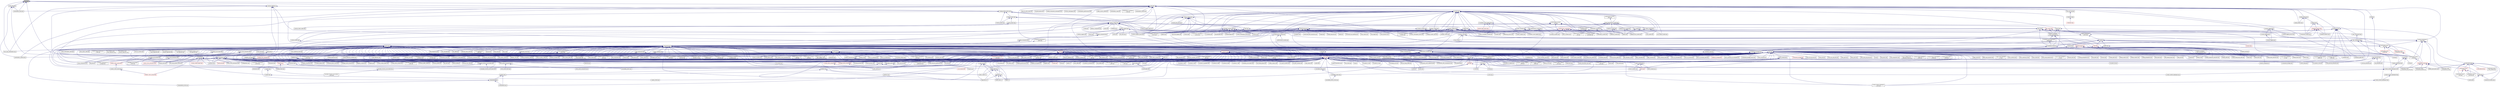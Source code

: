 digraph "array.hpp"
{
  edge [fontname="Helvetica",fontsize="10",labelfontname="Helvetica",labelfontsize="10"];
  node [fontname="Helvetica",fontsize="10",shape=record];
  Node165 [label="array.hpp",height=0.2,width=0.4,color="black", fillcolor="grey75", style="filled", fontcolor="black"];
  Node165 -> Node166 [dir="back",color="midnightblue",fontsize="10",style="solid",fontname="Helvetica"];
  Node166 [label="serialization.hpp",height=0.2,width=0.4,color="black", fillcolor="white", style="filled",URL="$d8/d21/serialization_8hpp.html"];
  Node166 -> Node167 [dir="back",color="midnightblue",fontsize="10",style="solid",fontname="Helvetica"];
  Node167 [label="template_function_accumulator.cpp",height=0.2,width=0.4,color="black", fillcolor="white", style="filled",URL="$d5/d02/template__function__accumulator_8cpp.html"];
  Node166 -> Node168 [dir="back",color="midnightblue",fontsize="10",style="solid",fontname="Helvetica"];
  Node168 [label="cancelable_action.cpp",height=0.2,width=0.4,color="black", fillcolor="white", style="filled",URL="$d5/d0c/cancelable__action_8cpp.html"];
  Node166 -> Node169 [dir="back",color="midnightblue",fontsize="10",style="solid",fontname="Helvetica"];
  Node169 [label="hello_world_component.hpp",height=0.2,width=0.4,color="black", fillcolor="white", style="filled",URL="$df/df0/hello__world__component_8hpp.html"];
  Node169 -> Node170 [dir="back",color="midnightblue",fontsize="10",style="solid",fontname="Helvetica"];
  Node170 [label="hello_world_client.cpp",height=0.2,width=0.4,color="black", fillcolor="white", style="filled",URL="$d5/da6/hello__world__client_8cpp.html"];
  Node169 -> Node171 [dir="back",color="midnightblue",fontsize="10",style="solid",fontname="Helvetica"];
  Node171 [label="hello_world_component.cpp",height=0.2,width=0.4,color="black", fillcolor="white", style="filled",URL="$d8/daa/hello__world__component_8cpp.html"];
  Node166 -> Node172 [dir="back",color="midnightblue",fontsize="10",style="solid",fontname="Helvetica"];
  Node172 [label="dimension.cpp",height=0.2,width=0.4,color="black", fillcolor="white", style="filled",URL="$db/d4a/interpolate1d_2interpolate1d_2dimension_8cpp.html"];
  Node166 -> Node173 [dir="back",color="midnightblue",fontsize="10",style="solid",fontname="Helvetica"];
  Node173 [label="dimension.hpp",height=0.2,width=0.4,color="black", fillcolor="white", style="filled",URL="$dc/da5/interpolate1d_2interpolate1d_2dimension_8hpp.html"];
  Node173 -> Node172 [dir="back",color="midnightblue",fontsize="10",style="solid",fontname="Helvetica"];
  Node173 -> Node174 [dir="back",color="midnightblue",fontsize="10",style="solid",fontname="Helvetica"];
  Node174 [label="partition.hpp",height=0.2,width=0.4,color="black", fillcolor="white", style="filled",URL="$d0/dff/examples_2interpolate1d_2interpolate1d_2server_2partition_8hpp.html"];
  Node174 -> Node175 [dir="back",color="midnightblue",fontsize="10",style="solid",fontname="Helvetica"];
  Node175 [label="partition.hpp",height=0.2,width=0.4,color="black", fillcolor="white", style="filled",URL="$d0/d7a/examples_2interpolate1d_2interpolate1d_2partition_8hpp.html"];
  Node175 -> Node176 [dir="back",color="midnightblue",fontsize="10",style="solid",fontname="Helvetica"];
  Node176 [label="interpolate1d.cpp",height=0.2,width=0.4,color="black", fillcolor="white", style="filled",URL="$d0/d05/interpolate1d_8cpp.html"];
  Node175 -> Node177 [dir="back",color="midnightblue",fontsize="10",style="solid",fontname="Helvetica"];
  Node177 [label="interpolate1d.hpp",height=0.2,width=0.4,color="black", fillcolor="white", style="filled",URL="$d4/dc7/interpolate1d_8hpp.html"];
  Node177 -> Node176 [dir="back",color="midnightblue",fontsize="10",style="solid",fontname="Helvetica"];
  Node177 -> Node178 [dir="back",color="midnightblue",fontsize="10",style="solid",fontname="Helvetica"];
  Node178 [label="interpolate1d_client.cpp",height=0.2,width=0.4,color="black", fillcolor="white", style="filled",URL="$d4/da6/interpolate1d__client_8cpp.html"];
  Node174 -> Node179 [dir="back",color="midnightblue",fontsize="10",style="solid",fontname="Helvetica"];
  Node179 [label="partition.cpp",height=0.2,width=0.4,color="black", fillcolor="white", style="filled",URL="$d0/d4f/examples_2interpolate1d_2interpolate1d_2server_2partition_8cpp.html"];
  Node166 -> Node180 [dir="back",color="midnightblue",fontsize="10",style="solid",fontname="Helvetica"];
  Node180 [label="fractals_struct.cpp",height=0.2,width=0.4,color="black", fillcolor="white", style="filled",URL="$d8/d2f/fractals__struct_8cpp.html"];
  Node166 -> Node181 [dir="back",color="midnightblue",fontsize="10",style="solid",fontname="Helvetica"];
  Node181 [label="pingpong.cpp",height=0.2,width=0.4,color="black", fillcolor="white", style="filled",URL="$dd/d4d/pingpong_8cpp.html"];
  Node166 -> Node182 [dir="back",color="midnightblue",fontsize="10",style="solid",fontname="Helvetica"];
  Node182 [label="sierpinski.cpp",height=0.2,width=0.4,color="black", fillcolor="white", style="filled",URL="$d3/d7e/sierpinski_8cpp.html"];
  Node166 -> Node183 [dir="back",color="midnightblue",fontsize="10",style="solid",fontname="Helvetica"];
  Node183 [label="dimension.cpp",height=0.2,width=0.4,color="black", fillcolor="white", style="filled",URL="$d8/db3/sheneos_2sheneos_2dimension_8cpp.html"];
  Node166 -> Node184 [dir="back",color="midnightblue",fontsize="10",style="solid",fontname="Helvetica"];
  Node184 [label="configuration.cpp",height=0.2,width=0.4,color="black", fillcolor="white", style="filled",URL="$df/d22/configuration_8cpp.html"];
  Node166 -> Node185 [dir="back",color="midnightblue",fontsize="10",style="solid",fontname="Helvetica"];
  Node185 [label="transpose_block_numa.cpp",height=0.2,width=0.4,color="black", fillcolor="white", style="filled",URL="$dd/d3b/transpose__block__numa_8cpp.html"];
  Node166 -> Node186 [dir="back",color="midnightblue",fontsize="10",style="solid",fontname="Helvetica"];
  Node186 [label="osu_bcast.cpp",height=0.2,width=0.4,color="black", fillcolor="white", style="filled",URL="$d3/dca/osu__bcast_8cpp.html"];
  Node166 -> Node187 [dir="back",color="midnightblue",fontsize="10",style="solid",fontname="Helvetica"];
  Node187 [label="osu_bibw.cpp",height=0.2,width=0.4,color="black", fillcolor="white", style="filled",URL="$d2/d04/osu__bibw_8cpp.html"];
  Node166 -> Node188 [dir="back",color="midnightblue",fontsize="10",style="solid",fontname="Helvetica"];
  Node188 [label="osu_bw.cpp",height=0.2,width=0.4,color="black", fillcolor="white", style="filled",URL="$d4/d20/osu__bw_8cpp.html"];
  Node166 -> Node189 [dir="back",color="midnightblue",fontsize="10",style="solid",fontname="Helvetica"];
  Node189 [label="osu_latency.cpp",height=0.2,width=0.4,color="black", fillcolor="white", style="filled",URL="$df/d58/osu__latency_8cpp.html"];
  Node166 -> Node190 [dir="back",color="midnightblue",fontsize="10",style="solid",fontname="Helvetica"];
  Node190 [label="osu_multi_lat.cpp",height=0.2,width=0.4,color="black", fillcolor="white", style="filled",URL="$d7/d91/osu__multi__lat_8cpp.html"];
  Node166 -> Node191 [dir="back",color="midnightblue",fontsize="10",style="solid",fontname="Helvetica"];
  Node191 [label="pingpong_performance.cpp",height=0.2,width=0.4,color="black", fillcolor="white", style="filled",URL="$de/d03/pingpong__performance_8cpp.html"];
  Node166 -> Node192 [dir="back",color="midnightblue",fontsize="10",style="solid",fontname="Helvetica"];
  Node192 [label="action_move_semantics.cpp",height=0.2,width=0.4,color="black", fillcolor="white", style="filled",URL="$d4/db3/action__move__semantics_8cpp.html"];
  Node166 -> Node193 [dir="back",color="midnightblue",fontsize="10",style="solid",fontname="Helvetica"];
  Node193 [label="movable_objects.cpp",height=0.2,width=0.4,color="black", fillcolor="white", style="filled",URL="$d8/d65/movable__objects_8cpp.html"];
  Node166 -> Node194 [dir="back",color="midnightblue",fontsize="10",style="solid",fontname="Helvetica"];
  Node194 [label="duplicate_id_registration\l_1596.cpp",height=0.2,width=0.4,color="black", fillcolor="white", style="filled",URL="$db/d8d/duplicate__id__registration__1596_8cpp.html"];
  Node166 -> Node195 [dir="back",color="midnightblue",fontsize="10",style="solid",fontname="Helvetica"];
  Node195 [label="zero_copy_parcels_1001.cpp",height=0.2,width=0.4,color="black", fillcolor="white", style="filled",URL="$da/dfd/zero__copy__parcels__1001_8cpp.html"];
  Node166 -> Node196 [dir="back",color="midnightblue",fontsize="10",style="solid",fontname="Helvetica"];
  Node196 [label="managed_refcnt_checker.cpp",height=0.2,width=0.4,color="black", fillcolor="white", style="filled",URL="$d3/d8d/managed__refcnt__checker_8cpp.html"];
  Node166 -> Node197 [dir="back",color="midnightblue",fontsize="10",style="solid",fontname="Helvetica"];
  Node197 [label="simple_mobile_object.cpp",height=0.2,width=0.4,color="black", fillcolor="white", style="filled",URL="$d2/da7/simple__mobile__object_8cpp.html"];
  Node166 -> Node198 [dir="back",color="midnightblue",fontsize="10",style="solid",fontname="Helvetica"];
  Node198 [label="simple_refcnt_checker.cpp",height=0.2,width=0.4,color="black", fillcolor="white", style="filled",URL="$df/d16/simple__refcnt__checker_8cpp.html"];
  Node166 -> Node199 [dir="back",color="midnightblue",fontsize="10",style="solid",fontname="Helvetica"];
  Node199 [label="copy_component.cpp",height=0.2,width=0.4,color="black", fillcolor="white", style="filled",URL="$d5/d8d/copy__component_8cpp.html"];
  Node166 -> Node200 [dir="back",color="midnightblue",fontsize="10",style="solid",fontname="Helvetica"];
  Node200 [label="get_gid.cpp",height=0.2,width=0.4,color="black", fillcolor="white", style="filled",URL="$dc/dc1/get__gid_8cpp.html"];
  Node166 -> Node201 [dir="back",color="midnightblue",fontsize="10",style="solid",fontname="Helvetica"];
  Node201 [label="migrate_component.cpp",height=0.2,width=0.4,color="black", fillcolor="white", style="filled",URL="$dc/d78/migrate__component_8cpp.html"];
  Node166 -> Node202 [dir="back",color="midnightblue",fontsize="10",style="solid",fontname="Helvetica"];
  Node202 [label="migrate_component_to\l_storage.cpp",height=0.2,width=0.4,color="black", fillcolor="white", style="filled",URL="$dd/d02/migrate__component__to__storage_8cpp.html"];
  Node166 -> Node203 [dir="back",color="midnightblue",fontsize="10",style="solid",fontname="Helvetica"];
  Node203 [label="serialization_partitioned\l_vector.cpp",height=0.2,width=0.4,color="black", fillcolor="white", style="filled",URL="$dd/dc9/serialization__partitioned__vector_8cpp.html"];
  Node165 -> Node204 [dir="back",color="midnightblue",fontsize="10",style="solid",fontname="Helvetica"];
  Node204 [label="manage_object_action.hpp",height=0.2,width=0.4,color="black", fillcolor="white", style="filled",URL="$de/dd2/manage__object__action_8hpp.html"];
  Node204 -> Node205 [dir="back",color="midnightblue",fontsize="10",style="solid",fontname="Helvetica"];
  Node205 [label="actions.hpp",height=0.2,width=0.4,color="black", fillcolor="white", style="filled",URL="$d4/dad/actions_8hpp.html"];
  Node205 -> Node206 [dir="back",color="midnightblue",fontsize="10",style="solid",fontname="Helvetica"];
  Node206 [label="1d_stencil_4_throttle.cpp",height=0.2,width=0.4,color="black", fillcolor="white", style="filled",URL="$d6/de5/1d__stencil__4__throttle_8cpp.html"];
  Node205 -> Node207 [dir="back",color="midnightblue",fontsize="10",style="solid",fontname="Helvetica"];
  Node207 [label="template_accumulator.hpp",height=0.2,width=0.4,color="black", fillcolor="white", style="filled",URL="$d0/d3f/server_2template__accumulator_8hpp.html"];
  Node207 -> Node208 [dir="back",color="midnightblue",fontsize="10",style="solid",fontname="Helvetica"];
  Node208 [label="template_accumulator.hpp",height=0.2,width=0.4,color="black", fillcolor="white", style="filled",URL="$dd/da9/template__accumulator_8hpp.html"];
  Node208 -> Node209 [dir="back",color="midnightblue",fontsize="10",style="solid",fontname="Helvetica"];
  Node209 [label="template_accumulator\l_client.cpp",height=0.2,width=0.4,color="black", fillcolor="white", style="filled",URL="$df/d93/template__accumulator__client_8cpp.html"];
  Node205 -> Node210 [dir="back",color="midnightblue",fontsize="10",style="solid",fontname="Helvetica"];
  Node210 [label="template_function_accumulator\l_client.cpp",height=0.2,width=0.4,color="black", fillcolor="white", style="filled",URL="$d0/dc6/template__function__accumulator__client_8cpp.html"];
  Node205 -> Node211 [dir="back",color="midnightblue",fontsize="10",style="solid",fontname="Helvetica"];
  Node211 [label="allgather_and_gate.hpp",height=0.2,width=0.4,color="black", fillcolor="white", style="filled",URL="$d9/dbb/allgather__and__gate_8hpp.html"];
  Node211 -> Node212 [dir="back",color="midnightblue",fontsize="10",style="solid",fontname="Helvetica"];
  Node212 [label="allgather_module.cpp",height=0.2,width=0.4,color="black", fillcolor="white", style="filled",URL="$df/de4/allgather__module_8cpp.html"];
  Node211 -> Node213 [dir="back",color="midnightblue",fontsize="10",style="solid",fontname="Helvetica"];
  Node213 [label="allgather_and_gate.cpp",height=0.2,width=0.4,color="black", fillcolor="white", style="filled",URL="$d1/d56/allgather__and__gate_8cpp.html"];
  Node211 -> Node214 [dir="back",color="midnightblue",fontsize="10",style="solid",fontname="Helvetica"];
  Node214 [label="ag_client.cpp",height=0.2,width=0.4,color="black", fillcolor="white", style="filled",URL="$d4/d5d/ag__client_8cpp.html"];
  Node205 -> Node215 [dir="back",color="midnightblue",fontsize="10",style="solid",fontname="Helvetica"];
  Node215 [label="apex_balance.cpp",height=0.2,width=0.4,color="black", fillcolor="white", style="filled",URL="$d4/d8e/apex__balance_8cpp.html"];
  Node205 -> Node216 [dir="back",color="midnightblue",fontsize="10",style="solid",fontname="Helvetica"];
  Node216 [label="apex_fibonacci.cpp",height=0.2,width=0.4,color="black", fillcolor="white", style="filled",URL="$de/de1/apex__fibonacci_8cpp.html"];
  Node205 -> Node217 [dir="back",color="midnightblue",fontsize="10",style="solid",fontname="Helvetica"];
  Node217 [label="apex_policy_engine\l_active_thread_count.cpp",height=0.2,width=0.4,color="black", fillcolor="white", style="filled",URL="$d5/d01/apex__policy__engine__active__thread__count_8cpp.html"];
  Node205 -> Node218 [dir="back",color="midnightblue",fontsize="10",style="solid",fontname="Helvetica"];
  Node218 [label="apex_policy_engine\l_events.cpp",height=0.2,width=0.4,color="black", fillcolor="white", style="filled",URL="$df/d0f/apex__policy__engine__events_8cpp.html"];
  Node205 -> Node219 [dir="back",color="midnightblue",fontsize="10",style="solid",fontname="Helvetica"];
  Node219 [label="apex_policy_engine\l_periodic.cpp",height=0.2,width=0.4,color="black", fillcolor="white", style="filled",URL="$d5/d7b/apex__policy__engine__periodic_8cpp.html"];
  Node205 -> Node220 [dir="back",color="midnightblue",fontsize="10",style="solid",fontname="Helvetica"];
  Node220 [label="async_io_action.cpp",height=0.2,width=0.4,color="black", fillcolor="white", style="filled",URL="$d3/df5/async__io__action_8cpp.html"];
  Node205 -> Node221 [dir="back",color="midnightblue",fontsize="10",style="solid",fontname="Helvetica"];
  Node221 [label="cancelable_action.hpp",height=0.2,width=0.4,color="black", fillcolor="white", style="filled",URL="$d5/d4d/server_2cancelable__action_8hpp.html"];
  Node221 -> Node168 [dir="back",color="midnightblue",fontsize="10",style="solid",fontname="Helvetica"];
  Node221 -> Node222 [dir="back",color="midnightblue",fontsize="10",style="solid",fontname="Helvetica"];
  Node222 [label="cancelable_action.hpp",height=0.2,width=0.4,color="black", fillcolor="white", style="filled",URL="$d0/da3/stubs_2cancelable__action_8hpp.html"];
  Node222 -> Node223 [dir="back",color="midnightblue",fontsize="10",style="solid",fontname="Helvetica"];
  Node223 [label="cancelable_action.hpp",height=0.2,width=0.4,color="black", fillcolor="white", style="filled",URL="$d6/d28/cancelable__action_8hpp.html"];
  Node223 -> Node224 [dir="back",color="midnightblue",fontsize="10",style="solid",fontname="Helvetica"];
  Node224 [label="cancelable_action_client.cpp",height=0.2,width=0.4,color="black", fillcolor="white", style="filled",URL="$d1/db8/cancelable__action__client_8cpp.html"];
  Node205 -> Node169 [dir="back",color="midnightblue",fontsize="10",style="solid",fontname="Helvetica"];
  Node205 -> Node178 [dir="back",color="midnightblue",fontsize="10",style="solid",fontname="Helvetica"];
  Node205 -> Node225 [dir="back",color="midnightblue",fontsize="10",style="solid",fontname="Helvetica"];
  Node225 [label="component_ctors.cpp",height=0.2,width=0.4,color="black", fillcolor="white", style="filled",URL="$d3/d2a/component__ctors_8cpp.html"];
  Node205 -> Node226 [dir="back",color="midnightblue",fontsize="10",style="solid",fontname="Helvetica"];
  Node226 [label="component_in_executable.cpp",height=0.2,width=0.4,color="black", fillcolor="white", style="filled",URL="$d8/d4b/component__in__executable_8cpp.html"];
  Node205 -> Node227 [dir="back",color="midnightblue",fontsize="10",style="solid",fontname="Helvetica"];
  Node227 [label="component_inheritance.cpp",height=0.2,width=0.4,color="black", fillcolor="white", style="filled",URL="$d8/d55/component__inheritance_8cpp.html"];
  Node205 -> Node228 [dir="back",color="midnightblue",fontsize="10",style="solid",fontname="Helvetica"];
  Node228 [label="component_with_executor.cpp",height=0.2,width=0.4,color="black", fillcolor="white", style="filled",URL="$d4/d20/component__with__executor_8cpp.html"];
  Node205 -> Node229 [dir="back",color="midnightblue",fontsize="10",style="solid",fontname="Helvetica"];
  Node229 [label="factorial.cpp",height=0.2,width=0.4,color="black", fillcolor="white", style="filled",URL="$d9/d00/factorial_8cpp.html"];
  Node205 -> Node230 [dir="back",color="midnightblue",fontsize="10",style="solid",fontname="Helvetica"];
  Node230 [label="fibonacci.cpp",height=0.2,width=0.4,color="black", fillcolor="white", style="filled",URL="$d9/d89/fibonacci_8cpp.html"];
  Node205 -> Node231 [dir="back",color="midnightblue",fontsize="10",style="solid",fontname="Helvetica"];
  Node231 [label="fibonacci_await.cpp",height=0.2,width=0.4,color="black", fillcolor="white", style="filled",URL="$dc/d1c/fibonacci__await_8cpp.html"];
  Node205 -> Node232 [dir="back",color="midnightblue",fontsize="10",style="solid",fontname="Helvetica"];
  Node232 [label="fibonacci_dataflow.cpp",height=0.2,width=0.4,color="black", fillcolor="white", style="filled",URL="$df/d3d/fibonacci__dataflow_8cpp.html"];
  Node205 -> Node233 [dir="back",color="midnightblue",fontsize="10",style="solid",fontname="Helvetica"];
  Node233 [label="fibonacci_futures.cpp",height=0.2,width=0.4,color="black", fillcolor="white", style="filled",URL="$d6/de3/fibonacci__futures_8cpp.html"];
  Node205 -> Node234 [dir="back",color="midnightblue",fontsize="10",style="solid",fontname="Helvetica"];
  Node234 [label="fibonacci_futures_distributed.cpp",height=0.2,width=0.4,color="black", fillcolor="white", style="filled",URL="$d1/dc9/fibonacci__futures__distributed_8cpp.html"];
  Node205 -> Node235 [dir="back",color="midnightblue",fontsize="10",style="solid",fontname="Helvetica"];
  Node235 [label="fibonacci_one.cpp",height=0.2,width=0.4,color="black", fillcolor="white", style="filled",URL="$d8/d78/fibonacci__one_8cpp.html"];
  Node205 -> Node236 [dir="back",color="midnightblue",fontsize="10",style="solid",fontname="Helvetica"];
  Node236 [label="fractals.cpp",height=0.2,width=0.4,color="black", fillcolor="white", style="filled",URL="$d8/d58/fractals_8cpp.html"];
  Node205 -> Node237 [dir="back",color="midnightblue",fontsize="10",style="solid",fontname="Helvetica"];
  Node237 [label="fractals_executor.cpp",height=0.2,width=0.4,color="black", fillcolor="white", style="filled",URL="$d9/da9/fractals__executor_8cpp.html"];
  Node205 -> Node180 [dir="back",color="midnightblue",fontsize="10",style="solid",fontname="Helvetica"];
  Node205 -> Node238 [dir="back",color="midnightblue",fontsize="10",style="solid",fontname="Helvetica"];
  Node238 [label="hello_world.cpp",height=0.2,width=0.4,color="black", fillcolor="white", style="filled",URL="$d0/d67/hello__world_8cpp.html"];
  Node205 -> Node181 [dir="back",color="midnightblue",fontsize="10",style="solid",fontname="Helvetica"];
  Node205 -> Node239 [dir="back",color="midnightblue",fontsize="10",style="solid",fontname="Helvetica"];
  Node239 [label="print_to_console.cpp",height=0.2,width=0.4,color="black", fillcolor="white", style="filled",URL="$d7/de6/print__to__console_8cpp.html"];
  Node205 -> Node182 [dir="back",color="midnightblue",fontsize="10",style="solid",fontname="Helvetica"];
  Node205 -> Node240 [dir="back",color="midnightblue",fontsize="10",style="solid",fontname="Helvetica"];
  Node240 [label="sheneos_compare.cpp",height=0.2,width=0.4,color="black", fillcolor="white", style="filled",URL="$dc/d11/sheneos__compare_8cpp.html"];
  Node205 -> Node241 [dir="back",color="midnightblue",fontsize="10",style="solid",fontname="Helvetica"];
  Node241 [label="spell_check_file.cpp",height=0.2,width=0.4,color="black", fillcolor="white", style="filled",URL="$df/df7/spell__check__file_8cpp.html"];
  Node205 -> Node242 [dir="back",color="midnightblue",fontsize="10",style="solid",fontname="Helvetica"];
  Node242 [label="spell_check_simple.cpp",height=0.2,width=0.4,color="black", fillcolor="white", style="filled",URL="$dd/d54/spell__check__simple_8cpp.html"];
  Node205 -> Node243 [dir="back",color="midnightblue",fontsize="10",style="solid",fontname="Helvetica"];
  Node243 [label="simple_central_tuplespace\l_client.cpp",height=0.2,width=0.4,color="black", fillcolor="white", style="filled",URL="$d1/d7b/simple__central__tuplespace__client_8cpp.html"];
  Node205 -> Node244 [dir="back",color="midnightblue",fontsize="10",style="solid",fontname="Helvetica"];
  Node244 [label="lcos.hpp",height=0.2,width=0.4,color="black", fillcolor="white", style="filled",URL="$d5/deb/lcos_8hpp.html"];
  Node244 -> Node213 [dir="back",color="midnightblue",fontsize="10",style="solid",fontname="Helvetica"];
  Node244 -> Node215 [dir="back",color="midnightblue",fontsize="10",style="solid",fontname="Helvetica"];
  Node244 -> Node217 [dir="back",color="midnightblue",fontsize="10",style="solid",fontname="Helvetica"];
  Node244 -> Node218 [dir="back",color="midnightblue",fontsize="10",style="solid",fontname="Helvetica"];
  Node244 -> Node219 [dir="back",color="midnightblue",fontsize="10",style="solid",fontname="Helvetica"];
  Node244 -> Node245 [dir="back",color="midnightblue",fontsize="10",style="solid",fontname="Helvetica"];
  Node245 [label="heartbeat.cpp",height=0.2,width=0.4,color="black", fillcolor="white", style="filled",URL="$d8/d98/heartbeat_8cpp.html"];
  Node244 -> Node169 [dir="back",color="midnightblue",fontsize="10",style="solid",fontname="Helvetica"];
  Node244 -> Node246 [dir="back",color="midnightblue",fontsize="10",style="solid",fontname="Helvetica"];
  Node246 [label="row.hpp",height=0.2,width=0.4,color="black", fillcolor="white", style="filled",URL="$dc/d69/row_8hpp.html"];
  Node246 -> Node247 [dir="back",color="midnightblue",fontsize="10",style="solid",fontname="Helvetica"];
  Node247 [label="grid.hpp",height=0.2,width=0.4,color="red", fillcolor="white", style="filled",URL="$dc/d8a/grid_8hpp.html"];
  Node247 -> Node248 [dir="back",color="midnightblue",fontsize="10",style="solid",fontname="Helvetica"];
  Node248 [label="jacobi.cpp",height=0.2,width=0.4,color="black", fillcolor="white", style="filled",URL="$d2/d27/jacobi_8cpp.html"];
  Node247 -> Node249 [dir="back",color="midnightblue",fontsize="10",style="solid",fontname="Helvetica"];
  Node249 [label="solver.hpp",height=0.2,width=0.4,color="red", fillcolor="white", style="filled",URL="$db/d9a/server_2solver_8hpp.html"];
  Node249 -> Node251 [dir="back",color="midnightblue",fontsize="10",style="solid",fontname="Helvetica"];
  Node251 [label="solver.cpp",height=0.2,width=0.4,color="black", fillcolor="white", style="filled",URL="$d6/d94/solver_8cpp.html"];
  Node247 -> Node252 [dir="back",color="midnightblue",fontsize="10",style="solid",fontname="Helvetica"];
  Node252 [label="grid.cpp",height=0.2,width=0.4,color="black", fillcolor="white", style="filled",URL="$d6/d1b/jacobi__component_2grid_8cpp.html"];
  Node246 -> Node253 [dir="back",color="midnightblue",fontsize="10",style="solid",fontname="Helvetica"];
  Node253 [label="stencil_iterator.hpp",height=0.2,width=0.4,color="black", fillcolor="white", style="filled",URL="$dc/d5c/server_2stencil__iterator_8hpp.html"];
  Node253 -> Node249 [dir="back",color="midnightblue",fontsize="10",style="solid",fontname="Helvetica"];
  Node253 -> Node254 [dir="back",color="midnightblue",fontsize="10",style="solid",fontname="Helvetica"];
  Node254 [label="stencil_iterator.cpp",height=0.2,width=0.4,color="black", fillcolor="white", style="filled",URL="$d6/de1/server_2stencil__iterator_8cpp.html"];
  Node253 -> Node255 [dir="back",color="midnightblue",fontsize="10",style="solid",fontname="Helvetica"];
  Node255 [label="stencil_iterator.cpp",height=0.2,width=0.4,color="black", fillcolor="white", style="filled",URL="$d7/d71/stencil__iterator_8cpp.html"];
  Node246 -> Node252 [dir="back",color="midnightblue",fontsize="10",style="solid",fontname="Helvetica"];
  Node244 -> Node256 [dir="back",color="midnightblue",fontsize="10",style="solid",fontname="Helvetica"];
  Node256 [label="stencil_iterator.hpp",height=0.2,width=0.4,color="black", fillcolor="white", style="filled",URL="$d4/dc8/stencil__iterator_8hpp.html"];
  Node256 -> Node249 [dir="back",color="midnightblue",fontsize="10",style="solid",fontname="Helvetica"];
  Node256 -> Node253 [dir="back",color="midnightblue",fontsize="10",style="solid",fontname="Helvetica"];
  Node256 -> Node255 [dir="back",color="midnightblue",fontsize="10",style="solid",fontname="Helvetica"];
  Node244 -> Node253 [dir="back",color="midnightblue",fontsize="10",style="solid",fontname="Helvetica"];
  Node244 -> Node257 [dir="back",color="midnightblue",fontsize="10",style="solid",fontname="Helvetica"];
  Node257 [label="jacobi_hpx.cpp",height=0.2,width=0.4,color="black", fillcolor="white", style="filled",URL="$d8/d72/jacobi__hpx_8cpp.html"];
  Node244 -> Node258 [dir="back",color="midnightblue",fontsize="10",style="solid",fontname="Helvetica"];
  Node258 [label="jacobi_nonuniform_hpx.cpp",height=0.2,width=0.4,color="black", fillcolor="white", style="filled",URL="$de/d56/jacobi__nonuniform__hpx_8cpp.html"];
  Node244 -> Node259 [dir="back",color="midnightblue",fontsize="10",style="solid",fontname="Helvetica"];
  Node259 [label="enumerate_threads.cpp",height=0.2,width=0.4,color="black", fillcolor="white", style="filled",URL="$d3/dd4/enumerate__threads_8cpp.html"];
  Node244 -> Node231 [dir="back",color="midnightblue",fontsize="10",style="solid",fontname="Helvetica"];
  Node244 -> Node232 [dir="back",color="midnightblue",fontsize="10",style="solid",fontname="Helvetica"];
  Node244 -> Node233 [dir="back",color="midnightblue",fontsize="10",style="solid",fontname="Helvetica"];
  Node244 -> Node234 [dir="back",color="midnightblue",fontsize="10",style="solid",fontname="Helvetica"];
  Node244 -> Node236 [dir="back",color="midnightblue",fontsize="10",style="solid",fontname="Helvetica"];
  Node244 -> Node237 [dir="back",color="midnightblue",fontsize="10",style="solid",fontname="Helvetica"];
  Node244 -> Node180 [dir="back",color="midnightblue",fontsize="10",style="solid",fontname="Helvetica"];
  Node244 -> Node238 [dir="back",color="midnightblue",fontsize="10",style="solid",fontname="Helvetica"];
  Node244 -> Node260 [dir="back",color="midnightblue",fontsize="10",style="solid",fontname="Helvetica"];
  Node260 [label="latch_local.cpp",height=0.2,width=0.4,color="black", fillcolor="white", style="filled",URL="$dd/dd3/latch__local_8cpp.html"];
  Node244 -> Node261 [dir="back",color="midnightblue",fontsize="10",style="solid",fontname="Helvetica"];
  Node261 [label="latch_remote.cpp",height=0.2,width=0.4,color="black", fillcolor="white", style="filled",URL="$df/d59/latch__remote_8cpp.html"];
  Node244 -> Node262 [dir="back",color="midnightblue",fontsize="10",style="solid",fontname="Helvetica"];
  Node262 [label="local_channel.cpp",height=0.2,width=0.4,color="black", fillcolor="white", style="filled",URL="$d0/d3e/local__channel_8cpp.html"];
  Node244 -> Node181 [dir="back",color="midnightblue",fontsize="10",style="solid",fontname="Helvetica"];
  Node244 -> Node263 [dir="back",color="midnightblue",fontsize="10",style="solid",fontname="Helvetica"];
  Node263 [label="shared_mutex.cpp",height=0.2,width=0.4,color="black", fillcolor="white", style="filled",URL="$da/d0b/shared__mutex_8cpp.html"];
  Node244 -> Node264 [dir="back",color="midnightblue",fontsize="10",style="solid",fontname="Helvetica"];
  Node264 [label="wait_composition.cpp",height=0.2,width=0.4,color="black", fillcolor="white", style="filled",URL="$d6/d13/wait__composition_8cpp.html"];
  Node244 -> Node240 [dir="back",color="midnightblue",fontsize="10",style="solid",fontname="Helvetica"];
  Node244 -> Node241 [dir="back",color="midnightblue",fontsize="10",style="solid",fontname="Helvetica"];
  Node244 -> Node242 [dir="back",color="midnightblue",fontsize="10",style="solid",fontname="Helvetica"];
  Node244 -> Node243 [dir="back",color="midnightblue",fontsize="10",style="solid",fontname="Helvetica"];
  Node244 -> Node265 [dir="back",color="midnightblue",fontsize="10",style="solid",fontname="Helvetica"];
  Node265 [label="hpx.hpp",height=0.2,width=0.4,color="red", fillcolor="white", style="filled",URL="$d0/daa/hpx_8hpp.html"];
  Node265 -> Node266 [dir="back",color="midnightblue",fontsize="10",style="solid",fontname="Helvetica"];
  Node266 [label="1d_stencil_1.cpp",height=0.2,width=0.4,color="black", fillcolor="white", style="filled",URL="$d2/db1/1d__stencil__1_8cpp.html"];
  Node265 -> Node267 [dir="back",color="midnightblue",fontsize="10",style="solid",fontname="Helvetica"];
  Node267 [label="1d_stencil_2.cpp",height=0.2,width=0.4,color="black", fillcolor="white", style="filled",URL="$d3/dd1/1d__stencil__2_8cpp.html"];
  Node265 -> Node268 [dir="back",color="midnightblue",fontsize="10",style="solid",fontname="Helvetica"];
  Node268 [label="1d_stencil_3.cpp",height=0.2,width=0.4,color="black", fillcolor="white", style="filled",URL="$db/d19/1d__stencil__3_8cpp.html"];
  Node265 -> Node269 [dir="back",color="midnightblue",fontsize="10",style="solid",fontname="Helvetica"];
  Node269 [label="1d_stencil_4.cpp",height=0.2,width=0.4,color="black", fillcolor="white", style="filled",URL="$d1/d7d/1d__stencil__4_8cpp.html"];
  Node265 -> Node270 [dir="back",color="midnightblue",fontsize="10",style="solid",fontname="Helvetica"];
  Node270 [label="1d_stencil_4_parallel.cpp",height=0.2,width=0.4,color="black", fillcolor="white", style="filled",URL="$d6/d05/1d__stencil__4__parallel_8cpp.html"];
  Node265 -> Node271 [dir="back",color="midnightblue",fontsize="10",style="solid",fontname="Helvetica"];
  Node271 [label="1d_stencil_4_repart.cpp",height=0.2,width=0.4,color="black", fillcolor="white", style="filled",URL="$d0/d6b/1d__stencil__4__repart_8cpp.html"];
  Node265 -> Node206 [dir="back",color="midnightblue",fontsize="10",style="solid",fontname="Helvetica"];
  Node265 -> Node272 [dir="back",color="midnightblue",fontsize="10",style="solid",fontname="Helvetica"];
  Node272 [label="1d_stencil_5.cpp",height=0.2,width=0.4,color="black", fillcolor="white", style="filled",URL="$d7/d2a/1d__stencil__5_8cpp.html"];
  Node265 -> Node273 [dir="back",color="midnightblue",fontsize="10",style="solid",fontname="Helvetica"];
  Node273 [label="1d_stencil_6.cpp",height=0.2,width=0.4,color="black", fillcolor="white", style="filled",URL="$db/de7/1d__stencil__6_8cpp.html"];
  Node265 -> Node274 [dir="back",color="midnightblue",fontsize="10",style="solid",fontname="Helvetica"];
  Node274 [label="1d_stencil_7.cpp",height=0.2,width=0.4,color="black", fillcolor="white", style="filled",URL="$d4/d5a/1d__stencil__7_8cpp.html"];
  Node265 -> Node275 [dir="back",color="midnightblue",fontsize="10",style="solid",fontname="Helvetica"];
  Node275 [label="1d_stencil_8.cpp",height=0.2,width=0.4,color="black", fillcolor="white", style="filled",URL="$df/de0/1d__stencil__8_8cpp.html"];
  Node265 -> Node276 [dir="back",color="midnightblue",fontsize="10",style="solid",fontname="Helvetica"];
  Node276 [label="accumulator.cpp",height=0.2,width=0.4,color="black", fillcolor="white", style="filled",URL="$d1/d81/accumulator_8cpp.html"];
  Node265 -> Node277 [dir="back",color="midnightblue",fontsize="10",style="solid",fontname="Helvetica"];
  Node277 [label="accumulator.hpp",height=0.2,width=0.4,color="black", fillcolor="white", style="filled",URL="$d4/d9d/server_2accumulator_8hpp.html"];
  Node277 -> Node276 [dir="back",color="midnightblue",fontsize="10",style="solid",fontname="Helvetica"];
  Node277 -> Node278 [dir="back",color="midnightblue",fontsize="10",style="solid",fontname="Helvetica"];
  Node278 [label="accumulator.hpp",height=0.2,width=0.4,color="red", fillcolor="white", style="filled",URL="$d8/d5e/accumulator_8hpp.html"];
  Node265 -> Node280 [dir="back",color="midnightblue",fontsize="10",style="solid",fontname="Helvetica"];
  Node280 [label="template_function_accumulator.hpp",height=0.2,width=0.4,color="black", fillcolor="white", style="filled",URL="$d7/da6/server_2template__function__accumulator_8hpp.html"];
  Node280 -> Node167 [dir="back",color="midnightblue",fontsize="10",style="solid",fontname="Helvetica"];
  Node280 -> Node281 [dir="back",color="midnightblue",fontsize="10",style="solid",fontname="Helvetica"];
  Node281 [label="template_function_accumulator.hpp",height=0.2,width=0.4,color="black", fillcolor="white", style="filled",URL="$d3/de9/template__function__accumulator_8hpp.html"];
  Node281 -> Node210 [dir="back",color="midnightblue",fontsize="10",style="solid",fontname="Helvetica"];
  Node265 -> Node282 [dir="back",color="midnightblue",fontsize="10",style="solid",fontname="Helvetica"];
  Node282 [label="template_accumulator.cpp",height=0.2,width=0.4,color="black", fillcolor="white", style="filled",URL="$d0/d4a/template__accumulator_8cpp.html"];
  Node265 -> Node167 [dir="back",color="midnightblue",fontsize="10",style="solid",fontname="Helvetica"];
  Node265 -> Node281 [dir="back",color="midnightblue",fontsize="10",style="solid",fontname="Helvetica"];
  Node265 -> Node212 [dir="back",color="midnightblue",fontsize="10",style="solid",fontname="Helvetica"];
  Node265 -> Node283 [dir="back",color="midnightblue",fontsize="10",style="solid",fontname="Helvetica"];
  Node283 [label="allgather.cpp",height=0.2,width=0.4,color="black", fillcolor="white", style="filled",URL="$d7/d06/allgather_8cpp.html"];
  Node265 -> Node213 [dir="back",color="midnightblue",fontsize="10",style="solid",fontname="Helvetica"];
  Node265 -> Node214 [dir="back",color="midnightblue",fontsize="10",style="solid",fontname="Helvetica"];
  Node265 -> Node284 [dir="back",color="midnightblue",fontsize="10",style="solid",fontname="Helvetica"];
  Node284 [label="hpx_thread_phase.cpp",height=0.2,width=0.4,color="black", fillcolor="white", style="filled",URL="$d5/dca/hpx__thread__phase_8cpp.html"];
  Node265 -> Node285 [dir="back",color="midnightblue",fontsize="10",style="solid",fontname="Helvetica"];
  Node285 [label="os_thread_num.cpp",height=0.2,width=0.4,color="black", fillcolor="white", style="filled",URL="$d2/dfb/os__thread__num_8cpp.html"];
  Node265 -> Node168 [dir="back",color="midnightblue",fontsize="10",style="solid",fontname="Helvetica"];
  Node265 -> Node221 [dir="back",color="midnightblue",fontsize="10",style="solid",fontname="Helvetica"];
  Node265 -> Node222 [dir="back",color="midnightblue",fontsize="10",style="solid",fontname="Helvetica"];
  Node265 -> Node224 [dir="back",color="midnightblue",fontsize="10",style="solid",fontname="Helvetica"];
  Node265 -> Node286 [dir="back",color="midnightblue",fontsize="10",style="solid",fontname="Helvetica"];
  Node286 [label="cublas_matmul.cpp",height=0.2,width=0.4,color="black", fillcolor="white", style="filled",URL="$dd/d84/cublas__matmul_8cpp.html"];
  Node265 -> Node287 [dir="back",color="midnightblue",fontsize="10",style="solid",fontname="Helvetica"];
  Node287 [label="win_perf_counters.cpp",height=0.2,width=0.4,color="black", fillcolor="white", style="filled",URL="$d8/d11/win__perf__counters_8cpp.html"];
  Node265 -> Node288 [dir="back",color="midnightblue",fontsize="10",style="solid",fontname="Helvetica"];
  Node288 [label="win_perf_counters.hpp",height=0.2,width=0.4,color="black", fillcolor="white", style="filled",URL="$d5/da7/win__perf__counters_8hpp.html"];
  Node265 -> Node169 [dir="back",color="midnightblue",fontsize="10",style="solid",fontname="Helvetica"];
  Node265 -> Node176 [dir="back",color="midnightblue",fontsize="10",style="solid",fontname="Helvetica"];
  Node265 -> Node175 [dir="back",color="midnightblue",fontsize="10",style="solid",fontname="Helvetica"];
  Node265 -> Node174 [dir="back",color="midnightblue",fontsize="10",style="solid",fontname="Helvetica"];
  Node265 -> Node177 [dir="back",color="midnightblue",fontsize="10",style="solid",fontname="Helvetica"];
  Node265 -> Node289 [dir="back",color="midnightblue",fontsize="10",style="solid",fontname="Helvetica"];
  Node289 [label="read_values.cpp",height=0.2,width=0.4,color="black", fillcolor="white", style="filled",URL="$d0/d8c/interpolate1d_2interpolate1d_2read__values_8cpp.html"];
  Node265 -> Node179 [dir="back",color="midnightblue",fontsize="10",style="solid",fontname="Helvetica"];
  Node265 -> Node248 [dir="back",color="midnightblue",fontsize="10",style="solid",fontname="Helvetica"];
  Node265 -> Node252 [dir="back",color="midnightblue",fontsize="10",style="solid",fontname="Helvetica"];
  Node265 -> Node290 [dir="back",color="midnightblue",fontsize="10",style="solid",fontname="Helvetica"];
  Node290 [label="row.cpp",height=0.2,width=0.4,color="black", fillcolor="white", style="filled",URL="$d3/d86/server_2row_8cpp.html"];
  Node265 -> Node251 [dir="back",color="midnightblue",fontsize="10",style="solid",fontname="Helvetica"];
  Node265 -> Node254 [dir="back",color="midnightblue",fontsize="10",style="solid",fontname="Helvetica"];
  Node265 -> Node255 [dir="back",color="midnightblue",fontsize="10",style="solid",fontname="Helvetica"];
  Node265 -> Node291 [dir="back",color="midnightblue",fontsize="10",style="solid",fontname="Helvetica"];
  Node291 [label="jacobi.cpp",height=0.2,width=0.4,color="black", fillcolor="white", style="filled",URL="$d3/d44/smp_2jacobi_8cpp.html"];
  Node265 -> Node257 [dir="back",color="midnightblue",fontsize="10",style="solid",fontname="Helvetica"];
  Node265 -> Node292 [dir="back",color="midnightblue",fontsize="10",style="solid",fontname="Helvetica"];
  Node292 [label="jacobi_nonuniform.cpp",height=0.2,width=0.4,color="black", fillcolor="white", style="filled",URL="$dd/ddc/jacobi__nonuniform_8cpp.html"];
  Node265 -> Node258 [dir="back",color="midnightblue",fontsize="10",style="solid",fontname="Helvetica"];
  Node265 -> Node293 [dir="back",color="midnightblue",fontsize="10",style="solid",fontname="Helvetica"];
  Node293 [label="nqueen.cpp",height=0.2,width=0.4,color="black", fillcolor="white", style="filled",URL="$db/dca/nqueen_8cpp.html"];
  Node265 -> Node294 [dir="back",color="midnightblue",fontsize="10",style="solid",fontname="Helvetica"];
  Node294 [label="nqueen.hpp",height=0.2,width=0.4,color="black", fillcolor="white", style="filled",URL="$de/d58/server_2nqueen_8hpp.html"];
  Node294 -> Node293 [dir="back",color="midnightblue",fontsize="10",style="solid",fontname="Helvetica"];
  Node294 -> Node295 [dir="back",color="midnightblue",fontsize="10",style="solid",fontname="Helvetica"];
  Node295 [label="nqueen.hpp",height=0.2,width=0.4,color="black", fillcolor="white", style="filled",URL="$da/dfd/stubs_2nqueen_8hpp.html"];
  Node295 -> Node296 [dir="back",color="midnightblue",fontsize="10",style="solid",fontname="Helvetica"];
  Node296 [label="nqueen.hpp",height=0.2,width=0.4,color="black", fillcolor="white", style="filled",URL="$d0/d07/nqueen_8hpp.html"];
  Node296 -> Node297 [dir="back",color="midnightblue",fontsize="10",style="solid",fontname="Helvetica"];
  Node297 [label="nqueen_client.cpp",height=0.2,width=0.4,color="black", fillcolor="white", style="filled",URL="$d3/d5e/nqueen__client_8cpp.html"];
  Node265 -> Node297 [dir="back",color="midnightblue",fontsize="10",style="solid",fontname="Helvetica"];
  Node265 -> Node298 [dir="back",color="midnightblue",fontsize="10",style="solid",fontname="Helvetica"];
  Node298 [label="sine.cpp",height=0.2,width=0.4,color="black", fillcolor="white", style="filled",URL="$d3/d0d/server_2sine_8cpp.html"];
  Node265 -> Node299 [dir="back",color="midnightblue",fontsize="10",style="solid",fontname="Helvetica"];
  Node299 [label="sine.hpp",height=0.2,width=0.4,color="black", fillcolor="white", style="filled",URL="$d8/dac/sine_8hpp.html"];
  Node299 -> Node298 [dir="back",color="midnightblue",fontsize="10",style="solid",fontname="Helvetica"];
  Node299 -> Node300 [dir="back",color="midnightblue",fontsize="10",style="solid",fontname="Helvetica"];
  Node300 [label="sine.cpp",height=0.2,width=0.4,color="black", fillcolor="white", style="filled",URL="$d5/dd8/sine_8cpp.html"];
  Node265 -> Node300 [dir="back",color="midnightblue",fontsize="10",style="solid",fontname="Helvetica"];
  Node265 -> Node301 [dir="back",color="midnightblue",fontsize="10",style="solid",fontname="Helvetica"];
  Node301 [label="sine_client.cpp",height=0.2,width=0.4,color="black", fillcolor="white", style="filled",URL="$db/d62/sine__client_8cpp.html"];
  Node265 -> Node302 [dir="back",color="midnightblue",fontsize="10",style="solid",fontname="Helvetica"];
  Node302 [label="qt.cpp",height=0.2,width=0.4,color="black", fillcolor="white", style="filled",URL="$df/d90/qt_8cpp.html"];
  Node265 -> Node229 [dir="back",color="midnightblue",fontsize="10",style="solid",fontname="Helvetica"];
  Node265 -> Node311 [dir="back",color="midnightblue",fontsize="10",style="solid",fontname="Helvetica"];
  Node311 [label="non_atomic_rma.cpp",height=0.2,width=0.4,color="black", fillcolor="white", style="filled",URL="$d7/d8b/non__atomic__rma_8cpp.html"];
  Node265 -> Node323 [dir="back",color="midnightblue",fontsize="10",style="solid",fontname="Helvetica"];
  Node323 [label="random_mem_access.hpp",height=0.2,width=0.4,color="red", fillcolor="white", style="filled",URL="$d0/d19/server_2random__mem__access_8hpp.html"];
  Node323 -> Node324 [dir="back",color="midnightblue",fontsize="10",style="solid",fontname="Helvetica"];
  Node324 [label="random_mem_access.hpp",height=0.2,width=0.4,color="black", fillcolor="white", style="filled",URL="$d3/d32/stubs_2random__mem__access_8hpp.html"];
  Node324 -> Node325 [dir="back",color="midnightblue",fontsize="10",style="solid",fontname="Helvetica"];
  Node325 [label="random_mem_access.hpp",height=0.2,width=0.4,color="red", fillcolor="white", style="filled",URL="$db/de8/random__mem__access_8hpp.html"];
  Node265 -> Node327 [dir="back",color="midnightblue",fontsize="10",style="solid",fontname="Helvetica"];
  Node327 [label="oversubscribing_resource\l_partitioner.cpp",height=0.2,width=0.4,color="black", fillcolor="white", style="filled",URL="$dd/dee/oversubscribing__resource__partitioner_8cpp.html"];
  Node265 -> Node328 [dir="back",color="midnightblue",fontsize="10",style="solid",fontname="Helvetica"];
  Node328 [label="simple_resource_partitioner.cpp",height=0.2,width=0.4,color="black", fillcolor="white", style="filled",URL="$d5/df9/simple__resource__partitioner_8cpp.html"];
  Node265 -> Node335 [dir="back",color="midnightblue",fontsize="10",style="solid",fontname="Helvetica"];
  Node335 [label="partition3d.hpp",height=0.2,width=0.4,color="red", fillcolor="white", style="filled",URL="$d1/d50/partition3d_8hpp.html"];
  Node265 -> Node344 [dir="back",color="midnightblue",fontsize="10",style="solid",fontname="Helvetica"];
  Node344 [label="throttle.hpp",height=0.2,width=0.4,color="red", fillcolor="white", style="filled",URL="$db/dc9/server_2throttle_8hpp.html"];
  Node265 -> Node346 [dir="back",color="midnightblue",fontsize="10",style="solid",fontname="Helvetica"];
  Node346 [label="throttle.hpp",height=0.2,width=0.4,color="red", fillcolor="white", style="filled",URL="$d2/d2e/throttle_8hpp.html"];
  Node346 -> Node348 [dir="back",color="midnightblue",fontsize="10",style="solid",fontname="Helvetica"];
  Node348 [label="throttle_client.cpp",height=0.2,width=0.4,color="black", fillcolor="white", style="filled",URL="$d0/db7/throttle__client_8cpp.html"];
  Node265 -> Node185 [dir="back",color="midnightblue",fontsize="10",style="solid",fontname="Helvetica"];
  Node265 -> Node356 [dir="back",color="midnightblue",fontsize="10",style="solid",fontname="Helvetica"];
  Node356 [label="simple_central_tuplespace.hpp",height=0.2,width=0.4,color="black", fillcolor="white", style="filled",URL="$db/d69/server_2simple__central__tuplespace_8hpp.html"];
  Node356 -> Node357 [dir="back",color="midnightblue",fontsize="10",style="solid",fontname="Helvetica"];
  Node357 [label="simple_central_tuplespace.cpp",height=0.2,width=0.4,color="black", fillcolor="white", style="filled",URL="$d3/dec/simple__central__tuplespace_8cpp.html"];
  Node356 -> Node358 [dir="back",color="midnightblue",fontsize="10",style="solid",fontname="Helvetica"];
  Node358 [label="simple_central_tuplespace.hpp",height=0.2,width=0.4,color="black", fillcolor="white", style="filled",URL="$d0/d4b/stubs_2simple__central__tuplespace_8hpp.html"];
  Node358 -> Node359 [dir="back",color="midnightblue",fontsize="10",style="solid",fontname="Helvetica"];
  Node359 [label="simple_central_tuplespace.hpp",height=0.2,width=0.4,color="black", fillcolor="white", style="filled",URL="$d5/ddd/simple__central__tuplespace_8hpp.html"];
  Node359 -> Node243 [dir="back",color="midnightblue",fontsize="10",style="solid",fontname="Helvetica"];
  Node265 -> Node360 [dir="back",color="midnightblue",fontsize="10",style="solid",fontname="Helvetica"];
  Node360 [label="tuples_warehouse.hpp",height=0.2,width=0.4,color="black", fillcolor="white", style="filled",URL="$da/de6/tuples__warehouse_8hpp.html"];
  Node360 -> Node356 [dir="back",color="midnightblue",fontsize="10",style="solid",fontname="Helvetica"];
  Node265 -> Node357 [dir="back",color="midnightblue",fontsize="10",style="solid",fontname="Helvetica"];
  Node265 -> Node381 [dir="back",color="midnightblue",fontsize="10",style="solid",fontname="Helvetica"];
  Node381 [label="network_storage.cpp",height=0.2,width=0.4,color="black", fillcolor="white", style="filled",URL="$db/daa/network__storage_8cpp.html"];
  Node265 -> Node186 [dir="back",color="midnightblue",fontsize="10",style="solid",fontname="Helvetica"];
  Node265 -> Node187 [dir="back",color="midnightblue",fontsize="10",style="solid",fontname="Helvetica"];
  Node265 -> Node188 [dir="back",color="midnightblue",fontsize="10",style="solid",fontname="Helvetica"];
  Node265 -> Node189 [dir="back",color="midnightblue",fontsize="10",style="solid",fontname="Helvetica"];
  Node265 -> Node190 [dir="back",color="midnightblue",fontsize="10",style="solid",fontname="Helvetica"];
  Node265 -> Node383 [dir="back",color="midnightblue",fontsize="10",style="solid",fontname="Helvetica"];
  Node383 [label="osu_scatter.cpp",height=0.2,width=0.4,color="black", fillcolor="white", style="filled",URL="$d4/d4c/osu__scatter_8cpp.html"];
  Node265 -> Node191 [dir="back",color="midnightblue",fontsize="10",style="solid",fontname="Helvetica"];
  Node265 -> Node192 [dir="back",color="midnightblue",fontsize="10",style="solid",fontname="Helvetica"];
  Node265 -> Node193 [dir="back",color="midnightblue",fontsize="10",style="solid",fontname="Helvetica"];
  Node265 -> Node194 [dir="back",color="midnightblue",fontsize="10",style="solid",fontname="Helvetica"];
  Node265 -> Node392 [dir="back",color="midnightblue",fontsize="10",style="solid",fontname="Helvetica"];
  Node392 [label="send_gid_keep_component\l_1624.cpp",height=0.2,width=0.4,color="black", fillcolor="white", style="filled",URL="$d9/d49/send__gid__keep__component__1624_8cpp.html"];
  Node265 -> Node393 [dir="back",color="midnightblue",fontsize="10",style="solid",fontname="Helvetica"];
  Node393 [label="algorithms.cc",height=0.2,width=0.4,color="black", fillcolor="white", style="filled",URL="$d5/d1b/algorithms_8cc.html"];
  Node265 -> Node394 [dir="back",color="midnightblue",fontsize="10",style="solid",fontname="Helvetica"];
  Node394 [label="matrix_hpx.hh",height=0.2,width=0.4,color="black", fillcolor="white", style="filled",URL="$d5/d89/matrix__hpx_8hh.html"];
  Node394 -> Node395 [dir="back",color="midnightblue",fontsize="10",style="solid",fontname="Helvetica"];
  Node395 [label="block_matrix.hh",height=0.2,width=0.4,color="black", fillcolor="white", style="filled",URL="$dc/de8/block__matrix_8hh.html"];
  Node395 -> Node396 [dir="back",color="midnightblue",fontsize="10",style="solid",fontname="Helvetica"];
  Node396 [label="algorithms.hh",height=0.2,width=0.4,color="black", fillcolor="white", style="filled",URL="$da/d92/algorithms_8hh.html"];
  Node396 -> Node393 [dir="back",color="midnightblue",fontsize="10",style="solid",fontname="Helvetica"];
  Node396 -> Node397 [dir="back",color="midnightblue",fontsize="10",style="solid",fontname="Helvetica"];
  Node397 [label="matrix_hpx.cc",height=0.2,width=0.4,color="black", fillcolor="white", style="filled",URL="$d7/d32/matrix__hpx_8cc.html"];
  Node396 -> Node398 [dir="back",color="midnightblue",fontsize="10",style="solid",fontname="Helvetica"];
  Node398 [label="tests.cc",height=0.2,width=0.4,color="black", fillcolor="white", style="filled",URL="$d6/d96/tests_8cc.html"];
  Node395 -> Node393 [dir="back",color="midnightblue",fontsize="10",style="solid",fontname="Helvetica"];
  Node395 -> Node399 [dir="back",color="midnightblue",fontsize="10",style="solid",fontname="Helvetica"];
  Node399 [label="block_matrix.cc",height=0.2,width=0.4,color="black", fillcolor="white", style="filled",URL="$de/d88/block__matrix_8cc.html"];
  Node395 -> Node398 [dir="back",color="midnightblue",fontsize="10",style="solid",fontname="Helvetica"];
  Node394 -> Node393 [dir="back",color="midnightblue",fontsize="10",style="solid",fontname="Helvetica"];
  Node394 -> Node397 [dir="back",color="midnightblue",fontsize="10",style="solid",fontname="Helvetica"];
  Node265 -> Node395 [dir="back",color="midnightblue",fontsize="10",style="solid",fontname="Helvetica"];
  Node265 -> Node399 [dir="back",color="midnightblue",fontsize="10",style="solid",fontname="Helvetica"];
  Node265 -> Node401 [dir="back",color="midnightblue",fontsize="10",style="solid",fontname="Helvetica"];
  Node401 [label="matrix.cc",height=0.2,width=0.4,color="black", fillcolor="white", style="filled",URL="$d7/dea/matrix_8cc.html"];
  Node265 -> Node397 [dir="back",color="midnightblue",fontsize="10",style="solid",fontname="Helvetica"];
  Node265 -> Node398 [dir="back",color="midnightblue",fontsize="10",style="solid",fontname="Helvetica"];
  Node265 -> Node402 [dir="back",color="midnightblue",fontsize="10",style="solid",fontname="Helvetica"];
  Node402 [label="client_1950.cpp",height=0.2,width=0.4,color="black", fillcolor="white", style="filled",URL="$d0/d79/client__1950_8cpp.html"];
  Node265 -> Node406 [dir="back",color="midnightblue",fontsize="10",style="solid",fontname="Helvetica"];
  Node406 [label="dynamic_counters_loaded\l_1508.cpp",height=0.2,width=0.4,color="black", fillcolor="white", style="filled",URL="$db/d58/dynamic__counters__loaded__1508_8cpp.html"];
  Node265 -> Node407 [dir="back",color="midnightblue",fontsize="10",style="solid",fontname="Helvetica"];
  Node407 [label="id_type_ref_counting\l_1032.cpp",height=0.2,width=0.4,color="black", fillcolor="white", style="filled",URL="$d8/dfd/id__type__ref__counting__1032_8cpp.html"];
  Node265 -> Node413 [dir="back",color="midnightblue",fontsize="10",style="solid",fontname="Helvetica"];
  Node413 [label="barrier_hang.cpp",height=0.2,width=0.4,color="black", fillcolor="white", style="filled",URL="$dd/d8b/barrier__hang_8cpp.html"];
  Node265 -> Node430 [dir="back",color="midnightblue",fontsize="10",style="solid",fontname="Helvetica"];
  Node430 [label="lifetime_588.cpp",height=0.2,width=0.4,color="black", fillcolor="white", style="filled",URL="$d7/dca/lifetime__588_8cpp.html"];
  Node265 -> Node437 [dir="back",color="midnightblue",fontsize="10",style="solid",fontname="Helvetica"];
  Node437 [label="set_hpx_limit_798.cpp",height=0.2,width=0.4,color="black", fillcolor="white", style="filled",URL="$d2/dfb/set__hpx__limit__798_8cpp.html"];
  Node265 -> Node439 [dir="back",color="midnightblue",fontsize="10",style="solid",fontname="Helvetica"];
  Node439 [label="shared_stated_leaked\l_1211.cpp",height=0.2,width=0.4,color="black", fillcolor="white", style="filled",URL="$dc/dce/shared__stated__leaked__1211_8cpp.html"];
  Node265 -> Node441 [dir="back",color="midnightblue",fontsize="10",style="solid",fontname="Helvetica"];
  Node441 [label="wait_all_hang_1946.cpp",height=0.2,width=0.4,color="black", fillcolor="white", style="filled",URL="$d5/d69/wait__all__hang__1946_8cpp.html"];
  Node265 -> Node456 [dir="back",color="midnightblue",fontsize="10",style="solid",fontname="Helvetica"];
  Node456 [label="papi_counters_segfault\l_1890.cpp",height=0.2,width=0.4,color="black", fillcolor="white", style="filled",URL="$df/d76/papi__counters__segfault__1890_8cpp.html"];
  Node265 -> Node458 [dir="back",color="midnightblue",fontsize="10",style="solid",fontname="Helvetica"];
  Node458 [label="uptime_1737.cpp",height=0.2,width=0.4,color="black", fillcolor="white", style="filled",URL="$d7/d12/uptime__1737_8cpp.html"];
  Node265 -> Node463 [dir="back",color="midnightblue",fontsize="10",style="solid",fontname="Helvetica"];
  Node463 [label="thread_pool_executor\l_1114.cpp",height=0.2,width=0.4,color="black", fillcolor="white", style="filled",URL="$d8/d63/thread__pool__executor__1114_8cpp.html"];
  Node265 -> Node471 [dir="back",color="midnightblue",fontsize="10",style="solid",fontname="Helvetica"];
  Node471 [label="serialize_buffer_1069.cpp",height=0.2,width=0.4,color="black", fillcolor="white", style="filled",URL="$d4/dc0/serialize__buffer__1069_8cpp.html"];
  Node265 -> Node196 [dir="back",color="midnightblue",fontsize="10",style="solid",fontname="Helvetica"];
  Node265 -> Node473 [dir="back",color="midnightblue",fontsize="10",style="solid",fontname="Helvetica"];
  Node473 [label="managed_refcnt_checker.hpp",height=0.2,width=0.4,color="red", fillcolor="white", style="filled",URL="$db/dd0/managed__refcnt__checker_8hpp.html"];
  Node473 -> Node483 [dir="back",color="midnightblue",fontsize="10",style="solid",fontname="Helvetica"];
  Node483 [label="split_credit.cpp",height=0.2,width=0.4,color="black", fillcolor="white", style="filled",URL="$dc/d1c/split__credit_8cpp.html"];
  Node265 -> Node197 [dir="back",color="midnightblue",fontsize="10",style="solid",fontname="Helvetica"];
  Node265 -> Node198 [dir="back",color="midnightblue",fontsize="10",style="solid",fontname="Helvetica"];
  Node265 -> Node492 [dir="back",color="midnightblue",fontsize="10",style="solid",fontname="Helvetica"];
  Node492 [label="simple_refcnt_checker.hpp",height=0.2,width=0.4,color="red", fillcolor="white", style="filled",URL="$dd/d4e/simple__refcnt__checker_8hpp.html"];
  Node492 -> Node483 [dir="back",color="midnightblue",fontsize="10",style="solid",fontname="Helvetica"];
  Node265 -> Node494 [dir="back",color="midnightblue",fontsize="10",style="solid",fontname="Helvetica"];
  Node494 [label="test.cpp",height=0.2,width=0.4,color="black", fillcolor="white", style="filled",URL="$df/dac/test_8cpp.html"];
  Node265 -> Node495 [dir="back",color="midnightblue",fontsize="10",style="solid",fontname="Helvetica"];
  Node495 [label="launch_process.cpp",height=0.2,width=0.4,color="black", fillcolor="white", style="filled",URL="$df/ddc/launch__process_8cpp.html"];
  Node265 -> Node496 [dir="back",color="midnightblue",fontsize="10",style="solid",fontname="Helvetica"];
  Node496 [label="launched_process.cpp",height=0.2,width=0.4,color="black", fillcolor="white", style="filled",URL="$d8/de7/launched__process_8cpp.html"];
  Node265 -> Node500 [dir="back",color="midnightblue",fontsize="10",style="solid",fontname="Helvetica"];
  Node500 [label="barrier.cpp",height=0.2,width=0.4,color="black", fillcolor="white", style="filled",URL="$df/d63/tests_2unit_2lcos_2barrier_8cpp.html"];
  Node265 -> Node506 [dir="back",color="midnightblue",fontsize="10",style="solid",fontname="Helvetica"];
  Node506 [label="global_spmd_block.cpp",height=0.2,width=0.4,color="black", fillcolor="white", style="filled",URL="$da/d4f/global__spmd__block_8cpp.html"];
  Node265 -> Node512 [dir="back",color="midnightblue",fontsize="10",style="solid",fontname="Helvetica"];
  Node512 [label="local_event.cpp",height=0.2,width=0.4,color="black", fillcolor="white", style="filled",URL="$df/d9a/local__event_8cpp.html"];
  Node265 -> Node725 [dir="back",color="midnightblue",fontsize="10",style="solid",fontname="Helvetica"];
  Node725 [label="put_parcels.cpp",height=0.2,width=0.4,color="black", fillcolor="white", style="filled",URL="$df/d23/put__parcels_8cpp.html"];
  Node265 -> Node726 [dir="back",color="midnightblue",fontsize="10",style="solid",fontname="Helvetica"];
  Node726 [label="put_parcels_with_coalescing.cpp",height=0.2,width=0.4,color="black", fillcolor="white", style="filled",URL="$d6/dca/put__parcels__with__coalescing_8cpp.html"];
  Node265 -> Node727 [dir="back",color="midnightblue",fontsize="10",style="solid",fontname="Helvetica"];
  Node727 [label="put_parcels_with_compression.cpp",height=0.2,width=0.4,color="black", fillcolor="white", style="filled",URL="$df/d62/put__parcels__with__compression_8cpp.html"];
  Node265 -> Node729 [dir="back",color="midnightblue",fontsize="10",style="solid",fontname="Helvetica"];
  Node729 [label="serialize_buffer.cpp",height=0.2,width=0.4,color="black", fillcolor="white", style="filled",URL="$d1/d00/serialize__buffer_8cpp.html"];
  Node244 -> Node737 [dir="back",color="midnightblue",fontsize="10",style="solid",fontname="Helvetica"];
  Node737 [label="parent_vs_child_stealing.cpp",height=0.2,width=0.4,color="black", fillcolor="white", style="filled",URL="$d2/d07/parent__vs__child__stealing_8cpp.html"];
  Node244 -> Node738 [dir="back",color="midnightblue",fontsize="10",style="solid",fontname="Helvetica"];
  Node738 [label="wait_all_timings.cpp",height=0.2,width=0.4,color="black", fillcolor="white", style="filled",URL="$d5/da1/wait__all__timings_8cpp.html"];
  Node244 -> Node739 [dir="back",color="midnightblue",fontsize="10",style="solid",fontname="Helvetica"];
  Node739 [label="return_future_2847.cpp",height=0.2,width=0.4,color="black", fillcolor="white", style="filled",URL="$d3/dfe/return__future__2847_8cpp.html"];
  Node244 -> Node740 [dir="back",color="midnightblue",fontsize="10",style="solid",fontname="Helvetica"];
  Node740 [label="return_non_default\l_constructible_2847.cpp",height=0.2,width=0.4,color="black", fillcolor="white", style="filled",URL="$dc/d11/return__non__default__constructible__2847_8cpp.html"];
  Node244 -> Node194 [dir="back",color="midnightblue",fontsize="10",style="solid",fontname="Helvetica"];
  Node244 -> Node392 [dir="back",color="midnightblue",fontsize="10",style="solid",fontname="Helvetica"];
  Node244 -> Node741 [dir="back",color="midnightblue",fontsize="10",style="solid",fontname="Helvetica"];
  Node741 [label="async_action_1813.cpp",height=0.2,width=0.4,color="black", fillcolor="white", style="filled",URL="$db/de6/async__action__1813_8cpp.html"];
  Node244 -> Node742 [dir="back",color="midnightblue",fontsize="10",style="solid",fontname="Helvetica"];
  Node742 [label="async_callback_non\l_deduced_context.cpp",height=0.2,width=0.4,color="black", fillcolor="white", style="filled",URL="$dc/dbb/async__callback__non__deduced__context_8cpp.html"];
  Node244 -> Node743 [dir="back",color="midnightblue",fontsize="10",style="solid",fontname="Helvetica"];
  Node743 [label="broadcast_unwrap_future\l_2885.cpp",height=0.2,width=0.4,color="black", fillcolor="white", style="filled",URL="$da/df6/broadcast__unwrap__future__2885_8cpp.html"];
  Node244 -> Node744 [dir="back",color="midnightblue",fontsize="10",style="solid",fontname="Helvetica"];
  Node744 [label="broadcast_wait_for\l_2822.cpp",height=0.2,width=0.4,color="black", fillcolor="white", style="filled",URL="$dd/de7/broadcast__wait__for__2822_8cpp.html"];
  Node244 -> Node745 [dir="back",color="midnightblue",fontsize="10",style="solid",fontname="Helvetica"];
  Node745 [label="dataflow_791.cpp",height=0.2,width=0.4,color="black", fillcolor="white", style="filled",URL="$d6/da1/dataflow__791_8cpp.html"];
  Node244 -> Node746 [dir="back",color="midnightblue",fontsize="10",style="solid",fontname="Helvetica"];
  Node746 [label="future_range_ambiguity\l_2032.cpp",height=0.2,width=0.4,color="black", fillcolor="white", style="filled",URL="$dc/d4e/future__range__ambiguity__2032_8cpp.html"];
  Node244 -> Node747 [dir="back",color="midnightblue",fontsize="10",style="solid",fontname="Helvetica"];
  Node747 [label="future_timed_wait_1025.cpp",height=0.2,width=0.4,color="black", fillcolor="white", style="filled",URL="$de/d7d/future__timed__wait__1025_8cpp.html"];
  Node244 -> Node748 [dir="back",color="midnightblue",fontsize="10",style="solid",fontname="Helvetica"];
  Node748 [label="shared_future_continuation\l_order.cpp",height=0.2,width=0.4,color="black", fillcolor="white", style="filled",URL="$dd/d1f/shared__future__continuation__order_8cpp.html"];
  Node244 -> Node749 [dir="back",color="midnightblue",fontsize="10",style="solid",fontname="Helvetica"];
  Node749 [label="shared_future_then\l_2166.cpp",height=0.2,width=0.4,color="black", fillcolor="white", style="filled",URL="$d8/dc4/shared__future__then__2166_8cpp.html"];
  Node244 -> Node439 [dir="back",color="midnightblue",fontsize="10",style="solid",fontname="Helvetica"];
  Node244 -> Node750 [dir="back",color="midnightblue",fontsize="10",style="solid",fontname="Helvetica"];
  Node750 [label="sliding_semaphore_2338.cpp",height=0.2,width=0.4,color="black", fillcolor="white", style="filled",URL="$da/da6/sliding__semaphore__2338_8cpp.html"];
  Node244 -> Node751 [dir="back",color="midnightblue",fontsize="10",style="solid",fontname="Helvetica"];
  Node751 [label="wait_for_action_2796.cpp",height=0.2,width=0.4,color="black", fillcolor="white", style="filled",URL="$dc/db9/wait__for__action__2796_8cpp.html"];
  Node244 -> Node463 [dir="back",color="midnightblue",fontsize="10",style="solid",fontname="Helvetica"];
  Node244 -> Node752 [dir="back",color="midnightblue",fontsize="10",style="solid",fontname="Helvetica"];
  Node752 [label="function_serialization\l_728.cpp",height=0.2,width=0.4,color="black", fillcolor="white", style="filled",URL="$d8/db1/function__serialization__728_8cpp.html"];
  Node244 -> Node753 [dir="back",color="midnightblue",fontsize="10",style="solid",fontname="Helvetica"];
  Node753 [label="protect_with_nullary\l_pfo.cpp",height=0.2,width=0.4,color="black", fillcolor="white", style="filled",URL="$df/db5/protect__with__nullary__pfo_8cpp.html"];
  Node244 -> Node754 [dir="back",color="midnightblue",fontsize="10",style="solid",fontname="Helvetica"];
  Node754 [label="tuple_serialization\l_803.cpp",height=0.2,width=0.4,color="black", fillcolor="white", style="filled",URL="$de/d61/tuple__serialization__803_8cpp.html"];
  Node244 -> Node195 [dir="back",color="midnightblue",fontsize="10",style="solid",fontname="Helvetica"];
  Node244 -> Node755 [dir="back",color="midnightblue",fontsize="10",style="solid",fontname="Helvetica"];
  Node755 [label="return_future.cpp",height=0.2,width=0.4,color="black", fillcolor="white", style="filled",URL="$d4/dbe/return__future_8cpp.html"];
  Node244 -> Node756 [dir="back",color="midnightblue",fontsize="10",style="solid",fontname="Helvetica"];
  Node756 [label="find_clients_from_prefix.cpp",height=0.2,width=0.4,color="black", fillcolor="white", style="filled",URL="$dc/d15/find__clients__from__prefix_8cpp.html"];
  Node244 -> Node757 [dir="back",color="midnightblue",fontsize="10",style="solid",fontname="Helvetica"];
  Node757 [label="find_ids_from_prefix.cpp",height=0.2,width=0.4,color="black", fillcolor="white", style="filled",URL="$dc/df3/find__ids__from__prefix_8cpp.html"];
  Node244 -> Node758 [dir="back",color="midnightblue",fontsize="10",style="solid",fontname="Helvetica"];
  Node758 [label="get_colocation_id.cpp",height=0.2,width=0.4,color="black", fillcolor="white", style="filled",URL="$dd/d0d/get__colocation__id_8cpp.html"];
  Node244 -> Node483 [dir="back",color="midnightblue",fontsize="10",style="solid",fontname="Helvetica"];
  Node244 -> Node759 [dir="back",color="midnightblue",fontsize="10",style="solid",fontname="Helvetica"];
  Node759 [label="apex_action_count.cpp",height=0.2,width=0.4,color="black", fillcolor="white", style="filled",URL="$d8/de5/apex__action__count_8cpp.html"];
  Node244 -> Node760 [dir="back",color="midnightblue",fontsize="10",style="solid",fontname="Helvetica"];
  Node760 [label="action_invoke_no_more\l_than.cpp",height=0.2,width=0.4,color="black", fillcolor="white", style="filled",URL="$db/d8a/action__invoke__no__more__than_8cpp.html"];
  Node244 -> Node201 [dir="back",color="midnightblue",fontsize="10",style="solid",fontname="Helvetica"];
  Node244 -> Node761 [dir="back",color="midnightblue",fontsize="10",style="solid",fontname="Helvetica"];
  Node761 [label="apply_colocated.cpp",height=0.2,width=0.4,color="black", fillcolor="white", style="filled",URL="$d5/dd3/apply__colocated_8cpp.html"];
  Node244 -> Node762 [dir="back",color="midnightblue",fontsize="10",style="solid",fontname="Helvetica"];
  Node762 [label="apply_local.cpp",height=0.2,width=0.4,color="black", fillcolor="white", style="filled",URL="$dd/db5/apply__local_8cpp.html"];
  Node244 -> Node763 [dir="back",color="midnightblue",fontsize="10",style="solid",fontname="Helvetica"];
  Node763 [label="apply_local_executor.cpp",height=0.2,width=0.4,color="black", fillcolor="white", style="filled",URL="$db/d84/apply__local__executor_8cpp.html"];
  Node244 -> Node764 [dir="back",color="midnightblue",fontsize="10",style="solid",fontname="Helvetica"];
  Node764 [label="apply_local_executor\l_v1.cpp",height=0.2,width=0.4,color="black", fillcolor="white", style="filled",URL="$dd/d53/apply__local__executor__v1_8cpp.html"];
  Node244 -> Node765 [dir="back",color="midnightblue",fontsize="10",style="solid",fontname="Helvetica"];
  Node765 [label="apply_remote.cpp",height=0.2,width=0.4,color="black", fillcolor="white", style="filled",URL="$d9/d40/apply__remote_8cpp.html"];
  Node244 -> Node766 [dir="back",color="midnightblue",fontsize="10",style="solid",fontname="Helvetica"];
  Node766 [label="apply_remote_client.cpp",height=0.2,width=0.4,color="black", fillcolor="white", style="filled",URL="$d9/def/apply__remote__client_8cpp.html"];
  Node244 -> Node767 [dir="back",color="midnightblue",fontsize="10",style="solid",fontname="Helvetica"];
  Node767 [label="async_cb_colocated.cpp",height=0.2,width=0.4,color="black", fillcolor="white", style="filled",URL="$d7/d7f/async__cb__colocated_8cpp.html"];
  Node244 -> Node768 [dir="back",color="midnightblue",fontsize="10",style="solid",fontname="Helvetica"];
  Node768 [label="async_cb_remote.cpp",height=0.2,width=0.4,color="black", fillcolor="white", style="filled",URL="$da/d88/async__cb__remote_8cpp.html"];
  Node244 -> Node769 [dir="back",color="midnightblue",fontsize="10",style="solid",fontname="Helvetica"];
  Node769 [label="async_cb_remote_client.cpp",height=0.2,width=0.4,color="black", fillcolor="white", style="filled",URL="$d2/d31/async__cb__remote__client_8cpp.html"];
  Node244 -> Node770 [dir="back",color="midnightblue",fontsize="10",style="solid",fontname="Helvetica"];
  Node770 [label="async_continue.cpp",height=0.2,width=0.4,color="black", fillcolor="white", style="filled",URL="$d4/d19/async__continue_8cpp.html"];
  Node244 -> Node771 [dir="back",color="midnightblue",fontsize="10",style="solid",fontname="Helvetica"];
  Node771 [label="async_continue_cb.cpp",height=0.2,width=0.4,color="black", fillcolor="white", style="filled",URL="$df/d37/async__continue__cb_8cpp.html"];
  Node244 -> Node772 [dir="back",color="midnightblue",fontsize="10",style="solid",fontname="Helvetica"];
  Node772 [label="async_continue_cb_colocated.cpp",height=0.2,width=0.4,color="black", fillcolor="white", style="filled",URL="$dd/dce/async__continue__cb__colocated_8cpp.html"];
  Node244 -> Node773 [dir="back",color="midnightblue",fontsize="10",style="solid",fontname="Helvetica"];
  Node773 [label="async_local.cpp",height=0.2,width=0.4,color="black", fillcolor="white", style="filled",URL="$d3/d4c/async__local_8cpp.html"];
  Node244 -> Node774 [dir="back",color="midnightblue",fontsize="10",style="solid",fontname="Helvetica"];
  Node774 [label="async_local_executor.cpp",height=0.2,width=0.4,color="black", fillcolor="white", style="filled",URL="$d4/dce/async__local__executor_8cpp.html"];
  Node244 -> Node775 [dir="back",color="midnightblue",fontsize="10",style="solid",fontname="Helvetica"];
  Node775 [label="async_local_executor\l_v1.cpp",height=0.2,width=0.4,color="black", fillcolor="white", style="filled",URL="$da/d4a/async__local__executor__v1_8cpp.html"];
  Node244 -> Node776 [dir="back",color="midnightblue",fontsize="10",style="solid",fontname="Helvetica"];
  Node776 [label="async_remote.cpp",height=0.2,width=0.4,color="black", fillcolor="white", style="filled",URL="$dd/dd8/async__remote_8cpp.html"];
  Node244 -> Node777 [dir="back",color="midnightblue",fontsize="10",style="solid",fontname="Helvetica"];
  Node777 [label="async_remote_client.cpp",height=0.2,width=0.4,color="black", fillcolor="white", style="filled",URL="$d6/d49/async__remote__client_8cpp.html"];
  Node244 -> Node500 [dir="back",color="midnightblue",fontsize="10",style="solid",fontname="Helvetica"];
  Node244 -> Node778 [dir="back",color="midnightblue",fontsize="10",style="solid",fontname="Helvetica"];
  Node778 [label="broadcast.cpp",height=0.2,width=0.4,color="black", fillcolor="white", style="filled",URL="$d8/d8b/broadcast_8cpp.html"];
  Node244 -> Node779 [dir="back",color="midnightblue",fontsize="10",style="solid",fontname="Helvetica"];
  Node779 [label="broadcast_apply.cpp",height=0.2,width=0.4,color="black", fillcolor="white", style="filled",URL="$dd/de8/broadcast__apply_8cpp.html"];
  Node244 -> Node780 [dir="back",color="midnightblue",fontsize="10",style="solid",fontname="Helvetica"];
  Node780 [label="channel.cpp",height=0.2,width=0.4,color="black", fillcolor="white", style="filled",URL="$dd/d5f/channel_8cpp.html"];
  Node244 -> Node781 [dir="back",color="midnightblue",fontsize="10",style="solid",fontname="Helvetica"];
  Node781 [label="channel_local.cpp",height=0.2,width=0.4,color="black", fillcolor="white", style="filled",URL="$d6/d3e/channel__local_8cpp.html"];
  Node244 -> Node782 [dir="back",color="midnightblue",fontsize="10",style="solid",fontname="Helvetica"];
  Node782 [label="client_then.cpp",height=0.2,width=0.4,color="black", fillcolor="white", style="filled",URL="$d1/d5a/client__then_8cpp.html"];
  Node244 -> Node783 [dir="back",color="midnightblue",fontsize="10",style="solid",fontname="Helvetica"];
  Node783 [label="counting_semaphore.cpp",height=0.2,width=0.4,color="black", fillcolor="white", style="filled",URL="$df/de9/counting__semaphore_8cpp.html"];
  Node244 -> Node784 [dir="back",color="midnightblue",fontsize="10",style="solid",fontname="Helvetica"];
  Node784 [label="fold.cpp",height=0.2,width=0.4,color="black", fillcolor="white", style="filled",URL="$d8/dd8/fold_8cpp.html"];
  Node244 -> Node785 [dir="back",color="midnightblue",fontsize="10",style="solid",fontname="Helvetica"];
  Node785 [label="future.cpp",height=0.2,width=0.4,color="black", fillcolor="white", style="filled",URL="$d6/d4d/future_8cpp.html"];
  Node244 -> Node786 [dir="back",color="midnightblue",fontsize="10",style="solid",fontname="Helvetica"];
  Node786 [label="future_then.cpp",height=0.2,width=0.4,color="black", fillcolor="white", style="filled",URL="$df/da5/future__then_8cpp.html"];
  Node244 -> Node787 [dir="back",color="midnightblue",fontsize="10",style="solid",fontname="Helvetica"];
  Node787 [label="future_then_executor.cpp",height=0.2,width=0.4,color="black", fillcolor="white", style="filled",URL="$df/dbe/future__then__executor_8cpp.html"];
  Node244 -> Node788 [dir="back",color="midnightblue",fontsize="10",style="solid",fontname="Helvetica"];
  Node788 [label="future_then_executor\l_v1.cpp",height=0.2,width=0.4,color="black", fillcolor="white", style="filled",URL="$de/dc5/future__then__executor__v1_8cpp.html"];
  Node244 -> Node512 [dir="back",color="midnightblue",fontsize="10",style="solid",fontname="Helvetica"];
  Node244 -> Node789 [dir="back",color="midnightblue",fontsize="10",style="solid",fontname="Helvetica"];
  Node789 [label="local_latch.cpp",height=0.2,width=0.4,color="black", fillcolor="white", style="filled",URL="$d4/db4/local__latch_8cpp.html"];
  Node244 -> Node790 [dir="back",color="midnightblue",fontsize="10",style="solid",fontname="Helvetica"];
  Node790 [label="local_promise_allocator.cpp",height=0.2,width=0.4,color="black", fillcolor="white", style="filled",URL="$db/df1/local__promise__allocator_8cpp.html"];
  Node244 -> Node791 [dir="back",color="midnightblue",fontsize="10",style="solid",fontname="Helvetica"];
  Node791 [label="test_allocator.hpp",height=0.2,width=0.4,color="black", fillcolor="white", style="filled",URL="$d2/dce/test__allocator_8hpp.html"];
  Node791 -> Node790 [dir="back",color="midnightblue",fontsize="10",style="solid",fontname="Helvetica"];
  Node791 -> Node792 [dir="back",color="midnightblue",fontsize="10",style="solid",fontname="Helvetica"];
  Node792 [label="promise_allocator.cpp",height=0.2,width=0.4,color="black", fillcolor="white", style="filled",URL="$de/d66/promise__allocator_8cpp.html"];
  Node791 -> Node793 [dir="back",color="midnightblue",fontsize="10",style="solid",fontname="Helvetica"];
  Node793 [label="use_allocator.cpp",height=0.2,width=0.4,color="black", fillcolor="white", style="filled",URL="$d6/d1d/use__allocator_8cpp.html"];
  Node244 -> Node794 [dir="back",color="midnightblue",fontsize="10",style="solid",fontname="Helvetica"];
  Node794 [label="packaged_action.cpp",height=0.2,width=0.4,color="black", fillcolor="white", style="filled",URL="$d3/d63/packaged__action_8cpp.html"];
  Node244 -> Node795 [dir="back",color="midnightblue",fontsize="10",style="solid",fontname="Helvetica"];
  Node795 [label="promise.cpp",height=0.2,width=0.4,color="black", fillcolor="white", style="filled",URL="$d1/d4f/tests_2unit_2lcos_2promise_8cpp.html"];
  Node244 -> Node792 [dir="back",color="midnightblue",fontsize="10",style="solid",fontname="Helvetica"];
  Node244 -> Node796 [dir="back",color="midnightblue",fontsize="10",style="solid",fontname="Helvetica"];
  Node796 [label="reduce.cpp",height=0.2,width=0.4,color="black", fillcolor="white", style="filled",URL="$d5/d6d/reduce_8cpp.html"];
  Node244 -> Node797 [dir="back",color="midnightblue",fontsize="10",style="solid",fontname="Helvetica"];
  Node797 [label="remote_latch.cpp",height=0.2,width=0.4,color="black", fillcolor="white", style="filled",URL="$dd/d5d/remote__latch_8cpp.html"];
  Node244 -> Node798 [dir="back",color="midnightblue",fontsize="10",style="solid",fontname="Helvetica"];
  Node798 [label="shared_future.cpp",height=0.2,width=0.4,color="black", fillcolor="white", style="filled",URL="$d3/d69/shared__future_8cpp.html"];
  Node244 -> Node799 [dir="back",color="midnightblue",fontsize="10",style="solid",fontname="Helvetica"];
  Node799 [label="shared_mutex1.cpp",height=0.2,width=0.4,color="black", fillcolor="white", style="filled",URL="$d8/d57/shared__mutex1_8cpp.html"];
  Node244 -> Node800 [dir="back",color="midnightblue",fontsize="10",style="solid",fontname="Helvetica"];
  Node800 [label="shared_mutex2.cpp",height=0.2,width=0.4,color="black", fillcolor="white", style="filled",URL="$d1/d40/shared__mutex2_8cpp.html"];
  Node244 -> Node801 [dir="back",color="midnightblue",fontsize="10",style="solid",fontname="Helvetica"];
  Node801 [label="sliding_semaphore.cpp",height=0.2,width=0.4,color="black", fillcolor="white", style="filled",URL="$d2/d38/sliding__semaphore_8cpp.html"];
  Node244 -> Node802 [dir="back",color="midnightblue",fontsize="10",style="solid",fontname="Helvetica"];
  Node802 [label="split_future.cpp",height=0.2,width=0.4,color="black", fillcolor="white", style="filled",URL="$d0/d69/split__future_8cpp.html"];
  Node244 -> Node803 [dir="back",color="midnightblue",fontsize="10",style="solid",fontname="Helvetica"];
  Node803 [label="split_shared_future.cpp",height=0.2,width=0.4,color="black", fillcolor="white", style="filled",URL="$d2/d00/split__shared__future_8cpp.html"];
  Node244 -> Node793 [dir="back",color="midnightblue",fontsize="10",style="solid",fontname="Helvetica"];
  Node244 -> Node804 [dir="back",color="midnightblue",fontsize="10",style="solid",fontname="Helvetica"];
  Node804 [label="when_all.cpp",height=0.2,width=0.4,color="black", fillcolor="white", style="filled",URL="$da/d18/when__all_8cpp.html"];
  Node244 -> Node805 [dir="back",color="midnightblue",fontsize="10",style="solid",fontname="Helvetica"];
  Node805 [label="when_all_std_array.cpp",height=0.2,width=0.4,color="black", fillcolor="white", style="filled",URL="$d0/dfc/when__all__std__array_8cpp.html"];
  Node244 -> Node806 [dir="back",color="midnightblue",fontsize="10",style="solid",fontname="Helvetica"];
  Node806 [label="when_any.cpp",height=0.2,width=0.4,color="black", fillcolor="white", style="filled",URL="$d7/d30/when__any_8cpp.html"];
  Node244 -> Node807 [dir="back",color="midnightblue",fontsize="10",style="solid",fontname="Helvetica"];
  Node807 [label="when_any_std_array.cpp",height=0.2,width=0.4,color="black", fillcolor="white", style="filled",URL="$d3/d3d/when__any__std__array_8cpp.html"];
  Node244 -> Node808 [dir="back",color="midnightblue",fontsize="10",style="solid",fontname="Helvetica"];
  Node808 [label="when_each.cpp",height=0.2,width=0.4,color="black", fillcolor="white", style="filled",URL="$d0/d95/when__each_8cpp.html"];
  Node244 -> Node809 [dir="back",color="midnightblue",fontsize="10",style="solid",fontname="Helvetica"];
  Node809 [label="when_some.cpp",height=0.2,width=0.4,color="black", fillcolor="white", style="filled",URL="$dc/d48/when__some_8cpp.html"];
  Node244 -> Node810 [dir="back",color="midnightblue",fontsize="10",style="solid",fontname="Helvetica"];
  Node810 [label="when_some_std_array.cpp",height=0.2,width=0.4,color="black", fillcolor="white", style="filled",URL="$df/d4d/when__some__std__array_8cpp.html"];
  Node244 -> Node729 [dir="back",color="midnightblue",fontsize="10",style="solid",fontname="Helvetica"];
  Node244 -> Node811 [dir="back",color="midnightblue",fontsize="10",style="solid",fontname="Helvetica"];
  Node811 [label="thread.cpp",height=0.2,width=0.4,color="black", fillcolor="white", style="filled",URL="$d0/d4e/tests_2unit_2threads_2thread_8cpp.html"];
  Node244 -> Node812 [dir="back",color="midnightblue",fontsize="10",style="solid",fontname="Helvetica"];
  Node812 [label="thread_affinity.cpp",height=0.2,width=0.4,color="black", fillcolor="white", style="filled",URL="$da/dce/thread__affinity_8cpp.html"];
  Node244 -> Node813 [dir="back",color="midnightblue",fontsize="10",style="solid",fontname="Helvetica"];
  Node813 [label="thread_id.cpp",height=0.2,width=0.4,color="black", fillcolor="white", style="filled",URL="$df/d88/thread__id_8cpp.html"];
  Node244 -> Node814 [dir="back",color="midnightblue",fontsize="10",style="solid",fontname="Helvetica"];
  Node814 [label="thread_suspension_executor.cpp",height=0.2,width=0.4,color="black", fillcolor="white", style="filled",URL="$de/d9f/thread__suspension__executor_8cpp.html"];
  Node244 -> Node815 [dir="back",color="midnightblue",fontsize="10",style="solid",fontname="Helvetica"];
  Node815 [label="thread_yield.cpp",height=0.2,width=0.4,color="black", fillcolor="white", style="filled",URL="$dc/d23/thread__yield_8cpp.html"];
  Node244 -> Node816 [dir="back",color="midnightblue",fontsize="10",style="solid",fontname="Helvetica"];
  Node816 [label="tss.cpp",height=0.2,width=0.4,color="black", fillcolor="white", style="filled",URL="$dc/d69/tests_2unit_2threads_2tss_8cpp.html"];
  Node244 -> Node817 [dir="back",color="midnightblue",fontsize="10",style="solid",fontname="Helvetica"];
  Node817 [label="bind_action.cpp",height=0.2,width=0.4,color="black", fillcolor="white", style="filled",URL="$d7/d85/bind__action_8cpp.html"];
  Node205 -> Node818 [dir="back",color="midnightblue",fontsize="10",style="solid",fontname="Helvetica"];
  Node818 [label="runtime.hpp",height=0.2,width=0.4,color="black", fillcolor="white", style="filled",URL="$d5/d15/include_2runtime_8hpp.html"];
  Node818 -> Node220 [dir="back",color="midnightblue",fontsize="10",style="solid",fontname="Helvetica"];
  Node818 -> Node819 [dir="back",color="midnightblue",fontsize="10",style="solid",fontname="Helvetica"];
  Node819 [label="async_io_external.cpp",height=0.2,width=0.4,color="black", fillcolor="white", style="filled",URL="$da/d9a/async__io__external_8cpp.html"];
  Node818 -> Node820 [dir="back",color="midnightblue",fontsize="10",style="solid",fontname="Helvetica"];
  Node820 [label="async_io_low_level.cpp",height=0.2,width=0.4,color="black", fillcolor="white", style="filled",URL="$dc/d10/async__io__low__level_8cpp.html"];
  Node818 -> Node821 [dir="back",color="midnightblue",fontsize="10",style="solid",fontname="Helvetica"];
  Node821 [label="async_io_simple.cpp",height=0.2,width=0.4,color="black", fillcolor="white", style="filled",URL="$da/db7/async__io__simple_8cpp.html"];
  Node818 -> Node822 [dir="back",color="midnightblue",fontsize="10",style="solid",fontname="Helvetica"];
  Node822 [label="rnd_future_reduce.cpp",height=0.2,width=0.4,color="black", fillcolor="white", style="filled",URL="$d1/db5/rnd__future__reduce_8cpp.html"];
  Node818 -> Node327 [dir="back",color="midnightblue",fontsize="10",style="solid",fontname="Helvetica"];
  Node818 -> Node823 [dir="back",color="midnightblue",fontsize="10",style="solid",fontname="Helvetica"];
  Node823 [label="system_characteristics.hpp",height=0.2,width=0.4,color="black", fillcolor="white", style="filled",URL="$d0/d07/system__characteristics_8hpp.html"];
  Node823 -> Node327 [dir="back",color="midnightblue",fontsize="10",style="solid",fontname="Helvetica"];
  Node823 -> Node328 [dir="back",color="midnightblue",fontsize="10",style="solid",fontname="Helvetica"];
  Node818 -> Node328 [dir="back",color="midnightblue",fontsize="10",style="solid",fontname="Helvetica"];
  Node818 -> Node265 [dir="back",color="midnightblue",fontsize="10",style="solid",fontname="Helvetica"];
  Node818 -> Node824 [dir="back",color="midnightblue",fontsize="10",style="solid",fontname="Helvetica"];
  Node824 [label="partitioner.cpp",height=0.2,width=0.4,color="black", fillcolor="white", style="filled",URL="$d6/dab/partitioner_8cpp.html"];
  Node818 -> Node825 [dir="back",color="midnightblue",fontsize="10",style="solid",fontname="Helvetica"];
  Node825 [label="plain_action_move_semantics.cpp",height=0.2,width=0.4,color="black", fillcolor="white", style="filled",URL="$db/d0f/plain__action__move__semantics_8cpp.html"];
  Node818 -> Node826 [dir="back",color="midnightblue",fontsize="10",style="solid",fontname="Helvetica"];
  Node826 [label="future_hang_on_get\l_629.cpp",height=0.2,width=0.4,color="black", fillcolor="white", style="filled",URL="$d6/dfd/future__hang__on__get__629_8cpp.html"];
  Node818 -> Node827 [dir="back",color="midnightblue",fontsize="10",style="solid",fontname="Helvetica"];
  Node827 [label="future_hang_on_then\l_629.cpp",height=0.2,width=0.4,color="black", fillcolor="white", style="filled",URL="$d1/ddc/future__hang__on__then__629_8cpp.html"];
  Node818 -> Node828 [dir="back",color="midnightblue",fontsize="10",style="solid",fontname="Helvetica"];
  Node828 [label="future_hang_on_wait\l_with_callback_629.cpp",height=0.2,width=0.4,color="black", fillcolor="white", style="filled",URL="$d0/d0e/future__hang__on__wait__with__callback__629_8cpp.html"];
  Node818 -> Node829 [dir="back",color="midnightblue",fontsize="10",style="solid",fontname="Helvetica"];
  Node829 [label="all_counters.cpp",height=0.2,width=0.4,color="black", fillcolor="white", style="filled",URL="$d1/d66/all__counters_8cpp.html"];
  Node818 -> Node812 [dir="back",color="midnightblue",fontsize="10",style="solid",fontname="Helvetica"];
  Node818 -> Node830 [dir="back",color="midnightblue",fontsize="10",style="solid",fontname="Helvetica"];
  Node830 [label="thread_mf.cpp",height=0.2,width=0.4,color="black", fillcolor="white", style="filled",URL="$da/d21/thread__mf_8cpp.html"];
  Node818 -> Node831 [dir="back",color="midnightblue",fontsize="10",style="solid",fontname="Helvetica"];
  Node831 [label="thread_stacksize.cpp",height=0.2,width=0.4,color="black", fillcolor="white", style="filled",URL="$df/d43/thread__stacksize_8cpp.html"];
  Node818 -> Node832 [dir="back",color="midnightblue",fontsize="10",style="solid",fontname="Helvetica"];
  Node832 [label="thread_stacksize_overflow.cpp",height=0.2,width=0.4,color="black", fillcolor="white", style="filled",URL="$d3/dc0/thread__stacksize__overflow_8cpp.html"];
  Node205 -> Node381 [dir="back",color="midnightblue",fontsize="10",style="solid",fontname="Helvetica"];
  Node205 -> Node833 [dir="back",color="midnightblue",fontsize="10",style="solid",fontname="Helvetica"];
  Node833 [label="async_deferred_1523.cpp",height=0.2,width=0.4,color="black", fillcolor="white", style="filled",URL="$da/d8e/async__deferred__1523_8cpp.html"];
  Node205 -> Node834 [dir="back",color="midnightblue",fontsize="10",style="solid",fontname="Helvetica"];
  Node834 [label="action_move_semantics.hpp",height=0.2,width=0.4,color="black", fillcolor="white", style="filled",URL="$dc/d9e/server_2action__move__semantics_8hpp.html"];
  Node834 -> Node192 [dir="back",color="midnightblue",fontsize="10",style="solid",fontname="Helvetica"];
  Node834 -> Node835 [dir="back",color="midnightblue",fontsize="10",style="solid",fontname="Helvetica"];
  Node835 [label="action_move_semantics.hpp",height=0.2,width=0.4,color="black", fillcolor="white", style="filled",URL="$d1/da8/stubs_2action__move__semantics_8hpp.html"];
  Node835 -> Node836 [dir="back",color="midnightblue",fontsize="10",style="solid",fontname="Helvetica"];
  Node836 [label="action_move_semantics.hpp",height=0.2,width=0.4,color="red", fillcolor="white", style="filled",URL="$dc/d37/action__move__semantics_8hpp.html"];
  Node205 -> Node838 [dir="back",color="midnightblue",fontsize="10",style="solid",fontname="Helvetica"];
  Node838 [label="make_continuation_1615.cpp",height=0.2,width=0.4,color="black", fillcolor="white", style="filled",URL="$d4/d2c/make__continuation__1615_8cpp.html"];
  Node205 -> Node839 [dir="back",color="midnightblue",fontsize="10",style="solid",fontname="Helvetica"];
  Node839 [label="plain_action_1330.cpp",height=0.2,width=0.4,color="black", fillcolor="white", style="filled",URL="$d4/def/plain__action__1330_8cpp.html"];
  Node205 -> Node840 [dir="back",color="midnightblue",fontsize="10",style="solid",fontname="Helvetica"];
  Node840 [label="plain_action_1550.cpp",height=0.2,width=0.4,color="black", fillcolor="white", style="filled",URL="$d0/dff/plain__action__1550_8cpp.html"];
  Node205 -> Node739 [dir="back",color="midnightblue",fontsize="10",style="solid",fontname="Helvetica"];
  Node205 -> Node740 [dir="back",color="midnightblue",fontsize="10",style="solid",fontname="Helvetica"];
  Node205 -> Node841 [dir="back",color="midnightblue",fontsize="10",style="solid",fontname="Helvetica"];
  Node841 [label="shared_future_serialization\l_1402.cpp",height=0.2,width=0.4,color="black", fillcolor="white", style="filled",URL="$d3/d85/shared__future__serialization__1402_8cpp.html"];
  Node205 -> Node194 [dir="back",color="midnightblue",fontsize="10",style="solid",fontname="Helvetica"];
  Node205 -> Node392 [dir="back",color="midnightblue",fontsize="10",style="solid",fontname="Helvetica"];
  Node205 -> Node842 [dir="back",color="midnightblue",fontsize="10",style="solid",fontname="Helvetica"];
  Node842 [label="server_1950.hpp",height=0.2,width=0.4,color="black", fillcolor="white", style="filled",URL="$df/d5f/server__1950_8hpp.html"];
  Node842 -> Node402 [dir="back",color="midnightblue",fontsize="10",style="solid",fontname="Helvetica"];
  Node842 -> Node843 [dir="back",color="midnightblue",fontsize="10",style="solid",fontname="Helvetica"];
  Node843 [label="server_1950.cpp",height=0.2,width=0.4,color="black", fillcolor="white", style="filled",URL="$d6/da1/server__1950_8cpp.html"];
  Node205 -> Node844 [dir="back",color="midnightblue",fontsize="10",style="solid",fontname="Helvetica"];
  Node844 [label="create_n_components\l_2323.cpp",height=0.2,width=0.4,color="black", fillcolor="white", style="filled",URL="$d9/d8c/create__n__components__2323_8cpp.html"];
  Node205 -> Node845 [dir="back",color="midnightblue",fontsize="10",style="solid",fontname="Helvetica"];
  Node845 [label="new_2848.cpp",height=0.2,width=0.4,color="black", fillcolor="white", style="filled",URL="$d1/d12/new__2848_8cpp.html"];
  Node205 -> Node846 [dir="back",color="midnightblue",fontsize="10",style="solid",fontname="Helvetica"];
  Node846 [label="returned_client_2150.cpp",height=0.2,width=0.4,color="black", fillcolor="white", style="filled",URL="$d6/d08/returned__client__2150_8cpp.html"];
  Node205 -> Node745 [dir="back",color="midnightblue",fontsize="10",style="solid",fontname="Helvetica"];
  Node205 -> Node847 [dir="back",color="midnightblue",fontsize="10",style="solid",fontname="Helvetica"];
  Node847 [label="future_serialization\l_1898.cpp",height=0.2,width=0.4,color="black", fillcolor="white", style="filled",URL="$da/dde/future__serialization__1898_8cpp.html"];
  Node205 -> Node430 [dir="back",color="midnightblue",fontsize="10",style="solid",fontname="Helvetica"];
  Node205 -> Node437 [dir="back",color="midnightblue",fontsize="10",style="solid",fontname="Helvetica"];
  Node205 -> Node750 [dir="back",color="midnightblue",fontsize="10",style="solid",fontname="Helvetica"];
  Node205 -> Node441 [dir="back",color="midnightblue",fontsize="10",style="solid",fontname="Helvetica"];
  Node205 -> Node751 [dir="back",color="midnightblue",fontsize="10",style="solid",fontname="Helvetica"];
  Node205 -> Node752 [dir="back",color="midnightblue",fontsize="10",style="solid",fontname="Helvetica"];
  Node205 -> Node753 [dir="back",color="midnightblue",fontsize="10",style="solid",fontname="Helvetica"];
  Node205 -> Node754 [dir="back",color="midnightblue",fontsize="10",style="solid",fontname="Helvetica"];
  Node205 -> Node195 [dir="back",color="midnightblue",fontsize="10",style="solid",fontname="Helvetica"];
  Node205 -> Node848 [dir="back",color="midnightblue",fontsize="10",style="solid",fontname="Helvetica"];
  Node848 [label="fail_compile_const\l_array_argument.cpp",height=0.2,width=0.4,color="black", fillcolor="white", style="filled",URL="$dc/dba/fail__compile__const__array__argument_8cpp.html"];
  Node205 -> Node849 [dir="back",color="midnightblue",fontsize="10",style="solid",fontname="Helvetica"];
  Node849 [label="fail_compile_const\l_pointer_argument.cpp",height=0.2,width=0.4,color="black", fillcolor="white", style="filled",URL="$d6/de2/fail__compile__const__pointer__argument_8cpp.html"];
  Node205 -> Node850 [dir="back",color="midnightblue",fontsize="10",style="solid",fontname="Helvetica"];
  Node850 [label="fail_compile_non_const\l_array_argument.cpp",height=0.2,width=0.4,color="black", fillcolor="white", style="filled",URL="$d9/d51/fail__compile__non__const__array__argument_8cpp.html"];
  Node205 -> Node851 [dir="back",color="midnightblue",fontsize="10",style="solid",fontname="Helvetica"];
  Node851 [label="fail_compile_non_const\l_pointer_argument.cpp",height=0.2,width=0.4,color="black", fillcolor="white", style="filled",URL="$df/d13/fail__compile__non__const__pointer__argument_8cpp.html"];
  Node205 -> Node852 [dir="back",color="midnightblue",fontsize="10",style="solid",fontname="Helvetica"];
  Node852 [label="fail_compile_non_const\l_ref_argument.cpp",height=0.2,width=0.4,color="black", fillcolor="white", style="filled",URL="$d5/dde/fail__compile__non__const__ref__argument_8cpp.html"];
  Node205 -> Node755 [dir="back",color="midnightblue",fontsize="10",style="solid",fontname="Helvetica"];
  Node205 -> Node853 [dir="back",color="midnightblue",fontsize="10",style="solid",fontname="Helvetica"];
  Node853 [label="succeed_compile_const\l_ref_argument.cpp",height=0.2,width=0.4,color="black", fillcolor="white", style="filled",URL="$d9/dc9/succeed__compile__const__ref__argument_8cpp.html"];
  Node205 -> Node759 [dir="back",color="midnightblue",fontsize="10",style="solid",fontname="Helvetica"];
  Node205 -> Node854 [dir="back",color="midnightblue",fontsize="10",style="solid",fontname="Helvetica"];
  Node854 [label="test_component.hpp",height=0.2,width=0.4,color="black", fillcolor="white", style="filled",URL="$dc/daa/test__component_8hpp.html"];
  Node854 -> Node494 [dir="back",color="midnightblue",fontsize="10",style="solid",fontname="Helvetica"];
  Node854 -> Node855 [dir="back",color="midnightblue",fontsize="10",style="solid",fontname="Helvetica"];
  Node855 [label="test_component.cpp",height=0.2,width=0.4,color="black", fillcolor="white", style="filled",URL="$d9/d3f/test__component_8cpp.html"];
  Node205 -> Node760 [dir="back",color="midnightblue",fontsize="10",style="solid",fontname="Helvetica"];
  Node205 -> Node856 [dir="back",color="midnightblue",fontsize="10",style="solid",fontname="Helvetica"];
  Node856 [label="launch_process_test\l_server.cpp",height=0.2,width=0.4,color="black", fillcolor="white", style="filled",URL="$d8/daf/launch__process__test__server_8cpp.html"];
  Node205 -> Node857 [dir="back",color="midnightblue",fontsize="10",style="solid",fontname="Helvetica"];
  Node857 [label="launch_process_test\l_server.hpp",height=0.2,width=0.4,color="black", fillcolor="white", style="filled",URL="$d1/d83/launch__process__test__server_8hpp.html"];
  Node857 -> Node856 [dir="back",color="midnightblue",fontsize="10",style="solid",fontname="Helvetica"];
  Node857 -> Node495 [dir="back",color="midnightblue",fontsize="10",style="solid",fontname="Helvetica"];
  Node857 -> Node496 [dir="back",color="midnightblue",fontsize="10",style="solid",fontname="Helvetica"];
  Node205 -> Node199 [dir="back",color="midnightblue",fontsize="10",style="solid",fontname="Helvetica"];
  Node205 -> Node858 [dir="back",color="midnightblue",fontsize="10",style="solid",fontname="Helvetica"];
  Node858 [label="distribution_policy\l_executor.cpp",height=0.2,width=0.4,color="black", fillcolor="white", style="filled",URL="$da/d92/distribution__policy__executor_8cpp.html"];
  Node205 -> Node859 [dir="back",color="midnightblue",fontsize="10",style="solid",fontname="Helvetica"];
  Node859 [label="distribution_policy\l_executor_v1.cpp",height=0.2,width=0.4,color="black", fillcolor="white", style="filled",URL="$dd/d43/distribution__policy__executor__v1_8cpp.html"];
  Node205 -> Node200 [dir="back",color="midnightblue",fontsize="10",style="solid",fontname="Helvetica"];
  Node205 -> Node860 [dir="back",color="midnightblue",fontsize="10",style="solid",fontname="Helvetica"];
  Node860 [label="get_ptr.cpp",height=0.2,width=0.4,color="black", fillcolor="white", style="filled",URL="$d8/dfd/get__ptr_8cpp.html"];
  Node205 -> Node861 [dir="back",color="midnightblue",fontsize="10",style="solid",fontname="Helvetica"];
  Node861 [label="inheritance_2_classes\l_abstract.cpp",height=0.2,width=0.4,color="black", fillcolor="white", style="filled",URL="$dd/d8e/inheritance__2__classes__abstract_8cpp.html"];
  Node205 -> Node862 [dir="back",color="midnightblue",fontsize="10",style="solid",fontname="Helvetica"];
  Node862 [label="inheritance_2_classes\l_concrete.cpp",height=0.2,width=0.4,color="black", fillcolor="white", style="filled",URL="$d8/dc5/inheritance__2__classes__concrete_8cpp.html"];
  Node205 -> Node863 [dir="back",color="midnightblue",fontsize="10",style="solid",fontname="Helvetica"];
  Node863 [label="inheritance_3_classes\l_1_abstract.cpp",height=0.2,width=0.4,color="black", fillcolor="white", style="filled",URL="$dc/dfb/inheritance__3__classes__1__abstract_8cpp.html"];
  Node205 -> Node864 [dir="back",color="midnightblue",fontsize="10",style="solid",fontname="Helvetica"];
  Node864 [label="inheritance_3_classes\l_2_abstract.cpp",height=0.2,width=0.4,color="black", fillcolor="white", style="filled",URL="$dd/d34/inheritance__3__classes__2__abstract_8cpp.html"];
  Node205 -> Node865 [dir="back",color="midnightblue",fontsize="10",style="solid",fontname="Helvetica"];
  Node865 [label="inheritance_3_classes\l_concrete.cpp",height=0.2,width=0.4,color="black", fillcolor="white", style="filled",URL="$de/d09/inheritance__3__classes__concrete_8cpp.html"];
  Node205 -> Node866 [dir="back",color="midnightblue",fontsize="10",style="solid",fontname="Helvetica"];
  Node866 [label="local_new.cpp",height=0.2,width=0.4,color="black", fillcolor="white", style="filled",URL="$d4/dbd/local__new_8cpp.html"];
  Node205 -> Node201 [dir="back",color="midnightblue",fontsize="10",style="solid",fontname="Helvetica"];
  Node205 -> Node202 [dir="back",color="midnightblue",fontsize="10",style="solid",fontname="Helvetica"];
  Node205 -> Node867 [dir="back",color="midnightblue",fontsize="10",style="solid",fontname="Helvetica"];
  Node867 [label="new_.cpp",height=0.2,width=0.4,color="black", fillcolor="white", style="filled",URL="$d9/d8b/new___8cpp.html"];
  Node205 -> Node868 [dir="back",color="midnightblue",fontsize="10",style="solid",fontname="Helvetica"];
  Node868 [label="new_binpacking.cpp",height=0.2,width=0.4,color="black", fillcolor="white", style="filled",URL="$d6/d82/new__binpacking_8cpp.html"];
  Node205 -> Node869 [dir="back",color="midnightblue",fontsize="10",style="solid",fontname="Helvetica"];
  Node869 [label="new_colocated.cpp",height=0.2,width=0.4,color="black", fillcolor="white", style="filled",URL="$d3/d18/new__colocated_8cpp.html"];
  Node205 -> Node780 [dir="back",color="midnightblue",fontsize="10",style="solid",fontname="Helvetica"];
  Node205 -> Node782 [dir="back",color="midnightblue",fontsize="10",style="solid",fontname="Helvetica"];
  Node205 -> Node870 [dir="back",color="midnightblue",fontsize="10",style="solid",fontname="Helvetica"];
  Node870 [label="future_wait.cpp",height=0.2,width=0.4,color="black", fillcolor="white", style="filled",URL="$d6/d2f/future__wait_8cpp.html"];
  Node205 -> Node794 [dir="back",color="midnightblue",fontsize="10",style="solid",fontname="Helvetica"];
  Node205 -> Node726 [dir="back",color="midnightblue",fontsize="10",style="solid",fontname="Helvetica"];
  Node205 -> Node727 [dir="back",color="midnightblue",fontsize="10",style="solid",fontname="Helvetica"];
  Node205 -> Node729 [dir="back",color="midnightblue",fontsize="10",style="solid",fontname="Helvetica"];
  Node205 -> Node871 [dir="back",color="midnightblue",fontsize="10",style="solid",fontname="Helvetica"];
  Node871 [label="zero_copy_serialization.cpp",height=0.2,width=0.4,color="black", fillcolor="white", style="filled",URL="$d4/dea/zero__copy__serialization_8cpp.html"];
  Node205 -> Node812 [dir="back",color="midnightblue",fontsize="10",style="solid",fontname="Helvetica"];
  Node205 -> Node831 [dir="back",color="midnightblue",fontsize="10",style="solid",fontname="Helvetica"];
  Node205 -> Node832 [dir="back",color="midnightblue",fontsize="10",style="solid",fontname="Helvetica"];
  Node204 -> Node872 [dir="back",color="midnightblue",fontsize="10",style="solid",fontname="Helvetica"];
  Node872 [label="memory_block.hpp",height=0.2,width=0.4,color="black", fillcolor="white", style="filled",URL="$de/d11/server_2memory__block_8hpp.html"];
  Node872 -> Node873 [dir="back",color="midnightblue",fontsize="10",style="solid",fontname="Helvetica"];
  Node873 [label="memory_block.hpp",height=0.2,width=0.4,color="black", fillcolor="white", style="filled",URL="$d2/d7e/stubs_2memory__block_8hpp.html"];
  Node873 -> Node874 [dir="back",color="midnightblue",fontsize="10",style="solid",fontname="Helvetica"];
  Node874 [label="memory_block.hpp",height=0.2,width=0.4,color="black", fillcolor="white", style="filled",URL="$d6/d1f/memory__block_8hpp.html"];
  Node874 -> Node875 [dir="back",color="midnightblue",fontsize="10",style="solid",fontname="Helvetica"];
  Node875 [label="components.hpp",height=0.2,width=0.4,color="black", fillcolor="white", style="filled",URL="$d2/d8d/components_8hpp.html"];
  Node875 -> Node277 [dir="back",color="midnightblue",fontsize="10",style="solid",fontname="Helvetica"];
  Node875 -> Node278 [dir="back",color="midnightblue",fontsize="10",style="solid",fontname="Helvetica"];
  Node875 -> Node207 [dir="back",color="midnightblue",fontsize="10",style="solid",fontname="Helvetica"];
  Node875 -> Node280 [dir="back",color="midnightblue",fontsize="10",style="solid",fontname="Helvetica"];
  Node875 -> Node208 [dir="back",color="midnightblue",fontsize="10",style="solid",fontname="Helvetica"];
  Node875 -> Node167 [dir="back",color="midnightblue",fontsize="10",style="solid",fontname="Helvetica"];
  Node875 -> Node281 [dir="back",color="midnightblue",fontsize="10",style="solid",fontname="Helvetica"];
  Node875 -> Node212 [dir="back",color="midnightblue",fontsize="10",style="solid",fontname="Helvetica"];
  Node875 -> Node876 [dir="back",color="midnightblue",fontsize="10",style="solid",fontname="Helvetica"];
  Node876 [label="allgather.hpp",height=0.2,width=0.4,color="black", fillcolor="white", style="filled",URL="$d4/d4a/allgather_8hpp.html"];
  Node876 -> Node212 [dir="back",color="midnightblue",fontsize="10",style="solid",fontname="Helvetica"];
  Node876 -> Node283 [dir="back",color="midnightblue",fontsize="10",style="solid",fontname="Helvetica"];
  Node876 -> Node214 [dir="back",color="midnightblue",fontsize="10",style="solid",fontname="Helvetica"];
  Node875 -> Node211 [dir="back",color="midnightblue",fontsize="10",style="solid",fontname="Helvetica"];
  Node875 -> Node168 [dir="back",color="midnightblue",fontsize="10",style="solid",fontname="Helvetica"];
  Node875 -> Node221 [dir="back",color="midnightblue",fontsize="10",style="solid",fontname="Helvetica"];
  Node875 -> Node223 [dir="back",color="midnightblue",fontsize="10",style="solid",fontname="Helvetica"];
  Node875 -> Node169 [dir="back",color="midnightblue",fontsize="10",style="solid",fontname="Helvetica"];
  Node875 -> Node877 [dir="back",color="midnightblue",fontsize="10",style="solid",fontname="Helvetica"];
  Node877 [label="row.hpp",height=0.2,width=0.4,color="black", fillcolor="white", style="filled",URL="$de/d74/server_2row_8hpp.html"];
  Node877 -> Node246 [dir="back",color="midnightblue",fontsize="10",style="solid",fontname="Helvetica"];
  Node877 -> Node290 [dir="back",color="midnightblue",fontsize="10",style="solid",fontname="Helvetica"];
  Node875 -> Node253 [dir="back",color="midnightblue",fontsize="10",style="solid",fontname="Helvetica"];
  Node875 -> Node249 [dir="back",color="midnightblue",fontsize="10",style="solid",fontname="Helvetica"];
  Node875 -> Node878 [dir="back",color="midnightblue",fontsize="10",style="solid",fontname="Helvetica"];
  Node878 [label="jacobi_component.cpp",height=0.2,width=0.4,color="black", fillcolor="white", style="filled",URL="$d1/d25/jacobi__component_8cpp.html"];
  Node875 -> Node294 [dir="back",color="midnightblue",fontsize="10",style="solid",fontname="Helvetica"];
  Node875 -> Node298 [dir="back",color="midnightblue",fontsize="10",style="solid",fontname="Helvetica"];
  Node875 -> Node225 [dir="back",color="midnightblue",fontsize="10",style="solid",fontname="Helvetica"];
  Node875 -> Node226 [dir="back",color="midnightblue",fontsize="10",style="solid",fontname="Helvetica"];
  Node875 -> Node227 [dir="back",color="midnightblue",fontsize="10",style="solid",fontname="Helvetica"];
  Node875 -> Node228 [dir="back",color="midnightblue",fontsize="10",style="solid",fontname="Helvetica"];
  Node875 -> Node229 [dir="back",color="midnightblue",fontsize="10",style="solid",fontname="Helvetica"];
  Node875 -> Node238 [dir="back",color="midnightblue",fontsize="10",style="solid",fontname="Helvetica"];
  Node875 -> Node260 [dir="back",color="midnightblue",fontsize="10",style="solid",fontname="Helvetica"];
  Node875 -> Node261 [dir="back",color="midnightblue",fontsize="10",style="solid",fontname="Helvetica"];
  Node875 -> Node181 [dir="back",color="midnightblue",fontsize="10",style="solid",fontname="Helvetica"];
  Node875 -> Node323 [dir="back",color="midnightblue",fontsize="10",style="solid",fontname="Helvetica"];
  Node875 -> Node240 [dir="back",color="midnightblue",fontsize="10",style="solid",fontname="Helvetica"];
  Node875 -> Node344 [dir="back",color="midnightblue",fontsize="10",style="solid",fontname="Helvetica"];
  Node875 -> Node348 [dir="back",color="midnightblue",fontsize="10",style="solid",fontname="Helvetica"];
  Node875 -> Node356 [dir="back",color="midnightblue",fontsize="10",style="solid",fontname="Helvetica"];
  Node875 -> Node360 [dir="back",color="midnightblue",fontsize="10",style="solid",fontname="Helvetica"];
  Node875 -> Node359 [dir="back",color="midnightblue",fontsize="10",style="solid",fontname="Helvetica"];
  Node875 -> Node879 [dir="back",color="midnightblue",fontsize="10",style="solid",fontname="Helvetica"];
  Node879 [label="iostreams.hpp",height=0.2,width=0.4,color="red", fillcolor="white", style="filled",URL="$de/d22/iostreams_8hpp.html"];
  Node879 -> Node283 [dir="back",color="midnightblue",fontsize="10",style="solid",fontname="Helvetica"];
  Node879 -> Node213 [dir="back",color="midnightblue",fontsize="10",style="solid",fontname="Helvetica"];
  Node879 -> Node220 [dir="back",color="midnightblue",fontsize="10",style="solid",fontname="Helvetica"];
  Node879 -> Node819 [dir="back",color="midnightblue",fontsize="10",style="solid",fontname="Helvetica"];
  Node879 -> Node820 [dir="back",color="midnightblue",fontsize="10",style="solid",fontname="Helvetica"];
  Node879 -> Node821 [dir="back",color="midnightblue",fontsize="10",style="solid",fontname="Helvetica"];
  Node879 -> Node285 [dir="back",color="midnightblue",fontsize="10",style="solid",fontname="Helvetica"];
  Node879 -> Node822 [dir="back",color="midnightblue",fontsize="10",style="solid",fontname="Helvetica"];
  Node879 -> Node171 [dir="back",color="midnightblue",fontsize="10",style="solid",fontname="Helvetica"];
  Node879 -> Node248 [dir="back",color="midnightblue",fontsize="10",style="solid",fontname="Helvetica"];
  Node879 -> Node253 [dir="back",color="midnightblue",fontsize="10",style="solid",fontname="Helvetica"];
  Node879 -> Node252 [dir="back",color="midnightblue",fontsize="10",style="solid",fontname="Helvetica"];
  Node879 -> Node881 [dir="back",color="midnightblue",fontsize="10",style="solid",fontname="Helvetica"];
  Node881 [label="access_counter_set.cpp",height=0.2,width=0.4,color="black", fillcolor="white", style="filled",URL="$dc/d52/access__counter__set_8cpp.html"];
  Node879 -> Node225 [dir="back",color="midnightblue",fontsize="10",style="solid",fontname="Helvetica"];
  Node879 -> Node226 [dir="back",color="midnightblue",fontsize="10",style="solid",fontname="Helvetica"];
  Node879 -> Node227 [dir="back",color="midnightblue",fontsize="10",style="solid",fontname="Helvetica"];
  Node879 -> Node228 [dir="back",color="midnightblue",fontsize="10",style="solid",fontname="Helvetica"];
  Node879 -> Node259 [dir="back",color="midnightblue",fontsize="10",style="solid",fontname="Helvetica"];
  Node879 -> Node236 [dir="back",color="midnightblue",fontsize="10",style="solid",fontname="Helvetica"];
  Node879 -> Node237 [dir="back",color="midnightblue",fontsize="10",style="solid",fontname="Helvetica"];
  Node879 -> Node238 [dir="back",color="midnightblue",fontsize="10",style="solid",fontname="Helvetica"];
  Node879 -> Node262 [dir="back",color="midnightblue",fontsize="10",style="solid",fontname="Helvetica"];
  Node879 -> Node181 [dir="back",color="midnightblue",fontsize="10",style="solid",fontname="Helvetica"];
  Node879 -> Node263 [dir="back",color="midnightblue",fontsize="10",style="solid",fontname="Helvetica"];
  Node879 -> Node182 [dir="back",color="midnightblue",fontsize="10",style="solid",fontname="Helvetica"];
  Node879 -> Node327 [dir="back",color="midnightblue",fontsize="10",style="solid",fontname="Helvetica"];
  Node879 -> Node328 [dir="back",color="midnightblue",fontsize="10",style="solid",fontname="Helvetica"];
  Node879 -> Node243 [dir="back",color="midnightblue",fontsize="10",style="solid",fontname="Helvetica"];
  Node879 -> Node737 [dir="back",color="midnightblue",fontsize="10",style="solid",fontname="Helvetica"];
  Node879 -> Node738 [dir="back",color="midnightblue",fontsize="10",style="solid",fontname="Helvetica"];
  Node879 -> Node186 [dir="back",color="midnightblue",fontsize="10",style="solid",fontname="Helvetica"];
  Node879 -> Node187 [dir="back",color="midnightblue",fontsize="10",style="solid",fontname="Helvetica"];
  Node879 -> Node188 [dir="back",color="midnightblue",fontsize="10",style="solid",fontname="Helvetica"];
  Node879 -> Node189 [dir="back",color="midnightblue",fontsize="10",style="solid",fontname="Helvetica"];
  Node879 -> Node190 [dir="back",color="midnightblue",fontsize="10",style="solid",fontname="Helvetica"];
  Node879 -> Node383 [dir="back",color="midnightblue",fontsize="10",style="solid",fontname="Helvetica"];
  Node879 -> Node191 [dir="back",color="midnightblue",fontsize="10",style="solid",fontname="Helvetica"];
  Node879 -> Node839 [dir="back",color="midnightblue",fontsize="10",style="solid",fontname="Helvetica"];
  Node879 -> Node402 [dir="back",color="midnightblue",fontsize="10",style="solid",fontname="Helvetica"];
  Node879 -> Node441 [dir="back",color="midnightblue",fontsize="10",style="solid",fontname="Helvetica"];
  Node879 -> Node752 [dir="back",color="midnightblue",fontsize="10",style="solid",fontname="Helvetica"];
  Node879 -> Node483 [dir="back",color="midnightblue",fontsize="10",style="solid",fontname="Helvetica"];
  Node879 -> Node494 [dir="back",color="midnightblue",fontsize="10",style="solid",fontname="Helvetica"];
  Node879 -> Node861 [dir="back",color="midnightblue",fontsize="10",style="solid",fontname="Helvetica"];
  Node879 -> Node862 [dir="back",color="midnightblue",fontsize="10",style="solid",fontname="Helvetica"];
  Node879 -> Node863 [dir="back",color="midnightblue",fontsize="10",style="solid",fontname="Helvetica"];
  Node879 -> Node864 [dir="back",color="midnightblue",fontsize="10",style="solid",fontname="Helvetica"];
  Node879 -> Node865 [dir="back",color="midnightblue",fontsize="10",style="solid",fontname="Helvetica"];
  Node879 -> Node201 [dir="back",color="midnightblue",fontsize="10",style="solid",fontname="Helvetica"];
  Node879 -> Node725 [dir="back",color="midnightblue",fontsize="10",style="solid",fontname="Helvetica"];
  Node879 -> Node726 [dir="back",color="midnightblue",fontsize="10",style="solid",fontname="Helvetica"];
  Node879 -> Node727 [dir="back",color="midnightblue",fontsize="10",style="solid",fontname="Helvetica"];
  Node875 -> Node818 [dir="back",color="midnightblue",fontsize="10",style="solid",fontname="Helvetica"];
  Node875 -> Node895 [dir="back",color="midnightblue",fontsize="10",style="solid",fontname="Helvetica"];
  Node895 [label="valarray.hpp",height=0.2,width=0.4,color="black", fillcolor="white", style="filled",URL="$dc/d69/valarray_8hpp.html"];
  Node895 -> Node166 [dir="back",color="midnightblue",fontsize="10",style="solid",fontname="Helvetica"];
  Node895 -> Node896 [dir="back",color="midnightblue",fontsize="10",style="solid",fontname="Helvetica"];
  Node896 [label="serialization_valarray.cpp",height=0.2,width=0.4,color="black", fillcolor="white", style="filled",URL="$dd/ddb/serialization__valarray_8cpp.html"];
  Node875 -> Node186 [dir="back",color="midnightblue",fontsize="10",style="solid",fontname="Helvetica"];
  Node875 -> Node192 [dir="back",color="midnightblue",fontsize="10",style="solid",fontname="Helvetica"];
  Node875 -> Node836 [dir="back",color="midnightblue",fontsize="10",style="solid",fontname="Helvetica"];
  Node875 -> Node834 [dir="back",color="midnightblue",fontsize="10",style="solid",fontname="Helvetica"];
  Node875 -> Node835 [dir="back",color="midnightblue",fontsize="10",style="solid",fontname="Helvetica"];
  Node875 -> Node739 [dir="back",color="midnightblue",fontsize="10",style="solid",fontname="Helvetica"];
  Node875 -> Node740 [dir="back",color="midnightblue",fontsize="10",style="solid",fontname="Helvetica"];
  Node875 -> Node194 [dir="back",color="midnightblue",fontsize="10",style="solid",fontname="Helvetica"];
  Node875 -> Node392 [dir="back",color="midnightblue",fontsize="10",style="solid",fontname="Helvetica"];
  Node875 -> Node394 [dir="back",color="midnightblue",fontsize="10",style="solid",fontname="Helvetica"];
  Node875 -> Node393 [dir="back",color="midnightblue",fontsize="10",style="solid",fontname="Helvetica"];
  Node875 -> Node399 [dir="back",color="midnightblue",fontsize="10",style="solid",fontname="Helvetica"];
  Node875 -> Node842 [dir="back",color="midnightblue",fontsize="10",style="solid",fontname="Helvetica"];
  Node875 -> Node844 [dir="back",color="midnightblue",fontsize="10",style="solid",fontname="Helvetica"];
  Node875 -> Node897 [dir="back",color="midnightblue",fontsize="10",style="solid",fontname="Helvetica"];
  Node897 [label="create_remote_component\l_2334.cpp",height=0.2,width=0.4,color="black", fillcolor="white", style="filled",URL="$de/d8c/create__remote__component__2334_8cpp.html"];
  Node875 -> Node845 [dir="back",color="midnightblue",fontsize="10",style="solid",fontname="Helvetica"];
  Node875 -> Node846 [dir="back",color="midnightblue",fontsize="10",style="solid",fontname="Helvetica"];
  Node875 -> Node407 [dir="back",color="midnightblue",fontsize="10",style="solid",fontname="Helvetica"];
  Node875 -> Node741 [dir="back",color="midnightblue",fontsize="10",style="solid",fontname="Helvetica"];
  Node875 -> Node847 [dir="back",color="midnightblue",fontsize="10",style="solid",fontname="Helvetica"];
  Node875 -> Node439 [dir="back",color="midnightblue",fontsize="10",style="solid",fontname="Helvetica"];
  Node875 -> Node755 [dir="back",color="midnightblue",fontsize="10",style="solid",fontname="Helvetica"];
  Node875 -> Node196 [dir="back",color="midnightblue",fontsize="10",style="solid",fontname="Helvetica"];
  Node875 -> Node197 [dir="back",color="midnightblue",fontsize="10",style="solid",fontname="Helvetica"];
  Node875 -> Node198 [dir="back",color="midnightblue",fontsize="10",style="solid",fontname="Helvetica"];
  Node875 -> Node756 [dir="back",color="midnightblue",fontsize="10",style="solid",fontname="Helvetica"];
  Node875 -> Node757 [dir="back",color="midnightblue",fontsize="10",style="solid",fontname="Helvetica"];
  Node875 -> Node758 [dir="back",color="midnightblue",fontsize="10",style="solid",fontname="Helvetica"];
  Node875 -> Node854 [dir="back",color="midnightblue",fontsize="10",style="solid",fontname="Helvetica"];
  Node875 -> Node760 [dir="back",color="midnightblue",fontsize="10",style="solid",fontname="Helvetica"];
  Node875 -> Node856 [dir="back",color="midnightblue",fontsize="10",style="solid",fontname="Helvetica"];
  Node875 -> Node857 [dir="back",color="midnightblue",fontsize="10",style="solid",fontname="Helvetica"];
  Node875 -> Node199 [dir="back",color="midnightblue",fontsize="10",style="solid",fontname="Helvetica"];
  Node875 -> Node858 [dir="back",color="midnightblue",fontsize="10",style="solid",fontname="Helvetica"];
  Node875 -> Node859 [dir="back",color="midnightblue",fontsize="10",style="solid",fontname="Helvetica"];
  Node875 -> Node200 [dir="back",color="midnightblue",fontsize="10",style="solid",fontname="Helvetica"];
  Node875 -> Node860 [dir="back",color="midnightblue",fontsize="10",style="solid",fontname="Helvetica"];
  Node875 -> Node861 [dir="back",color="midnightblue",fontsize="10",style="solid",fontname="Helvetica"];
  Node875 -> Node862 [dir="back",color="midnightblue",fontsize="10",style="solid",fontname="Helvetica"];
  Node875 -> Node863 [dir="back",color="midnightblue",fontsize="10",style="solid",fontname="Helvetica"];
  Node875 -> Node864 [dir="back",color="midnightblue",fontsize="10",style="solid",fontname="Helvetica"];
  Node875 -> Node865 [dir="back",color="midnightblue",fontsize="10",style="solid",fontname="Helvetica"];
  Node875 -> Node866 [dir="back",color="midnightblue",fontsize="10",style="solid",fontname="Helvetica"];
  Node875 -> Node201 [dir="back",color="midnightblue",fontsize="10",style="solid",fontname="Helvetica"];
  Node875 -> Node202 [dir="back",color="midnightblue",fontsize="10",style="solid",fontname="Helvetica"];
  Node875 -> Node867 [dir="back",color="midnightblue",fontsize="10",style="solid",fontname="Helvetica"];
  Node875 -> Node868 [dir="back",color="midnightblue",fontsize="10",style="solid",fontname="Helvetica"];
  Node875 -> Node869 [dir="back",color="midnightblue",fontsize="10",style="solid",fontname="Helvetica"];
  Node875 -> Node761 [dir="back",color="midnightblue",fontsize="10",style="solid",fontname="Helvetica"];
  Node875 -> Node765 [dir="back",color="midnightblue",fontsize="10",style="solid",fontname="Helvetica"];
  Node875 -> Node766 [dir="back",color="midnightblue",fontsize="10",style="solid",fontname="Helvetica"];
  Node875 -> Node767 [dir="back",color="midnightblue",fontsize="10",style="solid",fontname="Helvetica"];
  Node875 -> Node768 [dir="back",color="midnightblue",fontsize="10",style="solid",fontname="Helvetica"];
  Node875 -> Node769 [dir="back",color="midnightblue",fontsize="10",style="solid",fontname="Helvetica"];
  Node875 -> Node772 [dir="back",color="midnightblue",fontsize="10",style="solid",fontname="Helvetica"];
  Node875 -> Node776 [dir="back",color="midnightblue",fontsize="10",style="solid",fontname="Helvetica"];
  Node875 -> Node777 [dir="back",color="midnightblue",fontsize="10",style="solid",fontname="Helvetica"];
  Node875 -> Node780 [dir="back",color="midnightblue",fontsize="10",style="solid",fontname="Helvetica"];
  Node875 -> Node782 [dir="back",color="midnightblue",fontsize="10",style="solid",fontname="Helvetica"];
  Node875 -> Node794 [dir="back",color="midnightblue",fontsize="10",style="solid",fontname="Helvetica"];
  Node875 -> Node812 [dir="back",color="midnightblue",fontsize="10",style="solid",fontname="Helvetica"];
  Node873 -> Node898 [dir="back",color="midnightblue",fontsize="10",style="solid",fontname="Helvetica"];
  Node898 [label="memory_block_stubs.cpp",height=0.2,width=0.4,color="black", fillcolor="white", style="filled",URL="$d2/df8/memory__block__stubs_8cpp.html"];
  Node872 -> Node899 [dir="back",color="midnightblue",fontsize="10",style="solid",fontname="Helvetica"];
  Node899 [label="memory_block.cpp",height=0.2,width=0.4,color="black", fillcolor="white", style="filled",URL="$d4/d68/memory__block_8cpp.html"];
  Node872 -> Node900 [dir="back",color="midnightblue",fontsize="10",style="solid",fontname="Helvetica"];
  Node900 [label="runtime_support_server.cpp",height=0.2,width=0.4,color="black", fillcolor="white", style="filled",URL="$de/d5c/runtime__support__server_8cpp.html"];
  Node872 -> Node901 [dir="back",color="midnightblue",fontsize="10",style="solid",fontname="Helvetica"];
  Node901 [label="runtime.cpp",height=0.2,width=0.4,color="black", fillcolor="white", style="filled",URL="$d3/dc3/runtime_8cpp.html"];
  Node204 -> Node902 [dir="back",color="midnightblue",fontsize="10",style="solid",fontname="Helvetica"];
  Node902 [label="runtime_support.hpp",height=0.2,width=0.4,color="black", fillcolor="white", style="filled",URL="$d0/d55/server_2runtime__support_8hpp.html"];
  Node902 -> Node903 [dir="back",color="midnightblue",fontsize="10",style="solid",fontname="Helvetica"];
  Node903 [label="latch.hpp",height=0.2,width=0.4,color="black", fillcolor="white", style="filled",URL="$df/d32/server_2latch_8hpp.html"];
  Node903 -> Node904 [dir="back",color="midnightblue",fontsize="10",style="solid",fontname="Helvetica"];
  Node904 [label="latch.hpp",height=0.2,width=0.4,color="red", fillcolor="white", style="filled",URL="$dc/d93/latch_8hpp.html"];
  Node904 -> Node244 [dir="back",color="midnightblue",fontsize="10",style="solid",fontname="Helvetica"];
  Node904 -> Node909 [dir="back",color="midnightblue",fontsize="10",style="solid",fontname="Helvetica"];
  Node909 [label="runtime_impl.cpp",height=0.2,width=0.4,color="black", fillcolor="white", style="filled",URL="$d2/d28/runtime__impl_8cpp.html"];
  Node903 -> Node910 [dir="back",color="midnightblue",fontsize="10",style="solid",fontname="Helvetica"];
  Node910 [label="latch.cpp",height=0.2,width=0.4,color="black", fillcolor="white", style="filled",URL="$d8/dd6/latch_8cpp.html"];
  Node902 -> Node873 [dir="back",color="midnightblue",fontsize="10",style="solid",fontname="Helvetica"];
  Node902 -> Node911 [dir="back",color="midnightblue",fontsize="10",style="solid",fontname="Helvetica"];
  Node911 [label="runtime_support.hpp",height=0.2,width=0.4,color="black", fillcolor="white", style="filled",URL="$da/d56/stubs_2runtime__support_8hpp.html"];
  Node911 -> Node295 [dir="back",color="midnightblue",fontsize="10",style="solid",fontname="Helvetica"];
  Node911 -> Node324 [dir="back",color="midnightblue",fontsize="10",style="solid",fontname="Helvetica"];
  Node911 -> Node912 [dir="back",color="midnightblue",fontsize="10",style="solid",fontname="Helvetica"];
  Node912 [label="client.hpp",height=0.2,width=0.4,color="black", fillcolor="white", style="filled",URL="$de/da5/include_2client_8hpp.html"];
  Node912 -> Node175 [dir="back",color="midnightblue",fontsize="10",style="solid",fontname="Helvetica"];
  Node912 -> Node296 [dir="back",color="midnightblue",fontsize="10",style="solid",fontname="Helvetica"];
  Node912 -> Node325 [dir="back",color="midnightblue",fontsize="10",style="solid",fontname="Helvetica"];
  Node912 -> Node335 [dir="back",color="midnightblue",fontsize="10",style="solid",fontname="Helvetica"];
  Node912 -> Node346 [dir="back",color="midnightblue",fontsize="10",style="solid",fontname="Helvetica"];
  Node912 -> Node473 [dir="back",color="midnightblue",fontsize="10",style="solid",fontname="Helvetica"];
  Node912 -> Node913 [dir="back",color="midnightblue",fontsize="10",style="solid",fontname="Helvetica"];
  Node913 [label="simple_mobile_object.hpp",height=0.2,width=0.4,color="red", fillcolor="white", style="filled",URL="$dc/d2c/simple__mobile__object_8hpp.html"];
  Node912 -> Node492 [dir="back",color="midnightblue",fontsize="10",style="solid",fontname="Helvetica"];
  Node911 -> Node875 [dir="back",color="midnightblue",fontsize="10",style="solid",fontname="Helvetica"];
  Node911 -> Node914 [dir="back",color="midnightblue",fontsize="10",style="solid",fontname="Helvetica"];
  Node914 [label="runtime_support.hpp",height=0.2,width=0.4,color="black", fillcolor="white", style="filled",URL="$d0/d0d/runtime__support_8hpp.html"];
  Node914 -> Node915 [dir="back",color="midnightblue",fontsize="10",style="solid",fontname="Helvetica"];
  Node915 [label="migrate_from_storage.hpp",height=0.2,width=0.4,color="red", fillcolor="white", style="filled",URL="$d3/d9f/server_2migrate__from__storage_8hpp.html"];
  Node914 -> Node875 [dir="back",color="midnightblue",fontsize="10",style="solid",fontname="Helvetica"];
  Node914 -> Node918 [dir="back",color="midnightblue",fontsize="10",style="solid",fontname="Helvetica"];
  Node918 [label="hpx_init.cpp",height=0.2,width=0.4,color="black", fillcolor="white", style="filled",URL="$d6/dfa/hpx__init_8cpp.html"];
  Node914 -> Node910 [dir="back",color="midnightblue",fontsize="10",style="solid",fontname="Helvetica"];
  Node914 -> Node919 [dir="back",color="midnightblue",fontsize="10",style="solid",fontname="Helvetica"];
  Node919 [label="action_invocation_counter.cpp",height=0.2,width=0.4,color="black", fillcolor="white", style="filled",URL="$de/dea/action__invocation__counter_8cpp.html"];
  Node914 -> Node920 [dir="back",color="midnightblue",fontsize="10",style="solid",fontname="Helvetica"];
  Node920 [label="component_instance\l_counter.cpp",height=0.2,width=0.4,color="black", fillcolor="white", style="filled",URL="$d7/d0f/component__instance__counter_8cpp.html"];
  Node914 -> Node921 [dir="back",color="midnightblue",fontsize="10",style="solid",fontname="Helvetica"];
  Node921 [label="pre_main.cpp",height=0.2,width=0.4,color="black", fillcolor="white", style="filled",URL="$d8/d4e/pre__main_8cpp.html"];
  Node914 -> Node922 [dir="back",color="midnightblue",fontsize="10",style="solid",fontname="Helvetica"];
  Node922 [label="runtime_support.cpp",height=0.2,width=0.4,color="black", fillcolor="white", style="filled",URL="$d6/dd9/runtime__support_8cpp.html"];
  Node914 -> Node923 [dir="back",color="midnightblue",fontsize="10",style="solid",fontname="Helvetica"];
  Node923 [label="parcel.cpp",height=0.2,width=0.4,color="black", fillcolor="white", style="filled",URL="$d1/d05/parcel_8cpp.html"];
  Node914 -> Node901 [dir="back",color="midnightblue",fontsize="10",style="solid",fontname="Helvetica"];
  Node914 -> Node909 [dir="back",color="midnightblue",fontsize="10",style="solid",fontname="Helvetica"];
  Node911 -> Node924 [dir="back",color="midnightblue",fontsize="10",style="solid",fontname="Helvetica"];
  Node924 [label="copy_component.hpp",height=0.2,width=0.4,color="black", fillcolor="white", style="filled",URL="$d7/d13/server_2copy__component_8hpp.html"];
  Node924 -> Node925 [dir="back",color="midnightblue",fontsize="10",style="solid",fontname="Helvetica"];
  Node925 [label="copy_component.hpp",height=0.2,width=0.4,color="black", fillcolor="white", style="filled",URL="$d4/ddd/copy__component_8hpp.html"];
  Node925 -> Node926 [dir="back",color="midnightblue",fontsize="10",style="solid",fontname="Helvetica"];
  Node926 [label="partitioned_vector\l_decl.hpp",height=0.2,width=0.4,color="black", fillcolor="white", style="filled",URL="$d2/d77/partitioned__vector__decl_8hpp.html"];
  Node926 -> Node927 [dir="back",color="midnightblue",fontsize="10",style="solid",fontname="Helvetica"];
  Node927 [label="partitioned_vector.hpp",height=0.2,width=0.4,color="red", fillcolor="white", style="filled",URL="$dc/d76/components_2containers_2partitioned__vector_2partitioned__vector_8hpp.html"];
  Node927 -> Node928 [dir="back",color="midnightblue",fontsize="10",style="solid",fontname="Helvetica"];
  Node928 [label="coarray.hpp",height=0.2,width=0.4,color="black", fillcolor="white", style="filled",URL="$d0/da7/coarray_8hpp.html"];
  Node928 -> Node929 [dir="back",color="midnightblue",fontsize="10",style="solid",fontname="Helvetica"];
  Node929 [label="coarray.cpp",height=0.2,width=0.4,color="black", fillcolor="white", style="filled",URL="$d8/d2c/coarray_8cpp.html"];
  Node928 -> Node930 [dir="back",color="midnightblue",fontsize="10",style="solid",fontname="Helvetica"];
  Node930 [label="coarray_all_reduce.cpp",height=0.2,width=0.4,color="black", fillcolor="white", style="filled",URL="$da/ddb/coarray__all__reduce_8cpp.html"];
  Node927 -> Node931 [dir="back",color="midnightblue",fontsize="10",style="solid",fontname="Helvetica"];
  Node931 [label="partitioned_vector\l_view.hpp",height=0.2,width=0.4,color="red", fillcolor="white", style="filled",URL="$da/dc2/components_2containers_2partitioned__vector_2partitioned__vector__view_8hpp.html"];
  Node931 -> Node928 [dir="back",color="midnightblue",fontsize="10",style="solid",fontname="Helvetica"];
  Node931 -> Node934 [dir="back",color="midnightblue",fontsize="10",style="solid",fontname="Helvetica"];
  Node934 [label="partitioned_vector\l_subview.cpp",height=0.2,width=0.4,color="black", fillcolor="white", style="filled",URL="$dc/d09/partitioned__vector__subview_8cpp.html"];
  Node931 -> Node935 [dir="back",color="midnightblue",fontsize="10",style="solid",fontname="Helvetica"];
  Node935 [label="partitioned_vector\l_view.cpp",height=0.2,width=0.4,color="black", fillcolor="white", style="filled",URL="$d9/dcf/partitioned__vector__view_8cpp.html"];
  Node927 -> Node944 [dir="back",color="midnightblue",fontsize="10",style="solid",fontname="Helvetica"];
  Node944 [label="partitioned_vector\l_component_double.cpp",height=0.2,width=0.4,color="black", fillcolor="white", style="filled",URL="$d7/d93/partitioned__vector__component__double_8cpp.html"];
  Node927 -> Node945 [dir="back",color="midnightblue",fontsize="10",style="solid",fontname="Helvetica"];
  Node945 [label="partitioned_vector\l_component_int.cpp",height=0.2,width=0.4,color="black", fillcolor="white", style="filled",URL="$d6/d01/partitioned__vector__component__int_8cpp.html"];
  Node927 -> Node946 [dir="back",color="midnightblue",fontsize="10",style="solid",fontname="Helvetica"];
  Node946 [label="partitioned_vector\l_component_std_string.cpp",height=0.2,width=0.4,color="black", fillcolor="white", style="filled",URL="$d8/df2/partitioned__vector__component__std__string_8cpp.html"];
  Node926 -> Node947 [dir="back",color="midnightblue",fontsize="10",style="solid",fontname="Helvetica"];
  Node947 [label="partitioned_vector\l_component_impl.hpp",height=0.2,width=0.4,color="red", fillcolor="white", style="filled",URL="$d1/d79/partitioned__vector__component__impl_8hpp.html"];
  Node947 -> Node949 [dir="back",color="midnightblue",fontsize="10",style="solid",fontname="Helvetica"];
  Node949 [label="partitioned_vector\l_impl.hpp",height=0.2,width=0.4,color="black", fillcolor="white", style="filled",URL="$d0/db1/partitioned__vector__impl_8hpp.html"];
  Node949 -> Node927 [dir="back",color="midnightblue",fontsize="10",style="solid",fontname="Helvetica"];
  Node926 -> Node949 [dir="back",color="midnightblue",fontsize="10",style="solid",fontname="Helvetica"];
  Node926 -> Node950 [dir="back",color="midnightblue",fontsize="10",style="solid",fontname="Helvetica"];
  Node950 [label="partitioned_vector\l_predef.hpp",height=0.2,width=0.4,color="red", fillcolor="white", style="filled",URL="$d4/dc4/components_2containers_2partitioned__vector_2partitioned__vector__predef_8hpp.html"];
  Node926 -> Node963 [dir="back",color="midnightblue",fontsize="10",style="solid",fontname="Helvetica"];
  Node963 [label="partitioned_vector.hpp",height=0.2,width=0.4,color="black", fillcolor="white", style="filled",URL="$de/d3e/runtime_2serialization_2partitioned__vector_8hpp.html"];
  Node963 -> Node166 [dir="back",color="midnightblue",fontsize="10",style="solid",fontname="Helvetica"];
  Node925 -> Node949 [dir="back",color="midnightblue",fontsize="10",style="solid",fontname="Helvetica"];
  Node925 -> Node964 [dir="back",color="midnightblue",fontsize="10",style="solid",fontname="Helvetica"];
  Node964 [label="unordered_map.hpp",height=0.2,width=0.4,color="black", fillcolor="white", style="filled",URL="$d9/ddf/hpx_2components_2containers_2unordered_2unordered__map_8hpp.html"];
  Node964 -> Node965 [dir="back",color="midnightblue",fontsize="10",style="solid",fontname="Helvetica"];
  Node965 [label="component_storage.hpp",height=0.2,width=0.4,color="black", fillcolor="white", style="filled",URL="$d6/d36/components_2component__storage_2server_2component__storage_8hpp.html"];
  Node965 -> Node966 [dir="back",color="midnightblue",fontsize="10",style="solid",fontname="Helvetica"];
  Node966 [label="component_storage.hpp",height=0.2,width=0.4,color="red", fillcolor="white", style="filled",URL="$d0/dd6/components_2component__storage_2component__storage_8hpp.html"];
  Node966 -> Node968 [dir="back",color="midnightblue",fontsize="10",style="solid",fontname="Helvetica"];
  Node968 [label="component_storage.cpp",height=0.2,width=0.4,color="black", fillcolor="white", style="filled",URL="$d4/ddf/component__storage_8cpp.html"];
  Node965 -> Node915 [dir="back",color="midnightblue",fontsize="10",style="solid",fontname="Helvetica"];
  Node965 -> Node969 [dir="back",color="midnightblue",fontsize="10",style="solid",fontname="Helvetica"];
  Node969 [label="migrate_to_storage.hpp",height=0.2,width=0.4,color="red", fillcolor="white", style="filled",URL="$d4/d4c/server_2migrate__to__storage_8hpp.html"];
  Node965 -> Node971 [dir="back",color="midnightblue",fontsize="10",style="solid",fontname="Helvetica"];
  Node971 [label="component_storage_server.cpp",height=0.2,width=0.4,color="black", fillcolor="white", style="filled",URL="$d4/dcb/component__storage__server_8cpp.html"];
  Node964 -> Node972 [dir="back",color="midnightblue",fontsize="10",style="solid",fontname="Helvetica"];
  Node972 [label="unordered_map.hpp",height=0.2,width=0.4,color="black", fillcolor="white", style="filled",URL="$d6/d06/hpx_2include_2unordered__map_8hpp.html"];
  Node972 -> Node973 [dir="back",color="midnightblue",fontsize="10",style="solid",fontname="Helvetica"];
  Node973 [label="unordered_map.cpp",height=0.2,width=0.4,color="black", fillcolor="white", style="filled",URL="$d1/d75/unordered__map_8cpp.html"];
  Node964 -> Node974 [dir="back",color="midnightblue",fontsize="10",style="solid",fontname="Helvetica"];
  Node974 [label="partition_unordered\l_map_component.cpp",height=0.2,width=0.4,color="black", fillcolor="white", style="filled",URL="$d5/d34/partition__unordered__map__component_8cpp.html"];
  Node925 -> Node875 [dir="back",color="midnightblue",fontsize="10",style="solid",fontname="Helvetica"];
  Node911 -> Node975 [dir="back",color="midnightblue",fontsize="10",style="solid",fontname="Helvetica"];
  Node975 [label="migrate_component.hpp",height=0.2,width=0.4,color="black", fillcolor="white", style="filled",URL="$db/dae/server_2migrate__component_8hpp.html"];
  Node975 -> Node915 [dir="back",color="midnightblue",fontsize="10",style="solid",fontname="Helvetica"];
  Node975 -> Node976 [dir="back",color="midnightblue",fontsize="10",style="solid",fontname="Helvetica"];
  Node976 [label="migrate_component.hpp",height=0.2,width=0.4,color="black", fillcolor="white", style="filled",URL="$d2/dd9/migrate__component_8hpp.html"];
  Node976 -> Node875 [dir="back",color="midnightblue",fontsize="10",style="solid",fontname="Helvetica"];
  Node911 -> Node977 [dir="back",color="midnightblue",fontsize="10",style="solid",fontname="Helvetica"];
  Node977 [label="get_ptr.hpp",height=0.2,width=0.4,color="black", fillcolor="white", style="filled",URL="$d0/d2c/get__ptr_8hpp.html"];
  Node977 -> Node947 [dir="back",color="midnightblue",fontsize="10",style="solid",fontname="Helvetica"];
  Node977 -> Node926 [dir="back",color="midnightblue",fontsize="10",style="solid",fontname="Helvetica"];
  Node977 -> Node949 [dir="back",color="midnightblue",fontsize="10",style="solid",fontname="Helvetica"];
  Node977 -> Node978 [dir="back",color="midnightblue",fontsize="10",style="solid",fontname="Helvetica"];
  Node978 [label="partition_unordered\l_map_component.hpp",height=0.2,width=0.4,color="black", fillcolor="white", style="filled",URL="$d8/df3/partition__unordered__map__component_8hpp.html"];
  Node978 -> Node964 [dir="back",color="midnightblue",fontsize="10",style="solid",fontname="Helvetica"];
  Node978 -> Node979 [dir="back",color="midnightblue",fontsize="10",style="solid",fontname="Helvetica"];
  Node979 [label="unordered_map_segmented\l_iterator.hpp",height=0.2,width=0.4,color="black", fillcolor="white", style="filled",URL="$dc/dfd/unordered__map__segmented__iterator_8hpp.html"];
  Node979 -> Node964 [dir="back",color="midnightblue",fontsize="10",style="solid",fontname="Helvetica"];
  Node978 -> Node974 [dir="back",color="midnightblue",fontsize="10",style="solid",fontname="Helvetica"];
  Node977 -> Node964 [dir="back",color="midnightblue",fontsize="10",style="solid",fontname="Helvetica"];
  Node977 -> Node875 [dir="back",color="midnightblue",fontsize="10",style="solid",fontname="Helvetica"];
  Node977 -> Node924 [dir="back",color="midnightblue",fontsize="10",style="solid",fontname="Helvetica"];
  Node977 -> Node975 [dir="back",color="midnightblue",fontsize="10",style="solid",fontname="Helvetica"];
  Node911 -> Node980 [dir="back",color="midnightblue",fontsize="10",style="solid",fontname="Helvetica"];
  Node980 [label="counters.cpp",height=0.2,width=0.4,color="black", fillcolor="white", style="filled",URL="$d5/d4d/counters_8cpp.html"];
  Node911 -> Node981 [dir="back",color="midnightblue",fontsize="10",style="solid",fontname="Helvetica"];
  Node981 [label="interface.cpp",height=0.2,width=0.4,color="black", fillcolor="white", style="filled",URL="$db/db7/interface_8cpp.html"];
  Node911 -> Node982 [dir="back",color="midnightblue",fontsize="10",style="solid",fontname="Helvetica"];
  Node982 [label="locality_namespace\l_server.cpp",height=0.2,width=0.4,color="black", fillcolor="white", style="filled",URL="$d5/d0d/locality__namespace__server_8cpp.html"];
  Node911 -> Node983 [dir="back",color="midnightblue",fontsize="10",style="solid",fontname="Helvetica"];
  Node983 [label="route.cpp",height=0.2,width=0.4,color="black", fillcolor="white", style="filled",URL="$df/d54/route_8cpp.html"];
  Node911 -> Node984 [dir="back",color="midnightblue",fontsize="10",style="solid",fontname="Helvetica"];
  Node984 [label="destroy_component.cpp",height=0.2,width=0.4,color="black", fillcolor="white", style="filled",URL="$da/dc0/destroy__component_8cpp.html"];
  Node911 -> Node900 [dir="back",color="midnightblue",fontsize="10",style="solid",fontname="Helvetica"];
  Node911 -> Node985 [dir="back",color="midnightblue",fontsize="10",style="solid",fontname="Helvetica"];
  Node985 [label="runtime_support_stubs.cpp",height=0.2,width=0.4,color="black", fillcolor="white", style="filled",URL="$d8/d9f/runtime__support__stubs_8cpp.html"];
  Node911 -> Node986 [dir="back",color="midnightblue",fontsize="10",style="solid",fontname="Helvetica"];
  Node986 [label="name.cpp",height=0.2,width=0.4,color="black", fillcolor="white", style="filled",URL="$d3/d43/name_8cpp.html"];
  Node902 -> Node982 [dir="back",color="midnightblue",fontsize="10",style="solid",fontname="Helvetica"];
  Node902 -> Node987 [dir="back",color="midnightblue",fontsize="10",style="solid",fontname="Helvetica"];
  Node987 [label="primary_namespace_server.cpp",height=0.2,width=0.4,color="black", fillcolor="white", style="filled",URL="$dd/de5/primary__namespace__server_8cpp.html"];
  Node902 -> Node988 [dir="back",color="midnightblue",fontsize="10",style="solid",fontname="Helvetica"];
  Node988 [label="applier.cpp",height=0.2,width=0.4,color="black", fillcolor="white", style="filled",URL="$d9/d76/applier_8cpp.html"];
  Node902 -> Node989 [dir="back",color="midnightblue",fontsize="10",style="solid",fontname="Helvetica"];
  Node989 [label="console_error_sink.cpp",height=0.2,width=0.4,color="black", fillcolor="white", style="filled",URL="$dc/de2/console__error__sink_8cpp.html"];
  Node902 -> Node900 [dir="back",color="midnightblue",fontsize="10",style="solid",fontname="Helvetica"];
  Node902 -> Node901 [dir="back",color="midnightblue",fontsize="10",style="solid",fontname="Helvetica"];
  Node204 -> Node911 [dir="back",color="midnightblue",fontsize="10",style="solid",fontname="Helvetica"];
  Node204 -> Node899 [dir="back",color="midnightblue",fontsize="10",style="solid",fontname="Helvetica"];
  Node204 -> Node985 [dir="back",color="midnightblue",fontsize="10",style="solid",fontname="Helvetica"];
  Node165 -> Node990 [dir="back",color="midnightblue",fontsize="10",style="solid",fontname="Helvetica"];
  Node990 [label="multi_array.hpp",height=0.2,width=0.4,color="black", fillcolor="white", style="filled",URL="$d1/d8a/multi__array_8hpp.html"];
  Node990 -> Node166 [dir="back",color="midnightblue",fontsize="10",style="solid",fontname="Helvetica"];
  Node990 -> Node991 [dir="back",color="midnightblue",fontsize="10",style="solid",fontname="Helvetica"];
  Node991 [label="serialization_array.cpp",height=0.2,width=0.4,color="black", fillcolor="white", style="filled",URL="$d0/d9e/serialization__array_8cpp.html"];
  Node990 -> Node896 [dir="back",color="midnightblue",fontsize="10",style="solid",fontname="Helvetica"];
  Node165 -> Node992 [dir="back",color="midnightblue",fontsize="10",style="solid",fontname="Helvetica"];
  Node992 [label="serialize_buffer.hpp",height=0.2,width=0.4,color="black", fillcolor="white", style="filled",URL="$d3/d5e/serialize__buffer_8hpp.html"];
  Node992 -> Node166 [dir="back",color="midnightblue",fontsize="10",style="solid",fontname="Helvetica"];
  Node992 -> Node204 [dir="back",color="midnightblue",fontsize="10",style="solid",fontname="Helvetica"];
  Node992 -> Node383 [dir="back",color="midnightblue",fontsize="10",style="solid",fontname="Helvetica"];
  Node992 -> Node471 [dir="back",color="midnightblue",fontsize="10",style="solid",fontname="Helvetica"];
  Node992 -> Node729 [dir="back",color="midnightblue",fontsize="10",style="solid",fontname="Helvetica"];
  Node992 -> Node871 [dir="back",color="midnightblue",fontsize="10",style="solid",fontname="Helvetica"];
  Node165 -> Node993 [dir="back",color="midnightblue",fontsize="10",style="solid",fontname="Helvetica"];
  Node993 [label="vector.hpp",height=0.2,width=0.4,color="black", fillcolor="white", style="filled",URL="$d4/dad/runtime_2serialization_2vector_8hpp.html"];
  Node993 -> Node311 [dir="back",color="midnightblue",fontsize="10",style="solid",fontname="Helvetica"];
  Node993 -> Node994 [dir="back",color="midnightblue",fontsize="10",style="solid",fontname="Helvetica"];
  Node994 [label="container_distribution\l_policy.hpp",height=0.2,width=0.4,color="black", fillcolor="white", style="filled",URL="$dd/d5c/container__distribution__policy_8hpp.html"];
  Node994 -> Node926 [dir="back",color="midnightblue",fontsize="10",style="solid",fontname="Helvetica"];
  Node994 -> Node949 [dir="back",color="midnightblue",fontsize="10",style="solid",fontname="Helvetica"];
  Node994 -> Node964 [dir="back",color="midnightblue",fontsize="10",style="solid",fontname="Helvetica"];
  Node994 -> Node944 [dir="back",color="midnightblue",fontsize="10",style="solid",fontname="Helvetica"];
  Node994 -> Node945 [dir="back",color="midnightblue",fontsize="10",style="solid",fontname="Helvetica"];
  Node994 -> Node946 [dir="back",color="midnightblue",fontsize="10",style="solid",fontname="Helvetica"];
  Node993 -> Node964 [dir="back",color="midnightblue",fontsize="10",style="solid",fontname="Helvetica"];
  Node993 -> Node995 [dir="back",color="midnightblue",fontsize="10",style="solid",fontname="Helvetica"];
  Node995 [label="output_stream.hpp",height=0.2,width=0.4,color="black", fillcolor="white", style="filled",URL="$d6/db5/output__stream_8hpp.html"];
  Node995 -> Node996 [dir="back",color="midnightblue",fontsize="10",style="solid",fontname="Helvetica"];
  Node996 [label="ostream.hpp",height=0.2,width=0.4,color="black", fillcolor="white", style="filled",URL="$d1/d38/ostream_8hpp.html"];
  Node996 -> Node997 [dir="back",color="midnightblue",fontsize="10",style="solid",fontname="Helvetica"];
  Node997 [label="standard_streams.hpp",height=0.2,width=0.4,color="red", fillcolor="white", style="filled",URL="$db/d16/standard__streams_8hpp.html"];
  Node997 -> Node879 [dir="back",color="midnightblue",fontsize="10",style="solid",fontname="Helvetica"];
  Node997 -> Node998 [dir="back",color="midnightblue",fontsize="10",style="solid",fontname="Helvetica"];
  Node998 [label="component_module.cpp",height=0.2,width=0.4,color="black", fillcolor="white", style="filled",URL="$da/d41/iostreams_2component__module_8cpp.html"];
  Node997 -> Node999 [dir="back",color="midnightblue",fontsize="10",style="solid",fontname="Helvetica"];
  Node999 [label="standard_streams.cpp",height=0.2,width=0.4,color="black", fillcolor="white", style="filled",URL="$da/d60/standard__streams_8cpp.html"];
  Node997 -> Node381 [dir="back",color="midnightblue",fontsize="10",style="solid",fontname="Helvetica"];
  Node996 -> Node998 [dir="back",color="midnightblue",fontsize="10",style="solid",fontname="Helvetica"];
  Node996 -> Node999 [dir="back",color="midnightblue",fontsize="10",style="solid",fontname="Helvetica"];
  Node995 -> Node998 [dir="back",color="midnightblue",fontsize="10",style="solid",fontname="Helvetica"];
  Node995 -> Node1000 [dir="back",color="midnightblue",fontsize="10",style="solid",fontname="Helvetica"];
  Node1000 [label="output_stream.cpp",height=0.2,width=0.4,color="black", fillcolor="white", style="filled",URL="$d9/d9b/output__stream_8cpp.html"];
  Node993 -> Node1001 [dir="back",color="midnightblue",fontsize="10",style="solid",fontname="Helvetica"];
  Node1001 [label="set_cmd_line.hpp",height=0.2,width=0.4,color="black", fillcolor="white", style="filled",URL="$d4/db8/posix_2initializers_2set__cmd__line_8hpp.html"];
  Node1001 -> Node906 [dir="back",color="midnightblue",fontsize="10",style="solid",fontname="Helvetica"];
  Node906 [label="initializers.hpp",height=0.2,width=0.4,color="black", fillcolor="white", style="filled",URL="$db/d4f/posix_2initializers_8hpp.html"];
  Node906 -> Node907 [dir="back",color="midnightblue",fontsize="10",style="solid",fontname="Helvetica"];
  Node907 [label="initializers.hpp",height=0.2,width=0.4,color="red", fillcolor="white", style="filled",URL="$db/d29/initializers_8hpp.html"];
  Node993 -> Node166 [dir="back",color="midnightblue",fontsize="10",style="solid",fontname="Helvetica"];
  Node993 -> Node1002 [dir="back",color="midnightblue",fontsize="10",style="solid",fontname="Helvetica"];
  Node1002 [label="broadcast.hpp",height=0.2,width=0.4,color="black", fillcolor="white", style="filled",URL="$d8/d93/hpx_2lcos_2broadcast_8hpp.html"];
  Node1002 -> Node1003 [dir="back",color="midnightblue",fontsize="10",style="solid",fontname="Helvetica"];
  Node1003 [label="spmd_block.hpp",height=0.2,width=0.4,color="black", fillcolor="white", style="filled",URL="$d3/d34/lcos_2spmd__block_8hpp.html"];
  Node1003 -> Node928 [dir="back",color="midnightblue",fontsize="10",style="solid",fontname="Helvetica"];
  Node1003 -> Node1004 [dir="back",color="midnightblue",fontsize="10",style="solid",fontname="Helvetica"];
  Node1004 [label="view_element.hpp",height=0.2,width=0.4,color="red", fillcolor="white", style="filled",URL="$de/d49/view__element_8hpp.html"];
  Node1003 -> Node931 [dir="back",color="midnightblue",fontsize="10",style="solid",fontname="Helvetica"];
  Node1003 -> Node929 [dir="back",color="midnightblue",fontsize="10",style="solid",fontname="Helvetica"];
  Node1003 -> Node930 [dir="back",color="midnightblue",fontsize="10",style="solid",fontname="Helvetica"];
  Node1003 -> Node934 [dir="back",color="midnightblue",fontsize="10",style="solid",fontname="Helvetica"];
  Node1003 -> Node935 [dir="back",color="midnightblue",fontsize="10",style="solid",fontname="Helvetica"];
  Node1003 -> Node936 [dir="back",color="midnightblue",fontsize="10",style="solid",fontname="Helvetica"];
  Node936 [label="partitioned_vector\l_view_iterator.cpp",height=0.2,width=0.4,color="black", fillcolor="white", style="filled",URL="$d6/d94/partitioned__vector__view__iterator_8cpp.html"];
  Node1003 -> Node506 [dir="back",color="midnightblue",fontsize="10",style="solid",fontname="Helvetica"];
  Node1002 -> Node1007 [dir="back",color="midnightblue",fontsize="10",style="solid",fontname="Helvetica"];
  Node1007 [label="addressing_service.cpp",height=0.2,width=0.4,color="black", fillcolor="white", style="filled",URL="$d7/d38/addressing__service_8cpp.html"];
  Node1002 -> Node900 [dir="back",color="midnightblue",fontsize="10",style="solid",fontname="Helvetica"];
  Node1002 -> Node413 [dir="back",color="midnightblue",fontsize="10",style="solid",fontname="Helvetica"];
  Node1002 -> Node743 [dir="back",color="midnightblue",fontsize="10",style="solid",fontname="Helvetica"];
  Node1002 -> Node744 [dir="back",color="midnightblue",fontsize="10",style="solid",fontname="Helvetica"];
  Node1002 -> Node778 [dir="back",color="midnightblue",fontsize="10",style="solid",fontname="Helvetica"];
  Node1002 -> Node779 [dir="back",color="midnightblue",fontsize="10",style="solid",fontname="Helvetica"];
  Node993 -> Node1008 [dir="back",color="midnightblue",fontsize="10",style="solid",fontname="Helvetica"];
  Node1008 [label="fold.hpp",height=0.2,width=0.4,color="black", fillcolor="white", style="filled",URL="$d2/d95/fold_8hpp.html"];
  Node1008 -> Node784 [dir="back",color="midnightblue",fontsize="10",style="solid",fontname="Helvetica"];
  Node993 -> Node1009 [dir="back",color="midnightblue",fontsize="10",style="solid",fontname="Helvetica"];
  Node1009 [label="reduce.hpp",height=0.2,width=0.4,color="black", fillcolor="white", style="filled",URL="$d6/d4e/lcos_2reduce_8hpp.html"];
  Node1009 -> Node978 [dir="back",color="midnightblue",fontsize="10",style="solid",fontname="Helvetica"];
  Node1009 -> Node244 [dir="back",color="midnightblue",fontsize="10",style="solid",fontname="Helvetica"];
  Node1009 -> Node796 [dir="back",color="midnightblue",fontsize="10",style="solid",fontname="Helvetica"];
  Node993 -> Node1010 [dir="back",color="midnightblue",fontsize="10",style="solid",fontname="Helvetica"];
  Node1010 [label="counters.hpp",height=0.2,width=0.4,color="black", fillcolor="white", style="filled",URL="$dc/da2/counters_8hpp.html"];
  Node1010 -> Node298 [dir="back",color="midnightblue",fontsize="10",style="solid",fontname="Helvetica"];
  Node1010 -> Node1011 [dir="back",color="midnightblue",fontsize="10",style="solid",fontname="Helvetica"];
  Node1011 [label="performance_counters.hpp",height=0.2,width=0.4,color="black", fillcolor="white", style="filled",URL="$d6/dac/performance__counters_8hpp.html"];
  Node1011 -> Node271 [dir="back",color="midnightblue",fontsize="10",style="solid",fontname="Helvetica"];
  Node1011 -> Node206 [dir="back",color="midnightblue",fontsize="10",style="solid",fontname="Helvetica"];
  Node1011 -> Node217 [dir="back",color="midnightblue",fontsize="10",style="solid",fontname="Helvetica"];
  Node1011 -> Node245 [dir="back",color="midnightblue",fontsize="10",style="solid",fontname="Helvetica"];
  Node1011 -> Node881 [dir="back",color="midnightblue",fontsize="10",style="solid",fontname="Helvetica"];
  Node1011 -> Node1012 [dir="back",color="midnightblue",fontsize="10",style="solid",fontname="Helvetica"];
  Node1012 [label="simplest_performance\l_counter.cpp",height=0.2,width=0.4,color="black", fillcolor="white", style="filled",URL="$d4/d4e/simplest__performance__counter_8cpp.html"];
  Node1011 -> Node300 [dir="back",color="midnightblue",fontsize="10",style="solid",fontname="Helvetica"];
  Node1011 -> Node265 [dir="back",color="midnightblue",fontsize="10",style="solid",fontname="Helvetica"];
  Node1011 -> Node406 [dir="back",color="midnightblue",fontsize="10",style="solid",fontname="Helvetica"];
  Node1011 -> Node1013 [dir="back",color="midnightblue",fontsize="10",style="solid",fontname="Helvetica"];
  Node1013 [label="discover_counters_1787.cpp",height=0.2,width=0.4,color="black", fillcolor="white", style="filled",URL="$d0/d7f/discover__counters__1787_8cpp.html"];
  Node1011 -> Node456 [dir="back",color="midnightblue",fontsize="10",style="solid",fontname="Helvetica"];
  Node1011 -> Node458 [dir="back",color="midnightblue",fontsize="10",style="solid",fontname="Helvetica"];
  Node1011 -> Node725 [dir="back",color="midnightblue",fontsize="10",style="solid",fontname="Helvetica"];
  Node1011 -> Node726 [dir="back",color="midnightblue",fontsize="10",style="solid",fontname="Helvetica"];
  Node1011 -> Node727 [dir="back",color="midnightblue",fontsize="10",style="solid",fontname="Helvetica"];
  Node1011 -> Node829 [dir="back",color="midnightblue",fontsize="10",style="solid",fontname="Helvetica"];
  Node1011 -> Node1014 [dir="back",color="midnightblue",fontsize="10",style="solid",fontname="Helvetica"];
  Node1014 [label="path_elements.cpp",height=0.2,width=0.4,color="black", fillcolor="white", style="filled",URL="$d0/d80/path__elements_8cpp.html"];
  Node1010 -> Node1015 [dir="back",color="midnightblue",fontsize="10",style="solid",fontname="Helvetica"];
  Node1015 [label="base_performance_counter.hpp",height=0.2,width=0.4,color="black", fillcolor="white", style="filled",URL="$d1/da2/base__performance__counter_8hpp.html"];
  Node1015 -> Node299 [dir="back",color="midnightblue",fontsize="10",style="solid",fontname="Helvetica"];
  Node1015 -> Node980 [dir="back",color="midnightblue",fontsize="10",style="solid",fontname="Helvetica"];
  Node1010 -> Node1016 [dir="back",color="midnightblue",fontsize="10",style="solid",fontname="Helvetica"];
  Node1016 [label="counter_creators.hpp",height=0.2,width=0.4,color="black", fillcolor="white", style="filled",URL="$df/d2c/counter__creators_8hpp.html"];
  Node1016 -> Node1011 [dir="back",color="midnightblue",fontsize="10",style="solid",fontname="Helvetica"];
  Node1016 -> Node1017 [dir="back",color="midnightblue",fontsize="10",style="solid",fontname="Helvetica"];
  Node1017 [label="counter_creators.cpp",height=0.2,width=0.4,color="black", fillcolor="white", style="filled",URL="$d5/d1b/counter__creators_8cpp.html"];
  Node1016 -> Node980 [dir="back",color="midnightblue",fontsize="10",style="solid",fontname="Helvetica"];
  Node1016 -> Node1018 [dir="back",color="midnightblue",fontsize="10",style="solid",fontname="Helvetica"];
  Node1018 [label="manage_counter.cpp",height=0.2,width=0.4,color="black", fillcolor="white", style="filled",URL="$d2/df8/manage__counter_8cpp.html"];
  Node1016 -> Node1019 [dir="back",color="midnightblue",fontsize="10",style="solid",fontname="Helvetica"];
  Node1019 [label="manage_counter_type.cpp",height=0.2,width=0.4,color="black", fillcolor="white", style="filled",URL="$df/d34/manage__counter__type_8cpp.html"];
  Node1016 -> Node919 [dir="back",color="midnightblue",fontsize="10",style="solid",fontname="Helvetica"];
  Node1016 -> Node1020 [dir="back",color="midnightblue",fontsize="10",style="solid",fontname="Helvetica"];
  Node1020 [label="arithmetics_counter.cpp",height=0.2,width=0.4,color="black", fillcolor="white", style="filled",URL="$d8/daf/arithmetics__counter_8cpp.html"];
  Node1016 -> Node1021 [dir="back",color="midnightblue",fontsize="10",style="solid",fontname="Helvetica"];
  Node1021 [label="arithmetics_counter\l_extended.cpp",height=0.2,width=0.4,color="black", fillcolor="white", style="filled",URL="$d2/d43/arithmetics__counter__extended_8cpp.html"];
  Node1016 -> Node920 [dir="back",color="midnightblue",fontsize="10",style="solid",fontname="Helvetica"];
  Node1016 -> Node1022 [dir="back",color="midnightblue",fontsize="10",style="solid",fontname="Helvetica"];
  Node1022 [label="elapsed_time_counter.cpp",height=0.2,width=0.4,color="black", fillcolor="white", style="filled",URL="$d4/d6a/elapsed__time__counter_8cpp.html"];
  Node1016 -> Node1023 [dir="back",color="midnightblue",fontsize="10",style="solid",fontname="Helvetica"];
  Node1023 [label="statistics_counter.cpp",height=0.2,width=0.4,color="black", fillcolor="white", style="filled",URL="$d1/d91/statistics__counter_8cpp.html"];
  Node1016 -> Node1007 [dir="back",color="midnightblue",fontsize="10",style="solid",fontname="Helvetica"];
  Node1016 -> Node1024 [dir="back",color="midnightblue",fontsize="10",style="solid",fontname="Helvetica"];
  Node1024 [label="component_namespace\l_server.cpp",height=0.2,width=0.4,color="black", fillcolor="white", style="filled",URL="$d1/d34/component__namespace__server_8cpp.html"];
  Node1016 -> Node982 [dir="back",color="midnightblue",fontsize="10",style="solid",fontname="Helvetica"];
  Node1016 -> Node987 [dir="back",color="midnightblue",fontsize="10",style="solid",fontname="Helvetica"];
  Node1016 -> Node1025 [dir="back",color="midnightblue",fontsize="10",style="solid",fontname="Helvetica"];
  Node1025 [label="symbol_namespace_server.cpp",height=0.2,width=0.4,color="black", fillcolor="white", style="filled",URL="$d4/de1/symbol__namespace__server_8cpp.html"];
  Node1016 -> Node1026 [dir="back",color="midnightblue",fontsize="10",style="solid",fontname="Helvetica"];
  Node1026 [label="parcelhandler.cpp",height=0.2,width=0.4,color="black", fillcolor="white", style="filled",URL="$da/d2d/parcelhandler_8cpp.html"];
  Node1016 -> Node1027 [dir="back",color="midnightblue",fontsize="10",style="solid",fontname="Helvetica"];
  Node1027 [label="threadmanager.cpp",height=0.2,width=0.4,color="black", fillcolor="white", style="filled",URL="$d5/d57/threadmanager_8cpp.html"];
  Node1016 -> Node901 [dir="back",color="midnightblue",fontsize="10",style="solid",fontname="Helvetica"];
  Node1010 -> Node1028 [dir="back",color="midnightblue",fontsize="10",style="solid",fontname="Helvetica"];
  Node1028 [label="manage_counter.hpp",height=0.2,width=0.4,color="black", fillcolor="white", style="filled",URL="$d4/da1/manage__counter_8hpp.html"];
  Node1028 -> Node1011 [dir="back",color="midnightblue",fontsize="10",style="solid",fontname="Helvetica"];
  Node1028 -> Node1018 [dir="back",color="midnightblue",fontsize="10",style="solid",fontname="Helvetica"];
  Node1010 -> Node1029 [dir="back",color="midnightblue",fontsize="10",style="solid",fontname="Helvetica"];
  Node1029 [label="manage_counter_type.hpp",height=0.2,width=0.4,color="black", fillcolor="white", style="filled",URL="$d1/dfc/manage__counter__type_8hpp.html"];
  Node1029 -> Node1011 [dir="back",color="midnightblue",fontsize="10",style="solid",fontname="Helvetica"];
  Node1029 -> Node1030 [dir="back",color="midnightblue",fontsize="10",style="solid",fontname="Helvetica"];
  Node1030 [label="io_counters.cpp",height=0.2,width=0.4,color="black", fillcolor="white", style="filled",URL="$d4/d89/io__counters_8cpp.html"];
  Node1029 -> Node1031 [dir="back",color="midnightblue",fontsize="10",style="solid",fontname="Helvetica"];
  Node1031 [label="memory.cpp",height=0.2,width=0.4,color="black", fillcolor="white", style="filled",URL="$da/d63/components_2performance__counters_2memory_2memory_8cpp.html"];
  Node1029 -> Node980 [dir="back",color="midnightblue",fontsize="10",style="solid",fontname="Helvetica"];
  Node1029 -> Node1019 [dir="back",color="midnightblue",fontsize="10",style="solid",fontname="Helvetica"];
  Node1029 -> Node1007 [dir="back",color="midnightblue",fontsize="10",style="solid",fontname="Helvetica"];
  Node1029 -> Node1024 [dir="back",color="midnightblue",fontsize="10",style="solid",fontname="Helvetica"];
  Node1029 -> Node982 [dir="back",color="midnightblue",fontsize="10",style="solid",fontname="Helvetica"];
  Node1029 -> Node987 [dir="back",color="midnightblue",fontsize="10",style="solid",fontname="Helvetica"];
  Node1029 -> Node1025 [dir="back",color="midnightblue",fontsize="10",style="solid",fontname="Helvetica"];
  Node1029 -> Node1026 [dir="back",color="midnightblue",fontsize="10",style="solid",fontname="Helvetica"];
  Node1029 -> Node1027 [dir="back",color="midnightblue",fontsize="10",style="solid",fontname="Helvetica"];
  Node1029 -> Node901 [dir="back",color="midnightblue",fontsize="10",style="solid",fontname="Helvetica"];
  Node1010 -> Node1032 [dir="back",color="midnightblue",fontsize="10",style="solid",fontname="Helvetica"];
  Node1032 [label="performance_counter.hpp",height=0.2,width=0.4,color="black", fillcolor="white", style="filled",URL="$d9/d4a/hpx_2performance__counters_2performance__counter_8hpp.html"];
  Node1032 -> Node1011 [dir="back",color="midnightblue",fontsize="10",style="solid",fontname="Helvetica"];
  Node1032 -> Node1033 [dir="back",color="midnightblue",fontsize="10",style="solid",fontname="Helvetica"];
  Node1033 [label="binpacking_distribution\l_policy.hpp",height=0.2,width=0.4,color="black", fillcolor="white", style="filled",URL="$d8/d02/binpacking__distribution__policy_8hpp.html"];
  Node1033 -> Node875 [dir="back",color="midnightblue",fontsize="10",style="solid",fontname="Helvetica"];
  Node1032 -> Node1034 [dir="back",color="midnightblue",fontsize="10",style="solid",fontname="Helvetica"];
  Node1034 [label="performance_counter.cpp",height=0.2,width=0.4,color="black", fillcolor="white", style="filled",URL="$d6/d49/performance__counter_8cpp.html"];
  Node1010 -> Node1035 [dir="back",color="midnightblue",fontsize="10",style="solid",fontname="Helvetica"];
  Node1035 [label="performance_counter\l_base.hpp",height=0.2,width=0.4,color="black", fillcolor="white", style="filled",URL="$d9/d1c/performance__counter__base_8hpp.html"];
  Node1035 -> Node1036 [dir="back",color="midnightblue",fontsize="10",style="solid",fontname="Helvetica"];
  Node1036 [label="base_performance_counter.hpp",height=0.2,width=0.4,color="black", fillcolor="white", style="filled",URL="$d7/d00/server_2base__performance__counter_8hpp.html"];
  Node1036 -> Node1015 [dir="back",color="midnightblue",fontsize="10",style="solid",fontname="Helvetica"];
  Node1036 -> Node1037 [dir="back",color="midnightblue",fontsize="10",style="solid",fontname="Helvetica"];
  Node1037 [label="arithmetics_counter.hpp",height=0.2,width=0.4,color="black", fillcolor="white", style="filled",URL="$d1/d64/arithmetics__counter_8hpp.html"];
  Node1037 -> Node1038 [dir="back",color="midnightblue",fontsize="10",style="solid",fontname="Helvetica"];
  Node1038 [label="registry.cpp",height=0.2,width=0.4,color="black", fillcolor="white", style="filled",URL="$d6/d72/registry_8cpp.html"];
  Node1037 -> Node1020 [dir="back",color="midnightblue",fontsize="10",style="solid",fontname="Helvetica"];
  Node1036 -> Node1039 [dir="back",color="midnightblue",fontsize="10",style="solid",fontname="Helvetica"];
  Node1039 [label="arithmetics_counter\l_extended.hpp",height=0.2,width=0.4,color="black", fillcolor="white", style="filled",URL="$d1/d32/arithmetics__counter__extended_8hpp.html"];
  Node1039 -> Node1038 [dir="back",color="midnightblue",fontsize="10",style="solid",fontname="Helvetica"];
  Node1039 -> Node1021 [dir="back",color="midnightblue",fontsize="10",style="solid",fontname="Helvetica"];
  Node1036 -> Node1040 [dir="back",color="midnightblue",fontsize="10",style="solid",fontname="Helvetica"];
  Node1040 [label="elapsed_time_counter.hpp",height=0.2,width=0.4,color="black", fillcolor="white", style="filled",URL="$dd/de8/elapsed__time__counter_8hpp.html"];
  Node1040 -> Node1038 [dir="back",color="midnightblue",fontsize="10",style="solid",fontname="Helvetica"];
  Node1040 -> Node1022 [dir="back",color="midnightblue",fontsize="10",style="solid",fontname="Helvetica"];
  Node1036 -> Node1041 [dir="back",color="midnightblue",fontsize="10",style="solid",fontname="Helvetica"];
  Node1041 [label="raw_counter.hpp",height=0.2,width=0.4,color="black", fillcolor="white", style="filled",URL="$d9/d2d/raw__counter_8hpp.html"];
  Node1041 -> Node1038 [dir="back",color="midnightblue",fontsize="10",style="solid",fontname="Helvetica"];
  Node1041 -> Node1042 [dir="back",color="midnightblue",fontsize="10",style="solid",fontname="Helvetica"];
  Node1042 [label="raw_counter.cpp",height=0.2,width=0.4,color="black", fillcolor="white", style="filled",URL="$d8/d9a/raw__counter_8cpp.html"];
  Node1036 -> Node1043 [dir="back",color="midnightblue",fontsize="10",style="solid",fontname="Helvetica"];
  Node1043 [label="raw_values_counter.hpp",height=0.2,width=0.4,color="black", fillcolor="white", style="filled",URL="$dc/dd5/raw__values__counter_8hpp.html"];
  Node1043 -> Node1038 [dir="back",color="midnightblue",fontsize="10",style="solid",fontname="Helvetica"];
  Node1043 -> Node1044 [dir="back",color="midnightblue",fontsize="10",style="solid",fontname="Helvetica"];
  Node1044 [label="raw_values_counter.cpp",height=0.2,width=0.4,color="black", fillcolor="white", style="filled",URL="$d1/d78/raw__values__counter_8cpp.html"];
  Node1036 -> Node1045 [dir="back",color="midnightblue",fontsize="10",style="solid",fontname="Helvetica"];
  Node1045 [label="statistics_counter.hpp",height=0.2,width=0.4,color="black", fillcolor="white", style="filled",URL="$d4/dbd/statistics__counter_8hpp.html"];
  Node1045 -> Node1038 [dir="back",color="midnightblue",fontsize="10",style="solid",fontname="Helvetica"];
  Node1045 -> Node1023 [dir="back",color="midnightblue",fontsize="10",style="solid",fontname="Helvetica"];
  Node1036 -> Node1046 [dir="back",color="midnightblue",fontsize="10",style="solid",fontname="Helvetica"];
  Node1046 [label="performance_counter.hpp",height=0.2,width=0.4,color="red", fillcolor="white", style="filled",URL="$dd/d68/hpx_2performance__counters_2stubs_2performance__counter_8hpp.html"];
  Node1046 -> Node1032 [dir="back",color="midnightblue",fontsize="10",style="solid",fontname="Helvetica"];
  Node1046 -> Node1047 [dir="back",color="midnightblue",fontsize="10",style="solid",fontname="Helvetica"];
  Node1047 [label="performance_counter\l_set.cpp",height=0.2,width=0.4,color="black", fillcolor="white", style="filled",URL="$dd/dcb/performance__counter__set_8cpp.html"];
  Node1046 -> Node1020 [dir="back",color="midnightblue",fontsize="10",style="solid",fontname="Helvetica"];
  Node1046 -> Node1021 [dir="back",color="midnightblue",fontsize="10",style="solid",fontname="Helvetica"];
  Node1046 -> Node1023 [dir="back",color="midnightblue",fontsize="10",style="solid",fontname="Helvetica"];
  Node1046 -> Node1049 [dir="back",color="midnightblue",fontsize="10",style="solid",fontname="Helvetica"];
  Node1049 [label="activate_counters.cpp",height=0.2,width=0.4,color="black", fillcolor="white", style="filled",URL="$df/d90/activate__counters_8cpp.html"];
  Node1046 -> Node1050 [dir="back",color="midnightblue",fontsize="10",style="solid",fontname="Helvetica"];
  Node1050 [label="query_counters.cpp",height=0.2,width=0.4,color="black", fillcolor="white", style="filled",URL="$dc/d8d/query__counters_8cpp.html"];
  Node1010 -> Node1051 [dir="back",color="midnightblue",fontsize="10",style="solid",fontname="Helvetica"];
  Node1051 [label="performance_counter\l_set.hpp",height=0.2,width=0.4,color="black", fillcolor="white", style="filled",URL="$db/d5c/performance__counter__set_8hpp.html"];
  Node1051 -> Node1011 [dir="back",color="midnightblue",fontsize="10",style="solid",fontname="Helvetica"];
  Node1051 -> Node1037 [dir="back",color="midnightblue",fontsize="10",style="solid",fontname="Helvetica"];
  Node1051 -> Node1039 [dir="back",color="midnightblue",fontsize="10",style="solid",fontname="Helvetica"];
  Node1051 -> Node1052 [dir="back",color="midnightblue",fontsize="10",style="solid",fontname="Helvetica"];
  Node1052 [label="query_counters.hpp",height=0.2,width=0.4,color="black", fillcolor="white", style="filled",URL="$d2/dc4/query__counters_8hpp.html"];
  Node1052 -> Node918 [dir="back",color="midnightblue",fontsize="10",style="solid",fontname="Helvetica"];
  Node1052 -> Node901 [dir="back",color="midnightblue",fontsize="10",style="solid",fontname="Helvetica"];
  Node1052 -> Node1050 [dir="back",color="midnightblue",fontsize="10",style="solid",fontname="Helvetica"];
  Node1051 -> Node1047 [dir="back",color="midnightblue",fontsize="10",style="solid",fontname="Helvetica"];
  Node1010 -> Node1053 [dir="back",color="midnightblue",fontsize="10",style="solid",fontname="Helvetica"];
  Node1053 [label="registry.hpp",height=0.2,width=0.4,color="black", fillcolor="white", style="filled",URL="$d1/da2/registry_8hpp.html"];
  Node1053 -> Node1054 [dir="back",color="midnightblue",fontsize="10",style="solid",fontname="Helvetica"];
  Node1054 [label="runtime_impl.hpp",height=0.2,width=0.4,color="black", fillcolor="white", style="filled",URL="$d3/d66/runtime__impl_8hpp.html"];
  Node1054 -> Node823 [dir="back",color="midnightblue",fontsize="10",style="solid",fontname="Helvetica"];
  Node1054 -> Node918 [dir="back",color="midnightblue",fontsize="10",style="solid",fontname="Helvetica"];
  Node1054 -> Node909 [dir="back",color="midnightblue",fontsize="10",style="solid",fontname="Helvetica"];
  Node1053 -> Node980 [dir="back",color="midnightblue",fontsize="10",style="solid",fontname="Helvetica"];
  Node1053 -> Node1038 [dir="back",color="midnightblue",fontsize="10",style="solid",fontname="Helvetica"];
  Node1053 -> Node1055 [dir="back",color="midnightblue",fontsize="10",style="solid",fontname="Helvetica"];
  Node1055 [label="invocation_count_registry.cpp",height=0.2,width=0.4,color="black", fillcolor="white", style="filled",URL="$d7/db0/invocation__count__registry_8cpp.html"];
  Node1053 -> Node901 [dir="back",color="midnightblue",fontsize="10",style="solid",fontname="Helvetica"];
  Node1010 -> Node1036 [dir="back",color="midnightblue",fontsize="10",style="solid",fontname="Helvetica"];
  Node1010 -> Node1056 [dir="back",color="midnightblue",fontsize="10",style="solid",fontname="Helvetica"];
  Node1056 [label="invocation_count_registry.hpp",height=0.2,width=0.4,color="black", fillcolor="white", style="filled",URL="$da/d01/invocation__count__registry_8hpp.html"];
  Node1056 -> Node1057 [dir="back",color="midnightblue",fontsize="10",style="solid",fontname="Helvetica"];
  Node1057 [label="basic_action.hpp",height=0.2,width=0.4,color="red", fillcolor="white", style="filled",URL="$d1/d7e/basic__action_8hpp.html"];
  Node1057 -> Node965 [dir="back",color="midnightblue",fontsize="10",style="solid",fontname="Helvetica"];
  Node1057 -> Node978 [dir="back",color="midnightblue",fontsize="10",style="solid",fontname="Helvetica"];
  Node1057 -> Node998 [dir="back",color="midnightblue",fontsize="10",style="solid",fontname="Helvetica"];
  Node1056 -> Node1363 [dir="back",color="midnightblue",fontsize="10",style="solid",fontname="Helvetica"];
  Node1363 [label="transfer_base_action.hpp",height=0.2,width=0.4,color="red", fillcolor="white", style="filled",URL="$d5/d53/transfer__base__action_8hpp.html"];
  Node1056 -> Node919 [dir="back",color="midnightblue",fontsize="10",style="solid",fontname="Helvetica"];
  Node1056 -> Node1055 [dir="back",color="midnightblue",fontsize="10",style="solid",fontname="Helvetica"];
  Node1010 -> Node902 [dir="back",color="midnightblue",fontsize="10",style="solid",fontname="Helvetica"];
  Node1010 -> Node1378 [dir="back",color="midnightblue",fontsize="10",style="solid",fontname="Helvetica"];
  Node1378 [label="threadmanager.hpp",height=0.2,width=0.4,color="black", fillcolor="white", style="filled",URL="$d4/d5d/runtime_2threads_2threadmanager_8hpp.html"];
  Node1378 -> Node823 [dir="back",color="midnightblue",fontsize="10",style="solid",fontname="Helvetica"];
  Node1378 -> Node1379 [dir="back",color="midnightblue",fontsize="10",style="solid",fontname="Helvetica"];
  Node1379 [label="threadmanager.hpp",height=0.2,width=0.4,color="red", fillcolor="white", style="filled",URL="$d7/d1b/include_2threadmanager_8hpp.html"];
  Node1379 -> Node818 [dir="back",color="midnightblue",fontsize="10",style="solid",fontname="Helvetica"];
  Node1379 -> Node747 [dir="back",color="midnightblue",fontsize="10",style="solid",fontname="Helvetica"];
  Node1379 -> Node785 [dir="back",color="midnightblue",fontsize="10",style="solid",fontname="Helvetica"];
  Node1379 -> Node786 [dir="back",color="midnightblue",fontsize="10",style="solid",fontname="Helvetica"];
  Node1379 -> Node787 [dir="back",color="midnightblue",fontsize="10",style="solid",fontname="Helvetica"];
  Node1379 -> Node788 [dir="back",color="midnightblue",fontsize="10",style="solid",fontname="Helvetica"];
  Node1379 -> Node798 [dir="back",color="midnightblue",fontsize="10",style="solid",fontname="Helvetica"];
  Node1379 -> Node811 [dir="back",color="midnightblue",fontsize="10",style="solid",fontname="Helvetica"];
  Node1379 -> Node813 [dir="back",color="midnightblue",fontsize="10",style="solid",fontname="Helvetica"];
  Node1379 -> Node830 [dir="back",color="midnightblue",fontsize="10",style="solid",fontname="Helvetica"];
  Node1379 -> Node814 [dir="back",color="midnightblue",fontsize="10",style="solid",fontname="Helvetica"];
  Node1379 -> Node815 [dir="back",color="midnightblue",fontsize="10",style="solid",fontname="Helvetica"];
  Node1378 -> Node1355 [dir="back",color="midnightblue",fontsize="10",style="solid",fontname="Helvetica"];
  Node1355 [label="console_logging.hpp",height=0.2,width=0.4,color="black", fillcolor="white", style="filled",URL="$da/dea/console__logging_8hpp.html"];
  Node1355 -> Node1356 [dir="back",color="midnightblue",fontsize="10",style="solid",fontname="Helvetica"];
  Node1356 [label="console_logging.cpp",height=0.2,width=0.4,color="black", fillcolor="white", style="filled",URL="$d3/d78/console__logging_8cpp.html"];
  Node1378 -> Node1381 [dir="back",color="midnightblue",fontsize="10",style="solid",fontname="Helvetica"];
  Node1381 [label="scheduled_thread_pool\l_impl.hpp",height=0.2,width=0.4,color="red", fillcolor="white", style="filled",URL="$d7/da2/scheduled__thread__pool__impl_8hpp.html"];
  Node1381 -> Node327 [dir="back",color="midnightblue",fontsize="10",style="solid",fontname="Helvetica"];
  Node1381 -> Node328 [dir="back",color="midnightblue",fontsize="10",style="solid",fontname="Helvetica"];
  Node1378 -> Node1054 [dir="back",color="midnightblue",fontsize="10",style="solid",fontname="Helvetica"];
  Node1378 -> Node1293 [dir="back",color="midnightblue",fontsize="10",style="solid",fontname="Helvetica"];
  Node1293 [label="get_host_targets.cpp",height=0.2,width=0.4,color="black", fillcolor="white", style="filled",URL="$d0/df4/get__host__targets_8cpp.html"];
  Node1378 -> Node1383 [dir="back",color="midnightblue",fontsize="10",style="solid",fontname="Helvetica"];
  Node1383 [label="host_target.cpp",height=0.2,width=0.4,color="black", fillcolor="white", style="filled",URL="$d1/de7/host__target_8cpp.html"];
  Node1378 -> Node1384 [dir="back",color="midnightblue",fontsize="10",style="solid",fontname="Helvetica"];
  Node1384 [label="numa_domains.cpp",height=0.2,width=0.4,color="black", fillcolor="white", style="filled",URL="$d1/d5a/numa__domains_8cpp.html"];
  Node1378 -> Node1385 [dir="back",color="midnightblue",fontsize="10",style="solid",fontname="Helvetica"];
  Node1385 [label="exception.cpp",height=0.2,width=0.4,color="black", fillcolor="white", style="filled",URL="$de/d9e/exception_8cpp.html"];
  Node1378 -> Node921 [dir="back",color="midnightblue",fontsize="10",style="solid",fontname="Helvetica"];
  Node1378 -> Node988 [dir="back",color="midnightblue",fontsize="10",style="solid",fontname="Helvetica"];
  Node1378 -> Node900 [dir="back",color="midnightblue",fontsize="10",style="solid",fontname="Helvetica"];
  Node1378 -> Node1026 [dir="back",color="midnightblue",fontsize="10",style="solid",fontname="Helvetica"];
  Node1378 -> Node1386 [dir="back",color="midnightblue",fontsize="10",style="solid",fontname="Helvetica"];
  Node1386 [label="customized_pool_executors.cpp",height=0.2,width=0.4,color="black", fillcolor="white", style="filled",URL="$d9/d69/customized__pool__executors_8cpp.html"];
  Node1378 -> Node1387 [dir="back",color="midnightblue",fontsize="10",style="solid",fontname="Helvetica"];
  Node1387 [label="thread.cpp",height=0.2,width=0.4,color="black", fillcolor="white", style="filled",URL="$db/dde/src_2runtime_2threads_2thread_8cpp.html"];
  Node1378 -> Node1388 [dir="back",color="midnightblue",fontsize="10",style="solid",fontname="Helvetica"];
  Node1388 [label="thread_executor.cpp",height=0.2,width=0.4,color="black", fillcolor="white", style="filled",URL="$d3/d4e/thread__executor_8cpp.html"];
  Node1378 -> Node1027 [dir="back",color="midnightblue",fontsize="10",style="solid",fontname="Helvetica"];
  Node1378 -> Node901 [dir="back",color="midnightblue",fontsize="10",style="solid",fontname="Helvetica"];
  Node1378 -> Node909 [dir="back",color="midnightblue",fontsize="10",style="solid",fontname="Helvetica"];
  Node1378 -> Node1389 [dir="back",color="midnightblue",fontsize="10",style="solid",fontname="Helvetica"];
  Node1389 [label="state.cpp",height=0.2,width=0.4,color="black", fillcolor="white", style="filled",URL="$da/da4/state_8cpp.html"];
  Node1378 -> Node1390 [dir="back",color="midnightblue",fontsize="10",style="solid",fontname="Helvetica"];
  Node1390 [label="command_line_handling.cpp",height=0.2,width=0.4,color="black", fillcolor="white", style="filled",URL="$db/d06/src_2util_2command__line__handling_8cpp.html"];
  Node1378 -> Node1391 [dir="back",color="midnightblue",fontsize="10",style="solid",fontname="Helvetica"];
  Node1391 [label="local_mutex.cpp",height=0.2,width=0.4,color="black", fillcolor="white", style="filled",URL="$d8/d00/local__mutex_8cpp.html"];
  Node1010 -> Node1392 [dir="back",color="midnightblue",fontsize="10",style="solid",fontname="Helvetica"];
  Node1392 [label="activate_counters.hpp",height=0.2,width=0.4,color="black", fillcolor="white", style="filled",URL="$d1/dab/activate__counters_8hpp.html"];
  Node1392 -> Node1393 [dir="back",color="midnightblue",fontsize="10",style="solid",fontname="Helvetica"];
  Node1393 [label="util.hpp",height=0.2,width=0.4,color="red", fillcolor="white", style="filled",URL="$df/d72/include_2util_8hpp.html"];
  Node1393 -> Node206 [dir="back",color="midnightblue",fontsize="10",style="solid",fontname="Helvetica"];
  Node1393 -> Node211 [dir="back",color="midnightblue",fontsize="10",style="solid",fontname="Helvetica"];
  Node1393 -> Node213 [dir="back",color="midnightblue",fontsize="10",style="solid",fontname="Helvetica"];
  Node1393 -> Node215 [dir="back",color="midnightblue",fontsize="10",style="solid",fontname="Helvetica"];
  Node1393 -> Node216 [dir="back",color="midnightblue",fontsize="10",style="solid",fontname="Helvetica"];
  Node1393 -> Node217 [dir="back",color="midnightblue",fontsize="10",style="solid",fontname="Helvetica"];
  Node1393 -> Node218 [dir="back",color="midnightblue",fontsize="10",style="solid",fontname="Helvetica"];
  Node1393 -> Node219 [dir="back",color="midnightblue",fontsize="10",style="solid",fontname="Helvetica"];
  Node1393 -> Node820 [dir="back",color="midnightblue",fontsize="10",style="solid",fontname="Helvetica"];
  Node1393 -> Node300 [dir="back",color="midnightblue",fontsize="10",style="solid",fontname="Helvetica"];
  Node1393 -> Node229 [dir="back",color="midnightblue",fontsize="10",style="solid",fontname="Helvetica"];
  Node1393 -> Node230 [dir="back",color="midnightblue",fontsize="10",style="solid",fontname="Helvetica"];
  Node1393 -> Node231 [dir="back",color="midnightblue",fontsize="10",style="solid",fontname="Helvetica"];
  Node1393 -> Node232 [dir="back",color="midnightblue",fontsize="10",style="solid",fontname="Helvetica"];
  Node1393 -> Node233 [dir="back",color="midnightblue",fontsize="10",style="solid",fontname="Helvetica"];
  Node1393 -> Node234 [dir="back",color="midnightblue",fontsize="10",style="solid",fontname="Helvetica"];
  Node1393 -> Node235 [dir="back",color="midnightblue",fontsize="10",style="solid",fontname="Helvetica"];
  Node1393 -> Node236 [dir="back",color="midnightblue",fontsize="10",style="solid",fontname="Helvetica"];
  Node1393 -> Node237 [dir="back",color="midnightblue",fontsize="10",style="solid",fontname="Helvetica"];
  Node1393 -> Node180 [dir="back",color="midnightblue",fontsize="10",style="solid",fontname="Helvetica"];
  Node1393 -> Node182 [dir="back",color="midnightblue",fontsize="10",style="solid",fontname="Helvetica"];
  Node1393 -> Node241 [dir="back",color="midnightblue",fontsize="10",style="solid",fontname="Helvetica"];
  Node1393 -> Node242 [dir="back",color="midnightblue",fontsize="10",style="solid",fontname="Helvetica"];
  Node1393 -> Node265 [dir="back",color="midnightblue",fontsize="10",style="solid",fontname="Helvetica"];
  Node1393 -> Node188 [dir="back",color="midnightblue",fontsize="10",style="solid",fontname="Helvetica"];
  Node1393 -> Node190 [dir="back",color="midnightblue",fontsize="10",style="solid",fontname="Helvetica"];
  Node1393 -> Node844 [dir="back",color="midnightblue",fontsize="10",style="solid",fontname="Helvetica"];
  Node1393 -> Node897 [dir="back",color="midnightblue",fontsize="10",style="solid",fontname="Helvetica"];
  Node1393 -> Node1013 [dir="back",color="midnightblue",fontsize="10",style="solid",fontname="Helvetica"];
  Node1393 -> Node752 [dir="back",color="midnightblue",fontsize="10",style="solid",fontname="Helvetica"];
  Node1393 -> Node1394 [dir="back",color="midnightblue",fontsize="10",style="solid",fontname="Helvetica"];
  Node1394 [label="iarchive_1237.cpp",height=0.2,width=0.4,color="black", fillcolor="white", style="filled",URL="$db/d3c/iarchive__1237_8cpp.html"];
  Node1393 -> Node753 [dir="back",color="midnightblue",fontsize="10",style="solid",fontname="Helvetica"];
  Node1393 -> Node754 [dir="back",color="midnightblue",fontsize="10",style="solid",fontname="Helvetica"];
  Node1393 -> Node195 [dir="back",color="midnightblue",fontsize="10",style="solid",fontname="Helvetica"];
  Node1393 -> Node759 [dir="back",color="midnightblue",fontsize="10",style="solid",fontname="Helvetica"];
  Node1393 -> Node858 [dir="back",color="midnightblue",fontsize="10",style="solid",fontname="Helvetica"];
  Node1393 -> Node859 [dir="back",color="midnightblue",fontsize="10",style="solid",fontname="Helvetica"];
  Node1393 -> Node1014 [dir="back",color="midnightblue",fontsize="10",style="solid",fontname="Helvetica"];
  Node1392 -> Node1049 [dir="back",color="midnightblue",fontsize="10",style="solid",fontname="Helvetica"];
  Node1010 -> Node1052 [dir="back",color="midnightblue",fontsize="10",style="solid",fontname="Helvetica"];
  Node1010 -> Node1017 [dir="back",color="midnightblue",fontsize="10",style="solid",fontname="Helvetica"];
  Node1010 -> Node980 [dir="back",color="midnightblue",fontsize="10",style="solid",fontname="Helvetica"];
  Node1010 -> Node919 [dir="back",color="midnightblue",fontsize="10",style="solid",fontname="Helvetica"];
  Node1010 -> Node1020 [dir="back",color="midnightblue",fontsize="10",style="solid",fontname="Helvetica"];
  Node1010 -> Node1021 [dir="back",color="midnightblue",fontsize="10",style="solid",fontname="Helvetica"];
  Node1010 -> Node920 [dir="back",color="midnightblue",fontsize="10",style="solid",fontname="Helvetica"];
  Node1010 -> Node1022 [dir="back",color="midnightblue",fontsize="10",style="solid",fontname="Helvetica"];
  Node1010 -> Node1042 [dir="back",color="midnightblue",fontsize="10",style="solid",fontname="Helvetica"];
  Node1010 -> Node1044 [dir="back",color="midnightblue",fontsize="10",style="solid",fontname="Helvetica"];
  Node1010 -> Node1023 [dir="back",color="midnightblue",fontsize="10",style="solid",fontname="Helvetica"];
  Node1010 -> Node1007 [dir="back",color="midnightblue",fontsize="10",style="solid",fontname="Helvetica"];
  Node1010 -> Node1024 [dir="back",color="midnightblue",fontsize="10",style="solid",fontname="Helvetica"];
  Node1010 -> Node982 [dir="back",color="midnightblue",fontsize="10",style="solid",fontname="Helvetica"];
  Node1010 -> Node987 [dir="back",color="midnightblue",fontsize="10",style="solid",fontname="Helvetica"];
  Node1010 -> Node1025 [dir="back",color="midnightblue",fontsize="10",style="solid",fontname="Helvetica"];
  Node1010 -> Node985 [dir="back",color="midnightblue",fontsize="10",style="solid",fontname="Helvetica"];
  Node1010 -> Node1026 [dir="back",color="midnightblue",fontsize="10",style="solid",fontname="Helvetica"];
  Node1010 -> Node1027 [dir="back",color="midnightblue",fontsize="10",style="solid",fontname="Helvetica"];
  Node1010 -> Node901 [dir="back",color="midnightblue",fontsize="10",style="solid",fontname="Helvetica"];
  Node1010 -> Node1049 [dir="back",color="midnightblue",fontsize="10",style="solid",fontname="Helvetica"];
  Node1010 -> Node1050 [dir="back",color="midnightblue",fontsize="10",style="solid",fontname="Helvetica"];
  Node993 -> Node1033 [dir="back",color="midnightblue",fontsize="10",style="solid",fontname="Helvetica"];
  Node993 -> Node1231 [dir="back",color="midnightblue",fontsize="10",style="solid",fontname="Helvetica"];
  Node1231 [label="default_distribution\l_policy.hpp",height=0.2,width=0.4,color="black", fillcolor="white", style="filled",URL="$dd/d99/default__distribution__policy_8hpp.html"];
  Node1231 -> Node994 [dir="back",color="midnightblue",fontsize="10",style="solid",fontname="Helvetica"];
  Node1231 -> Node875 [dir="back",color="midnightblue",fontsize="10",style="solid",fontname="Helvetica"];
  Node1231 -> Node1232 [dir="back",color="midnightblue",fontsize="10",style="solid",fontname="Helvetica"];
  Node1232 [label="new.hpp",height=0.2,width=0.4,color="black", fillcolor="white", style="filled",URL="$df/d64/runtime_2components_2new_8hpp.html"];
  Node1232 -> Node926 [dir="back",color="midnightblue",fontsize="10",style="solid",fontname="Helvetica"];
  Node1232 -> Node949 [dir="back",color="midnightblue",fontsize="10",style="solid",fontname="Helvetica"];
  Node1232 -> Node964 [dir="back",color="midnightblue",fontsize="10",style="solid",fontname="Helvetica"];
  Node1232 -> Node1233 [dir="back",color="midnightblue",fontsize="10",style="solid",fontname="Helvetica"];
  Node1233 [label="process.hpp",height=0.2,width=0.4,color="red", fillcolor="white", style="filled",URL="$da/dac/components_2process_2process_8hpp.html"];
  Node1232 -> Node875 [dir="back",color="midnightblue",fontsize="10",style="solid",fontname="Helvetica"];
  Node1232 -> Node1235 [dir="back",color="midnightblue",fontsize="10",style="solid",fontname="Helvetica"];
  Node1235 [label="channel.hpp",height=0.2,width=0.4,color="black", fillcolor="white", style="filled",URL="$db/d20/channel_8hpp.html"];
  Node1235 -> Node244 [dir="back",color="midnightblue",fontsize="10",style="solid",fontname="Helvetica"];
  Node1232 -> Node1078 [dir="back",color="midnightblue",fontsize="10",style="solid",fontname="Helvetica"];
  Node1078 [label="gather.hpp",height=0.2,width=0.4,color="black", fillcolor="white", style="filled",URL="$d8/d2b/gather_8hpp.html"];
  Node1078 -> Node275 [dir="back",color="midnightblue",fontsize="10",style="solid",fontname="Helvetica"];
  Node1078 -> Node244 [dir="back",color="midnightblue",fontsize="10",style="solid",fontname="Helvetica"];
  Node1232 -> Node904 [dir="back",color="midnightblue",fontsize="10",style="solid",fontname="Helvetica"];
  Node1232 -> Node968 [dir="back",color="midnightblue",fontsize="10",style="solid",fontname="Helvetica"];
  Node993 -> Node1354 [dir="back",color="midnightblue",fontsize="10",style="solid",fontname="Helvetica"];
  Node1354 [label="console_logging.hpp",height=0.2,width=0.4,color="black", fillcolor="white", style="filled",URL="$d1/d41/server_2console__logging_8hpp.html"];
  Node1354 -> Node1355 [dir="back",color="midnightblue",fontsize="10",style="solid",fontname="Helvetica"];
  Node1354 -> Node1356 [dir="back",color="midnightblue",fontsize="10",style="solid",fontname="Helvetica"];
  Node1354 -> Node1332 [dir="back",color="midnightblue",fontsize="10",style="solid",fontname="Helvetica"];
  Node1332 [label="console_logging_server.cpp",height=0.2,width=0.4,color="black", fillcolor="white", style="filled",URL="$d5/d9a/console__logging__server_8cpp.html"];
  Node993 -> Node911 [dir="back",color="midnightblue",fontsize="10",style="solid",fontname="Helvetica"];
  Node993 -> Node1404 [dir="back",color="midnightblue",fontsize="10",style="solid",fontname="Helvetica"];
  Node1404 [label="tuple.hpp",height=0.2,width=0.4,color="black", fillcolor="white", style="filled",URL="$da/d2c/storage_2tuple_8hpp.html"];
  Node1404 -> Node356 [dir="back",color="midnightblue",fontsize="10",style="solid",fontname="Helvetica"];
  Node1404 -> Node360 [dir="back",color="midnightblue",fontsize="10",style="solid",fontname="Helvetica"];
  Node1404 -> Node1405 [dir="back",color="midnightblue",fontsize="10",style="solid",fontname="Helvetica"];
  Node1405 [label="any.cpp",height=0.2,width=0.4,color="black", fillcolor="white", style="filled",URL="$df/d25/any_8cpp.html"];
  Node993 -> Node1000 [dir="back",color="midnightblue",fontsize="10",style="solid",fontname="Helvetica"];
  Node993 -> Node1293 [dir="back",color="midnightblue",fontsize="10",style="solid",fontname="Helvetica"];
  Node993 -> Node1325 [dir="back",color="midnightblue",fontsize="10",style="solid",fontname="Helvetica"];
  Node1325 [label="base_lco_with_value.cpp",height=0.2,width=0.4,color="black", fillcolor="white", style="filled",URL="$d9/da3/base__lco__with__value_8cpp.html"];
  Node993 -> Node1315 [dir="back",color="midnightblue",fontsize="10",style="solid",fontname="Helvetica"];
  Node1315 [label="big_boot_barrier.cpp",height=0.2,width=0.4,color="black", fillcolor="white", style="filled",URL="$d9/d5e/big__boot__barrier_8cpp.html"];
  Node993 -> Node1295 [dir="back",color="midnightblue",fontsize="10",style="solid",fontname="Helvetica"];
  Node1295 [label="hosted_component_namespace.cpp",height=0.2,width=0.4,color="black", fillcolor="white", style="filled",URL="$da/d68/hosted__component__namespace_8cpp.html"];
  Node993 -> Node1287 [dir="back",color="midnightblue",fontsize="10",style="solid",fontname="Helvetica"];
  Node1287 [label="primary_namespace.cpp",height=0.2,width=0.4,color="black", fillcolor="white", style="filled",URL="$d3/dfe/primary__namespace_8cpp.html"];
  Node993 -> Node982 [dir="back",color="midnightblue",fontsize="10",style="solid",fontname="Helvetica"];
  Node993 -> Node900 [dir="back",color="midnightblue",fontsize="10",style="solid",fontname="Helvetica"];
  Node993 -> Node1406 [dir="back",color="midnightblue",fontsize="10",style="solid",fontname="Helvetica"];
  Node1406 [label="serialization_performance.cpp",height=0.2,width=0.4,color="black", fillcolor="white", style="filled",URL="$d2/de7/serialization__performance_8cpp.html"];
  Node993 -> Node1407 [dir="back",color="midnightblue",fontsize="10",style="solid",fontname="Helvetica"];
  Node1407 [label="matrix.hh",height=0.2,width=0.4,color="black", fillcolor="white", style="filled",URL="$d3/d4b/matrix_8hh.html"];
  Node1407 -> Node395 [dir="back",color="midnightblue",fontsize="10",style="solid",fontname="Helvetica"];
  Node1407 -> Node394 [dir="back",color="midnightblue",fontsize="10",style="solid",fontname="Helvetica"];
  Node1407 -> Node396 [dir="back",color="midnightblue",fontsize="10",style="solid",fontname="Helvetica"];
  Node1407 -> Node393 [dir="back",color="midnightblue",fontsize="10",style="solid",fontname="Helvetica"];
  Node1407 -> Node399 [dir="back",color="midnightblue",fontsize="10",style="solid",fontname="Helvetica"];
  Node1407 -> Node401 [dir="back",color="midnightblue",fontsize="10",style="solid",fontname="Helvetica"];
  Node1407 -> Node398 [dir="back",color="midnightblue",fontsize="10",style="solid",fontname="Helvetica"];
  Node993 -> Node1408 [dir="back",color="midnightblue",fontsize="10",style="solid",fontname="Helvetica"];
  Node1408 [label="buffer_overrun_2839.cpp",height=0.2,width=0.4,color="black", fillcolor="white", style="filled",URL="$d9/dd8/buffer__overrun__2839_8cpp.html"];
  Node993 -> Node1394 [dir="back",color="midnightblue",fontsize="10",style="solid",fontname="Helvetica"];
  Node993 -> Node991 [dir="back",color="midnightblue",fontsize="10",style="solid",fontname="Helvetica"];
  Node993 -> Node1409 [dir="back",color="midnightblue",fontsize="10",style="solid",fontname="Helvetica"];
  Node1409 [label="serialization_map.cpp",height=0.2,width=0.4,color="black", fillcolor="white", style="filled",URL="$de/d76/serialization__map_8cpp.html"];
  Node993 -> Node1410 [dir="back",color="midnightblue",fontsize="10",style="solid",fontname="Helvetica"];
  Node1410 [label="serialization_unordered\l_map.cpp",height=0.2,width=0.4,color="black", fillcolor="white", style="filled",URL="$d8/d4f/serialization__unordered__map_8cpp.html"];
  Node993 -> Node896 [dir="back",color="midnightblue",fontsize="10",style="solid",fontname="Helvetica"];
  Node993 -> Node1411 [dir="back",color="midnightblue",fontsize="10",style="solid",fontname="Helvetica"];
  Node1411 [label="serialization_vector.cpp",height=0.2,width=0.4,color="black", fillcolor="white", style="filled",URL="$db/d4a/serialization__vector_8cpp.html"];
  Node165 -> Node991 [dir="back",color="midnightblue",fontsize="10",style="solid",fontname="Helvetica"];
  Node165 -> Node871 [dir="back",color="midnightblue",fontsize="10",style="solid",fontname="Helvetica"];
}
